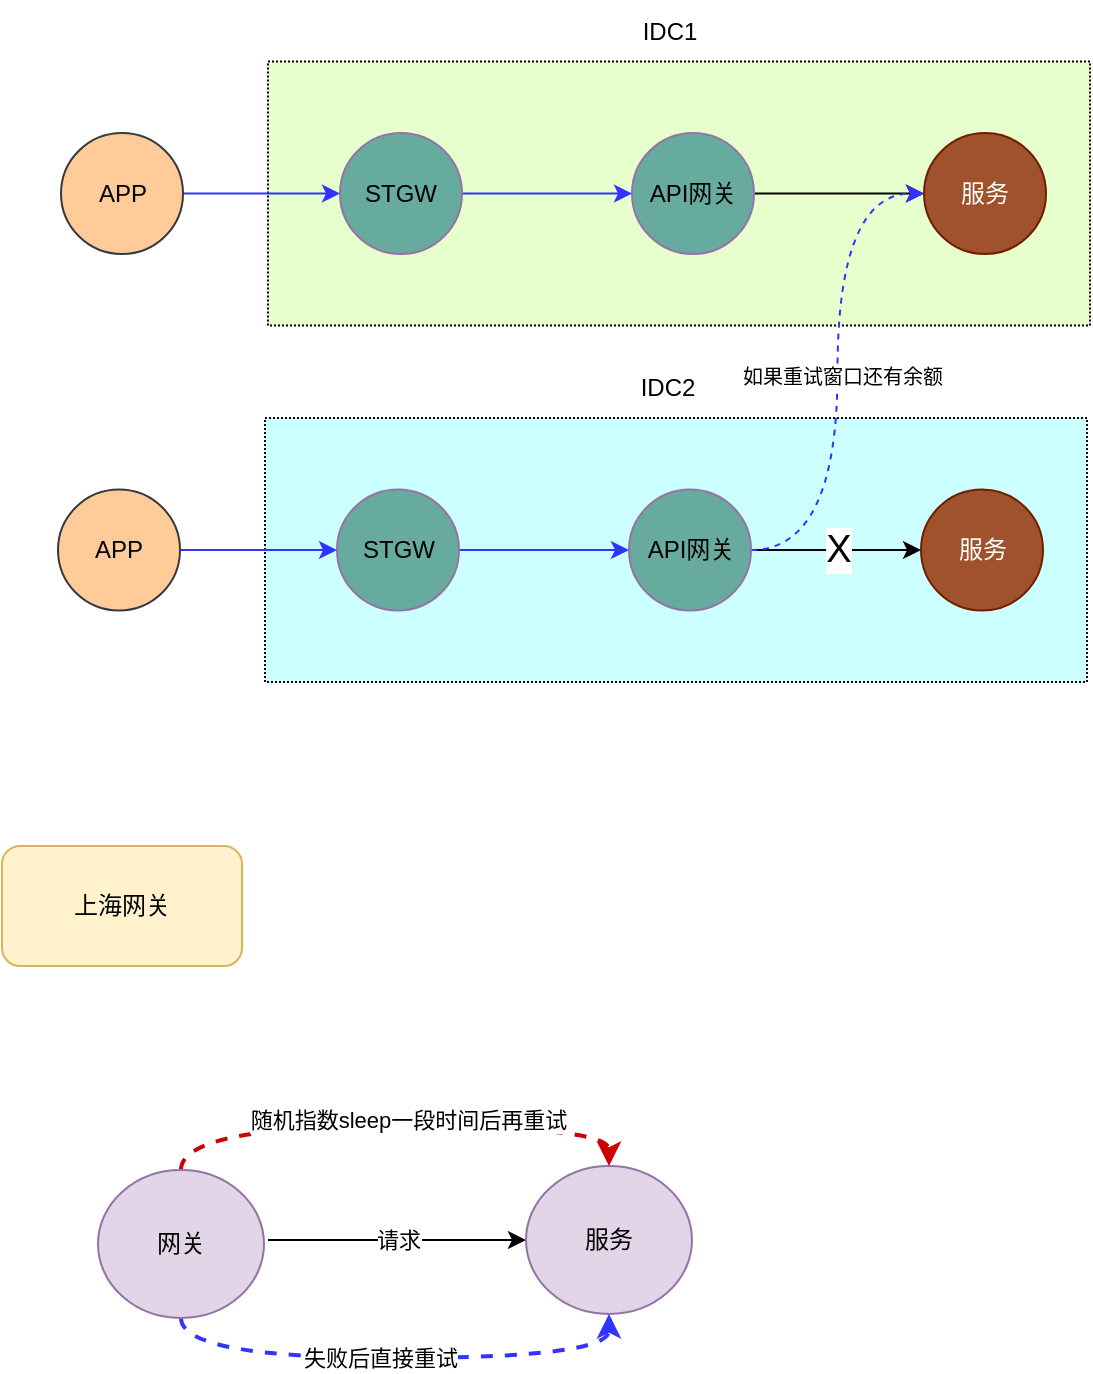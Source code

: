 <mxfile version="20.5.3" type="github" pages="9">
  <diagram id="nWiH8mXC5Z4KRHZyhjYG" name="网关">
    <mxGraphModel dx="1234" dy="794" grid="0" gridSize="10" guides="1" tooltips="1" connect="1" arrows="1" fold="1" page="1" pageScale="1" pageWidth="827" pageHeight="1169" math="0" shadow="0">
      <root>
        <mxCell id="0" />
        <mxCell id="1" parent="0" />
        <mxCell id="Dj1_8sRifcqUMS8ulMMA-16" value="" style="rounded=0;whiteSpace=wrap;html=1;fillColor=#E6FFCC;dashed=1;dashPattern=1 1;" vertex="1" parent="1">
          <mxGeometry x="198" y="74.75" width="411" height="132" as="geometry" />
        </mxCell>
        <mxCell id="PieOw4Xy5nio8Q285p1y-5" style="rounded=0;orthogonalLoop=1;jettySize=auto;html=1;exitX=1;exitY=0.5;exitDx=0;exitDy=0;entryX=0;entryY=0.5;entryDx=0;entryDy=0;" parent="1" target="PieOw4Xy5nio8Q285p1y-3" edge="1">
          <mxGeometry relative="1" as="geometry">
            <mxPoint x="433" y="140.75" as="sourcePoint" />
          </mxGeometry>
        </mxCell>
        <mxCell id="PieOw4Xy5nio8Q285p1y-3" value="服务" style="ellipse;whiteSpace=wrap;html=1;fillColor=#a0522d;strokeColor=#6D1F00;fontColor=#ffffff;" parent="1" vertex="1">
          <mxGeometry x="526" y="110.5" width="61" height="60.5" as="geometry" />
        </mxCell>
        <mxCell id="PieOw4Xy5nio8Q285p1y-8" value="上海网关" style="rounded=1;whiteSpace=wrap;html=1;fillColor=#fff2cc;strokeColor=#d6b656;" parent="1" vertex="1">
          <mxGeometry x="65" y="467" width="120" height="60" as="geometry" />
        </mxCell>
        <mxCell id="PieOw4Xy5nio8Q285p1y-9" value="请求" style="edgeStyle=none;rounded=0;orthogonalLoop=1;jettySize=auto;html=1;exitX=1;exitY=0.5;exitDx=0;exitDy=0;" parent="1" target="PieOw4Xy5nio8Q285p1y-12" edge="1">
          <mxGeometry relative="1" as="geometry">
            <mxPoint x="198" y="664" as="sourcePoint" />
          </mxGeometry>
        </mxCell>
        <mxCell id="PieOw4Xy5nio8Q285p1y-12" value="服务" style="ellipse;whiteSpace=wrap;html=1;fillColor=#e1d5e7;strokeColor=#9673a6;" parent="1" vertex="1">
          <mxGeometry x="327" y="627" width="83" height="74" as="geometry" />
        </mxCell>
        <mxCell id="Dj1_8sRifcqUMS8ulMMA-3" style="edgeStyle=orthogonalEdgeStyle;curved=1;rounded=0;orthogonalLoop=1;jettySize=auto;html=1;exitX=0.5;exitY=1;exitDx=0;exitDy=0;entryX=0.5;entryY=1;entryDx=0;entryDy=0;strokeColor=#3333FF;dashed=1;strokeWidth=2;" edge="1" parent="1" source="Dj1_8sRifcqUMS8ulMMA-2" target="PieOw4Xy5nio8Q285p1y-12">
          <mxGeometry relative="1" as="geometry" />
        </mxCell>
        <mxCell id="Dj1_8sRifcqUMS8ulMMA-5" value="失败后直接重试" style="edgeLabel;html=1;align=center;verticalAlign=middle;resizable=0;points=[];" vertex="1" connectable="0" parent="Dj1_8sRifcqUMS8ulMMA-3">
          <mxGeometry x="-0.066" relative="1" as="geometry">
            <mxPoint as="offset" />
          </mxGeometry>
        </mxCell>
        <mxCell id="Dj1_8sRifcqUMS8ulMMA-7" style="edgeStyle=orthogonalEdgeStyle;curved=1;rounded=0;orthogonalLoop=1;jettySize=auto;html=1;exitX=0.5;exitY=0;exitDx=0;exitDy=0;entryX=0.5;entryY=0;entryDx=0;entryDy=0;dashed=1;strokeColor=#CC0000;elbow=vertical;strokeWidth=2;" edge="1" parent="1" source="Dj1_8sRifcqUMS8ulMMA-2" target="PieOw4Xy5nio8Q285p1y-12">
          <mxGeometry relative="1" as="geometry" />
        </mxCell>
        <mxCell id="Dj1_8sRifcqUMS8ulMMA-8" value="随机指数sleep一段时间后再重试" style="edgeLabel;html=1;align=center;verticalAlign=middle;resizable=0;points=[];" vertex="1" connectable="0" parent="Dj1_8sRifcqUMS8ulMMA-7">
          <mxGeometry x="-0.184" y="1" relative="1" as="geometry">
            <mxPoint x="31" y="-2" as="offset" />
          </mxGeometry>
        </mxCell>
        <mxCell id="Dj1_8sRifcqUMS8ulMMA-2" value="网关" style="ellipse;whiteSpace=wrap;html=1;fillColor=#e1d5e7;strokeColor=#9673a6;" vertex="1" parent="1">
          <mxGeometry x="113" y="629" width="83" height="74" as="geometry" />
        </mxCell>
        <mxCell id="Dj1_8sRifcqUMS8ulMMA-11" value="API网关" style="ellipse;whiteSpace=wrap;html=1;fillColor=#67AB9F;strokeColor=#9673a6;" vertex="1" parent="1">
          <mxGeometry x="380" y="110.5" width="61" height="60.5" as="geometry" />
        </mxCell>
        <mxCell id="Dj1_8sRifcqUMS8ulMMA-13" style="edgeStyle=orthogonalEdgeStyle;curved=1;rounded=0;orthogonalLoop=1;jettySize=auto;html=1;exitX=1;exitY=0.5;exitDx=0;exitDy=0;entryX=0;entryY=0.5;entryDx=0;entryDy=0;strokeColor=#3333FF;strokeWidth=1;elbow=vertical;" edge="1" parent="1" source="Dj1_8sRifcqUMS8ulMMA-12" target="Dj1_8sRifcqUMS8ulMMA-11">
          <mxGeometry relative="1" as="geometry" />
        </mxCell>
        <mxCell id="Dj1_8sRifcqUMS8ulMMA-12" value="STGW" style="ellipse;whiteSpace=wrap;html=1;fillColor=#67AB9F;strokeColor=#9673a6;" vertex="1" parent="1">
          <mxGeometry x="234" y="110.5" width="61" height="60.5" as="geometry" />
        </mxCell>
        <mxCell id="Dj1_8sRifcqUMS8ulMMA-15" style="edgeStyle=orthogonalEdgeStyle;curved=1;rounded=0;orthogonalLoop=1;jettySize=auto;html=1;exitX=1;exitY=0.5;exitDx=0;exitDy=0;entryX=0;entryY=0.5;entryDx=0;entryDy=0;strokeColor=#3333FF;strokeWidth=1;elbow=vertical;" edge="1" parent="1" source="Dj1_8sRifcqUMS8ulMMA-14" target="Dj1_8sRifcqUMS8ulMMA-12">
          <mxGeometry relative="1" as="geometry" />
        </mxCell>
        <mxCell id="Dj1_8sRifcqUMS8ulMMA-14" value="APP" style="ellipse;whiteSpace=wrap;html=1;fillColor=#ffcc99;strokeColor=#36393d;" vertex="1" parent="1">
          <mxGeometry x="94.5" y="110.5" width="61" height="60.5" as="geometry" />
        </mxCell>
        <mxCell id="Dj1_8sRifcqUMS8ulMMA-17" value="IDC1" style="text;html=1;strokeColor=none;fillColor=none;align=center;verticalAlign=middle;whiteSpace=wrap;rounded=0;dashed=1;dashPattern=1 1;" vertex="1" parent="1">
          <mxGeometry x="369" y="44.75" width="60" height="30" as="geometry" />
        </mxCell>
        <mxCell id="Dj1_8sRifcqUMS8ulMMA-18" value="" style="rounded=0;whiteSpace=wrap;html=1;fillColor=#CCFFFF;dashed=1;dashPattern=1 1;" vertex="1" parent="1">
          <mxGeometry x="196.5" y="253" width="411" height="132" as="geometry" />
        </mxCell>
        <mxCell id="Dj1_8sRifcqUMS8ulMMA-19" style="rounded=0;orthogonalLoop=1;jettySize=auto;html=1;exitX=1;exitY=0.5;exitDx=0;exitDy=0;entryX=0;entryY=0.5;entryDx=0;entryDy=0;" edge="1" parent="1" target="Dj1_8sRifcqUMS8ulMMA-20">
          <mxGeometry relative="1" as="geometry">
            <mxPoint x="431.5" y="319" as="sourcePoint" />
            <Array as="points">
              <mxPoint x="503" y="319" />
            </Array>
          </mxGeometry>
        </mxCell>
        <mxCell id="Dj1_8sRifcqUMS8ulMMA-29" value="&lt;font style=&quot;font-size: 19px;&quot;&gt;X&lt;/font&gt;" style="edgeLabel;html=1;align=center;verticalAlign=middle;resizable=0;points=[];" vertex="1" connectable="0" parent="Dj1_8sRifcqUMS8ulMMA-19">
          <mxGeometry x="0.086" relative="1" as="geometry">
            <mxPoint x="1" as="offset" />
          </mxGeometry>
        </mxCell>
        <mxCell id="Dj1_8sRifcqUMS8ulMMA-20" value="服务" style="ellipse;whiteSpace=wrap;html=1;fillColor=#a0522d;strokeColor=#6D1F00;fontColor=#ffffff;" vertex="1" parent="1">
          <mxGeometry x="524.5" y="288.75" width="61" height="60.5" as="geometry" />
        </mxCell>
        <mxCell id="Dj1_8sRifcqUMS8ulMMA-30" style="edgeStyle=orthogonalEdgeStyle;curved=1;rounded=0;orthogonalLoop=1;jettySize=auto;html=1;exitX=1;exitY=0.5;exitDx=0;exitDy=0;entryX=0;entryY=0.5;entryDx=0;entryDy=0;strokeColor=#3333FF;strokeWidth=1;fontSize=19;elbow=vertical;dashed=1;" edge="1" parent="1" source="Dj1_8sRifcqUMS8ulMMA-21" target="PieOw4Xy5nio8Q285p1y-3">
          <mxGeometry relative="1" as="geometry" />
        </mxCell>
        <mxCell id="Dj1_8sRifcqUMS8ulMMA-31" value="如果重试窗口还有余额" style="edgeLabel;html=1;align=center;verticalAlign=middle;resizable=0;points=[];fontSize=10;" vertex="1" connectable="0" parent="Dj1_8sRifcqUMS8ulMMA-30">
          <mxGeometry x="-0.012" y="-2" relative="1" as="geometry">
            <mxPoint as="offset" />
          </mxGeometry>
        </mxCell>
        <mxCell id="Dj1_8sRifcqUMS8ulMMA-21" value="API网关" style="ellipse;whiteSpace=wrap;html=1;fillColor=#67AB9F;strokeColor=#9673a6;" vertex="1" parent="1">
          <mxGeometry x="378.5" y="288.75" width="61" height="60.5" as="geometry" />
        </mxCell>
        <mxCell id="Dj1_8sRifcqUMS8ulMMA-22" style="edgeStyle=orthogonalEdgeStyle;curved=1;rounded=0;orthogonalLoop=1;jettySize=auto;html=1;exitX=1;exitY=0.5;exitDx=0;exitDy=0;entryX=0;entryY=0.5;entryDx=0;entryDy=0;strokeColor=#3333FF;strokeWidth=1;elbow=vertical;" edge="1" parent="1" source="Dj1_8sRifcqUMS8ulMMA-23" target="Dj1_8sRifcqUMS8ulMMA-21">
          <mxGeometry relative="1" as="geometry" />
        </mxCell>
        <mxCell id="Dj1_8sRifcqUMS8ulMMA-23" value="STGW" style="ellipse;whiteSpace=wrap;html=1;fillColor=#67AB9F;strokeColor=#9673a6;" vertex="1" parent="1">
          <mxGeometry x="232.5" y="288.75" width="61" height="60.5" as="geometry" />
        </mxCell>
        <mxCell id="Dj1_8sRifcqUMS8ulMMA-24" style="edgeStyle=orthogonalEdgeStyle;curved=1;rounded=0;orthogonalLoop=1;jettySize=auto;html=1;exitX=1;exitY=0.5;exitDx=0;exitDy=0;entryX=0;entryY=0.5;entryDx=0;entryDy=0;strokeColor=#3333FF;strokeWidth=1;elbow=vertical;" edge="1" parent="1" source="Dj1_8sRifcqUMS8ulMMA-25" target="Dj1_8sRifcqUMS8ulMMA-23">
          <mxGeometry relative="1" as="geometry" />
        </mxCell>
        <mxCell id="Dj1_8sRifcqUMS8ulMMA-25" value="APP" style="ellipse;whiteSpace=wrap;html=1;fillColor=#ffcc99;strokeColor=#36393d;" vertex="1" parent="1">
          <mxGeometry x="93" y="288.75" width="61" height="60.5" as="geometry" />
        </mxCell>
        <mxCell id="Dj1_8sRifcqUMS8ulMMA-26" value="IDC2" style="text;html=1;strokeColor=none;fillColor=none;align=center;verticalAlign=middle;whiteSpace=wrap;rounded=0;dashed=1;dashPattern=1 1;" vertex="1" parent="1">
          <mxGeometry x="367.5" y="223" width="60" height="30" as="geometry" />
        </mxCell>
      </root>
    </mxGraphModel>
  </diagram>
  <diagram id="yI1YDKMP3ebjlCH_Cj3e" name="分set路由">
    <mxGraphModel dx="1234" dy="794" grid="0" gridSize="10" guides="1" tooltips="1" connect="1" arrows="1" fold="1" page="1" pageScale="1" pageWidth="827" pageHeight="1169" math="0" shadow="0">
      <root>
        <mxCell id="ar0YonLz6d8A-IU5Dzzf-0" />
        <mxCell id="ar0YonLz6d8A-IU5Dzzf-1" parent="ar0YonLz6d8A-IU5Dzzf-0" />
        <mxCell id="6yVt57Y1qs70pRLDRMI_-40" style="edgeStyle=none;rounded=0;orthogonalLoop=1;jettySize=auto;html=1;exitX=0.5;exitY=1;exitDx=0;exitDy=0;startArrow=none;startFill=0;endArrow=classic;endFill=0;strokeColor=#000000;" parent="ar0YonLz6d8A-IU5Dzzf-1" source="fMMnpMhkLDi-iXiSn1Gf-44" edge="1">
          <mxGeometry relative="1" as="geometry">
            <mxPoint x="377" y="305" as="targetPoint" />
          </mxGeometry>
        </mxCell>
        <mxCell id="fMMnpMhkLDi-iXiSn1Gf-44" value="" style="rounded=1;whiteSpace=wrap;html=1;fillColor=#cdeb8b;strokeColor=#36393d;" parent="ar0YonLz6d8A-IU5Dzzf-1" vertex="1">
          <mxGeometry x="85" y="76" width="181" height="130" as="geometry" />
        </mxCell>
        <mxCell id="fMMnpMhkLDi-iXiSn1Gf-34" value="服务1" style="ellipse;whiteSpace=wrap;html=1;aspect=fixed;fillColor=#F8CECC;gradientColor=none;" parent="ar0YonLz6d8A-IU5Dzzf-1" vertex="1">
          <mxGeometry x="136" y="96" width="80" height="80" as="geometry" />
        </mxCell>
        <mxCell id="6yVt57Y1qs70pRLDRMI_-0" value="" style="rounded=1;whiteSpace=wrap;html=1;shadow=0;glass=0;sketch=0;strokeWidth=1;fillColor=#cdeb8b;strokeColor=#36393d;" parent="ar0YonLz6d8A-IU5Dzzf-1" vertex="1">
          <mxGeometry x="77" y="414" width="672" height="195" as="geometry" />
        </mxCell>
        <mxCell id="6yVt57Y1qs70pRLDRMI_-6" value="" style="group;fillColor=none;" parent="ar0YonLz6d8A-IU5Dzzf-1" vertex="1" connectable="0">
          <mxGeometry x="95.5" y="434" width="160" height="160" as="geometry" />
        </mxCell>
        <mxCell id="6yVt57Y1qs70pRLDRMI_-2" value="" style="ellipse;whiteSpace=wrap;html=1;aspect=fixed;rounded=0;shadow=0;glass=0;dashed=1;sketch=0;strokeWidth=1;fillColor=#6666FF;" parent="6yVt57Y1qs70pRLDRMI_-6" vertex="1">
          <mxGeometry width="160" height="160" as="geometry" />
        </mxCell>
        <mxCell id="6yVt57Y1qs70pRLDRMI_-1" value="实例" style="ellipse;whiteSpace=wrap;html=1;aspect=fixed;rounded=0;shadow=0;glass=0;dashed=1;sketch=0;strokeWidth=1;fillColor=#67AB9F;" parent="6yVt57Y1qs70pRLDRMI_-6" vertex="1">
          <mxGeometry x="20" y="60" width="40" height="40" as="geometry" />
        </mxCell>
        <mxCell id="6yVt57Y1qs70pRLDRMI_-3" value="实例" style="ellipse;whiteSpace=wrap;html=1;aspect=fixed;rounded=0;shadow=0;glass=0;dashed=1;sketch=0;strokeWidth=1;fillColor=#67AB9F;" parent="6yVt57Y1qs70pRLDRMI_-6" vertex="1">
          <mxGeometry x="60" y="110" width="40" height="40" as="geometry" />
        </mxCell>
        <mxCell id="6yVt57Y1qs70pRLDRMI_-4" value="实例" style="ellipse;whiteSpace=wrap;html=1;aspect=fixed;rounded=0;shadow=0;glass=0;dashed=1;sketch=0;strokeWidth=1;fillColor=#67AB9F;" parent="6yVt57Y1qs70pRLDRMI_-6" vertex="1">
          <mxGeometry x="90" y="60" width="40" height="40" as="geometry" />
        </mxCell>
        <mxCell id="6yVt57Y1qs70pRLDRMI_-5" value="cluster 1" style="text;html=1;strokeColor=none;fillColor=none;align=center;verticalAlign=middle;whiteSpace=wrap;rounded=0;shadow=0;glass=0;dashed=1;sketch=0;" parent="6yVt57Y1qs70pRLDRMI_-6" vertex="1">
          <mxGeometry x="50" y="20" width="60" height="30" as="geometry" />
        </mxCell>
        <mxCell id="6yVt57Y1qs70pRLDRMI_-7" value="" style="group" parent="ar0YonLz6d8A-IU5Dzzf-1" vertex="1" connectable="0">
          <mxGeometry x="334" y="433" width="160" height="160" as="geometry" />
        </mxCell>
        <mxCell id="6yVt57Y1qs70pRLDRMI_-8" value="" style="ellipse;whiteSpace=wrap;html=1;aspect=fixed;rounded=0;shadow=0;glass=0;dashed=1;sketch=0;strokeWidth=1;fillColor=#6666FF;" parent="6yVt57Y1qs70pRLDRMI_-7" vertex="1">
          <mxGeometry width="160" height="160" as="geometry" />
        </mxCell>
        <mxCell id="6yVt57Y1qs70pRLDRMI_-9" value="实例" style="ellipse;whiteSpace=wrap;html=1;aspect=fixed;rounded=0;shadow=0;glass=0;dashed=1;sketch=0;strokeWidth=1;fillColor=#67AB9F;" parent="6yVt57Y1qs70pRLDRMI_-7" vertex="1">
          <mxGeometry x="20" y="60" width="40" height="40" as="geometry" />
        </mxCell>
        <mxCell id="6yVt57Y1qs70pRLDRMI_-10" value="实例" style="ellipse;whiteSpace=wrap;html=1;aspect=fixed;rounded=0;shadow=0;glass=0;dashed=1;sketch=0;strokeWidth=1;fillColor=#67AB9F;" parent="6yVt57Y1qs70pRLDRMI_-7" vertex="1">
          <mxGeometry x="60" y="110" width="40" height="40" as="geometry" />
        </mxCell>
        <mxCell id="6yVt57Y1qs70pRLDRMI_-11" value="实例" style="ellipse;whiteSpace=wrap;html=1;aspect=fixed;rounded=0;shadow=0;glass=0;dashed=1;sketch=0;strokeWidth=1;fillColor=#67AB9F;" parent="6yVt57Y1qs70pRLDRMI_-7" vertex="1">
          <mxGeometry x="90" y="60" width="40" height="40" as="geometry" />
        </mxCell>
        <mxCell id="6yVt57Y1qs70pRLDRMI_-12" value="cluster 2" style="text;html=1;strokeColor=none;fillColor=none;align=center;verticalAlign=middle;whiteSpace=wrap;rounded=0;shadow=0;glass=0;dashed=1;sketch=0;" parent="6yVt57Y1qs70pRLDRMI_-7" vertex="1">
          <mxGeometry x="50" y="20" width="60" height="30" as="geometry" />
        </mxCell>
        <mxCell id="6yVt57Y1qs70pRLDRMI_-13" value="" style="group" parent="ar0YonLz6d8A-IU5Dzzf-1" vertex="1" connectable="0">
          <mxGeometry x="562" y="430" width="160" height="160" as="geometry" />
        </mxCell>
        <mxCell id="6yVt57Y1qs70pRLDRMI_-14" value="" style="ellipse;whiteSpace=wrap;html=1;aspect=fixed;rounded=0;shadow=0;glass=0;dashed=1;sketch=0;strokeWidth=1;fillColor=#6666FF;" parent="6yVt57Y1qs70pRLDRMI_-13" vertex="1">
          <mxGeometry width="160" height="160" as="geometry" />
        </mxCell>
        <mxCell id="6yVt57Y1qs70pRLDRMI_-15" value="实例" style="ellipse;whiteSpace=wrap;html=1;aspect=fixed;rounded=0;shadow=0;glass=0;dashed=1;sketch=0;strokeWidth=1;fillColor=#67AB9F;" parent="6yVt57Y1qs70pRLDRMI_-13" vertex="1">
          <mxGeometry x="20" y="60" width="40" height="40" as="geometry" />
        </mxCell>
        <mxCell id="6yVt57Y1qs70pRLDRMI_-16" value="实例" style="ellipse;whiteSpace=wrap;html=1;aspect=fixed;rounded=0;shadow=0;glass=0;dashed=1;sketch=0;strokeWidth=1;fillColor=#67AB9F;" parent="6yVt57Y1qs70pRLDRMI_-13" vertex="1">
          <mxGeometry x="60" y="110" width="40" height="40" as="geometry" />
        </mxCell>
        <mxCell id="6yVt57Y1qs70pRLDRMI_-17" value="实例" style="ellipse;whiteSpace=wrap;html=1;aspect=fixed;rounded=0;shadow=0;glass=0;dashed=1;sketch=0;strokeWidth=1;fillColor=#67AB9F;" parent="6yVt57Y1qs70pRLDRMI_-13" vertex="1">
          <mxGeometry x="90" y="60" width="40" height="40" as="geometry" />
        </mxCell>
        <mxCell id="6yVt57Y1qs70pRLDRMI_-18" value="cluster 3" style="text;html=1;strokeColor=none;fillColor=none;align=center;verticalAlign=middle;whiteSpace=wrap;rounded=0;shadow=0;glass=0;dashed=1;sketch=0;" parent="6yVt57Y1qs70pRLDRMI_-13" vertex="1">
          <mxGeometry x="50" y="20" width="60" height="30" as="geometry" />
        </mxCell>
        <mxCell id="6yVt57Y1qs70pRLDRMI_-20" style="edgeStyle=none;rounded=0;orthogonalLoop=1;jettySize=auto;html=1;exitX=0;exitY=0.5;exitDx=0;exitDy=0;startArrow=classic;startFill=1;endArrow=none;endFill=0;strokeColor=#FF99CC;" parent="ar0YonLz6d8A-IU5Dzzf-1" source="6yVt57Y1qs70pRLDRMI_-0" target="6yVt57Y1qs70pRLDRMI_-0" edge="1">
          <mxGeometry relative="1" as="geometry" />
        </mxCell>
        <mxCell id="6yVt57Y1qs70pRLDRMI_-21" value="被调服务" style="text;html=1;strokeColor=none;fillColor=none;align=center;verticalAlign=middle;whiteSpace=wrap;rounded=0;shadow=0;glass=0;dashed=1;sketch=0;" parent="ar0YonLz6d8A-IU5Dzzf-1" vertex="1">
          <mxGeometry x="379" y="624" width="60" height="30" as="geometry" />
        </mxCell>
        <mxCell id="6yVt57Y1qs70pRLDRMI_-22" value="主调服务" style="text;html=1;strokeColor=none;fillColor=none;align=center;verticalAlign=middle;whiteSpace=wrap;rounded=0;shadow=0;glass=0;dashed=1;sketch=0;" parent="ar0YonLz6d8A-IU5Dzzf-1" vertex="1">
          <mxGeometry x="146" y="24" width="60" height="30" as="geometry" />
        </mxCell>
        <mxCell id="6yVt57Y1qs70pRLDRMI_-28" value="sidecar" style="aspect=fixed;html=1;points=[];align=center;image;fontSize=12;image=img/lib/azure2/compute/Mesh_Applications.svg;rounded=0;shadow=0;glass=0;sketch=0;strokeWidth=1;fillColor=none;" parent="ar0YonLz6d8A-IU5Dzzf-1" vertex="1">
          <mxGeometry x="374.5" y="281" width="72" height="72" as="geometry" />
        </mxCell>
        <mxCell id="6yVt57Y1qs70pRLDRMI_-41" style="edgeStyle=none;rounded=0;orthogonalLoop=1;jettySize=auto;html=1;exitX=0.5;exitY=1;exitDx=0;exitDy=0;startArrow=none;startFill=0;endArrow=classic;endFill=0;strokeColor=#000000;" parent="ar0YonLz6d8A-IU5Dzzf-1" source="6yVt57Y1qs70pRLDRMI_-29" target="6yVt57Y1qs70pRLDRMI_-28" edge="1">
          <mxGeometry relative="1" as="geometry">
            <mxPoint x="410" y="258.5" as="targetPoint" />
          </mxGeometry>
        </mxCell>
        <mxCell id="6yVt57Y1qs70pRLDRMI_-29" value="" style="rounded=1;whiteSpace=wrap;html=1;fillColor=#cdeb8b;strokeColor=#36393d;" parent="ar0YonLz6d8A-IU5Dzzf-1" vertex="1">
          <mxGeometry x="319.5" y="74" width="181" height="130" as="geometry" />
        </mxCell>
        <mxCell id="6yVt57Y1qs70pRLDRMI_-30" value="服务2" style="ellipse;whiteSpace=wrap;html=1;aspect=fixed;fillColor=#F8CECC;gradientColor=none;" parent="ar0YonLz6d8A-IU5Dzzf-1" vertex="1">
          <mxGeometry x="370.5" y="94" width="80" height="80" as="geometry" />
        </mxCell>
        <mxCell id="6yVt57Y1qs70pRLDRMI_-31" value="主调服务" style="text;html=1;strokeColor=none;fillColor=none;align=center;verticalAlign=middle;whiteSpace=wrap;rounded=0;shadow=0;glass=0;dashed=1;sketch=0;" parent="ar0YonLz6d8A-IU5Dzzf-1" vertex="1">
          <mxGeometry x="380.5" y="22" width="60" height="30" as="geometry" />
        </mxCell>
        <mxCell id="6yVt57Y1qs70pRLDRMI_-38" style="edgeStyle=none;rounded=0;orthogonalLoop=1;jettySize=auto;html=1;exitX=0.5;exitY=1;exitDx=0;exitDy=0;startArrow=none;startFill=0;endArrow=block;endFill=0;strokeColor=#000000;entryX=0.986;entryY=0.438;entryDx=0;entryDy=0;entryPerimeter=0;" parent="ar0YonLz6d8A-IU5Dzzf-1" source="6yVt57Y1qs70pRLDRMI_-32" target="6yVt57Y1qs70pRLDRMI_-28" edge="1">
          <mxGeometry relative="1" as="geometry">
            <mxPoint x="411" y="262.5" as="targetPoint" />
          </mxGeometry>
        </mxCell>
        <mxCell id="6yVt57Y1qs70pRLDRMI_-32" value="" style="rounded=1;whiteSpace=wrap;html=1;fillColor=#cdeb8b;strokeColor=#36393d;" parent="ar0YonLz6d8A-IU5Dzzf-1" vertex="1">
          <mxGeometry x="551" y="71" width="181" height="130" as="geometry" />
        </mxCell>
        <mxCell id="6yVt57Y1qs70pRLDRMI_-33" value="服务3" style="ellipse;whiteSpace=wrap;html=1;aspect=fixed;fillColor=#F8CECC;gradientColor=none;" parent="ar0YonLz6d8A-IU5Dzzf-1" vertex="1">
          <mxGeometry x="601.5" y="96" width="80" height="80" as="geometry" />
        </mxCell>
        <mxCell id="6yVt57Y1qs70pRLDRMI_-34" value="主调服务" style="text;html=1;strokeColor=none;fillColor=none;align=center;verticalAlign=middle;whiteSpace=wrap;rounded=0;shadow=0;glass=0;dashed=1;sketch=0;" parent="ar0YonLz6d8A-IU5Dzzf-1" vertex="1">
          <mxGeometry x="635" y="24" width="60" height="30" as="geometry" />
        </mxCell>
        <mxCell id="6yVt57Y1qs70pRLDRMI_-42" style="edgeStyle=none;rounded=0;orthogonalLoop=1;jettySize=auto;html=1;exitX=0.5;exitY=1;exitDx=0;exitDy=0;startArrow=oval;startFill=1;endArrow=classic;endFill=0;strokeColor=#2D7600;fillColor=#60a917;dashed=1;" parent="ar0YonLz6d8A-IU5Dzzf-1" source="fMMnpMhkLDi-iXiSn1Gf-44" target="6yVt57Y1qs70pRLDRMI_-2" edge="1">
          <mxGeometry relative="1" as="geometry" />
        </mxCell>
        <mxCell id="6yVt57Y1qs70pRLDRMI_-43" style="edgeStyle=none;rounded=0;orthogonalLoop=1;jettySize=auto;html=1;exitX=0.5;exitY=1;exitDx=0;exitDy=0;startArrow=oval;startFill=1;endArrow=classic;endFill=0;strokeColor=#2D7600;fillColor=#60a917;dashed=1;" parent="ar0YonLz6d8A-IU5Dzzf-1" edge="1">
          <mxGeometry relative="1" as="geometry">
            <mxPoint x="410" y="203" as="sourcePoint" />
            <mxPoint x="410" y="431" as="targetPoint" />
          </mxGeometry>
        </mxCell>
        <mxCell id="6yVt57Y1qs70pRLDRMI_-44" style="edgeStyle=none;rounded=0;orthogonalLoop=1;jettySize=auto;html=1;exitX=0.5;exitY=1;exitDx=0;exitDy=0;startArrow=oval;startFill=1;endArrow=classic;endFill=0;strokeColor=#2D7600;fillColor=#60a917;dashed=1;" parent="ar0YonLz6d8A-IU5Dzzf-1" edge="1">
          <mxGeometry relative="1" as="geometry">
            <mxPoint x="641" y="202" as="sourcePoint" />
            <mxPoint x="641" y="430" as="targetPoint" />
          </mxGeometry>
        </mxCell>
      </root>
    </mxGraphModel>
  </diagram>
  <diagram id="y0YD-jHEC8AzGdpM9Mlm" name="trpc支持">
    <mxGraphModel dx="1234" dy="794" grid="0" gridSize="10" guides="1" tooltips="1" connect="1" arrows="1" fold="1" page="1" pageScale="1" pageWidth="827" pageHeight="1169" math="0" shadow="0">
      <root>
        <mxCell id="0" />
        <mxCell id="1" parent="0" />
        <mxCell id="y2fUytZdpL4gf7nA7xfG-45" value="" style="group" parent="1" vertex="1" connectable="0">
          <mxGeometry x="30" y="140" width="750" height="500" as="geometry" />
        </mxCell>
        <mxCell id="y2fUytZdpL4gf7nA7xfG-5" value="微服务治理" style="text;html=1;strokeColor=none;fillColor=none;align=center;verticalAlign=middle;whiteSpace=wrap;rounded=0;" parent="y2fUytZdpL4gf7nA7xfG-45" vertex="1">
          <mxGeometry x="550" y="235" width="70" height="30" as="geometry" />
        </mxCell>
        <mxCell id="y2fUytZdpL4gf7nA7xfG-7" value="" style="html=1;outlineConnect=0;whiteSpace=wrap;fillColor=#99ffff;shape=mxgraph.archimate3.application;appType=func;archiType=rounded;dashed=1;" parent="y2fUytZdpL4gf7nA7xfG-45" vertex="1">
          <mxGeometry x="630" y="130" width="120" height="235" as="geometry" />
        </mxCell>
        <mxCell id="y2fUytZdpL4gf7nA7xfG-8" value="trpc&amp;nbsp;" style="html=1;outlineConnect=0;whiteSpace=wrap;fillColor=#cdeb8b;shape=mxgraph.archimate3.application;archiType=rounded;dashed=1;strokeColor=#36393d;" parent="y2fUytZdpL4gf7nA7xfG-45" vertex="1">
          <mxGeometry x="20" y="47.5" width="150" height="75" as="geometry" />
        </mxCell>
        <mxCell id="y2fUytZdpL4gf7nA7xfG-16" style="edgeStyle=orthogonalEdgeStyle;rounded=0;orthogonalLoop=1;jettySize=auto;html=1;exitX=0;exitY=0.5;exitDx=0;exitDy=0;" parent="y2fUytZdpL4gf7nA7xfG-45" source="y2fUytZdpL4gf7nA7xfG-11" target="y2fUytZdpL4gf7nA7xfG-8" edge="1">
          <mxGeometry relative="1" as="geometry" />
        </mxCell>
        <mxCell id="y2fUytZdpL4gf7nA7xfG-11" value="" style="rounded=0;whiteSpace=wrap;html=1;dashed=1;" parent="y2fUytZdpL4gf7nA7xfG-45" vertex="1">
          <mxGeometry x="264" y="40" width="266" height="90" as="geometry" />
        </mxCell>
        <mxCell id="y2fUytZdpL4gf7nA7xfG-12" value="trpc插件" style="text;html=1;strokeColor=none;fillColor=none;align=center;verticalAlign=middle;whiteSpace=wrap;rounded=0;dashed=1;" parent="y2fUytZdpL4gf7nA7xfG-45" vertex="1">
          <mxGeometry x="367" width="60" height="30" as="geometry" />
        </mxCell>
        <mxCell id="y2fUytZdpL4gf7nA7xfG-13" value="selector" style="ellipse;whiteSpace=wrap;html=1;aspect=fixed;dashed=1;fillColor=#cdeb8b;strokeColor=#36393d;" parent="y2fUytZdpL4gf7nA7xfG-45" vertex="1">
          <mxGeometry x="270" y="45" width="80" height="80" as="geometry" />
        </mxCell>
        <mxCell id="y2fUytZdpL4gf7nA7xfG-14" value="可观测" style="ellipse;whiteSpace=wrap;html=1;aspect=fixed;dashed=1;fillColor=#cdeb8b;strokeColor=#36393d;" parent="y2fUytZdpL4gf7nA7xfG-45" vertex="1">
          <mxGeometry x="360" y="45" width="80" height="80" as="geometry" />
        </mxCell>
        <mxCell id="y2fUytZdpL4gf7nA7xfG-18" style="edgeStyle=orthogonalEdgeStyle;rounded=0;orthogonalLoop=1;jettySize=auto;html=1;exitX=1;exitY=0.5;exitDx=0;exitDy=0;" parent="y2fUytZdpL4gf7nA7xfG-45" source="y2fUytZdpL4gf7nA7xfG-15" target="y2fUytZdpL4gf7nA7xfG-7" edge="1">
          <mxGeometry relative="1" as="geometry" />
        </mxCell>
        <mxCell id="y2fUytZdpL4gf7nA7xfG-15" value="....." style="ellipse;whiteSpace=wrap;html=1;aspect=fixed;dashed=1;fillColor=#cdeb8b;strokeColor=#36393d;" parent="y2fUytZdpL4gf7nA7xfG-45" vertex="1">
          <mxGeometry x="450" y="45" width="80" height="80" as="geometry" />
        </mxCell>
        <mxCell id="y2fUytZdpL4gf7nA7xfG-17" value="import" style="text;html=1;strokeColor=none;fillColor=none;align=center;verticalAlign=middle;whiteSpace=wrap;rounded=0;dashed=1;" parent="y2fUytZdpL4gf7nA7xfG-45" vertex="1">
          <mxGeometry x="180" y="45" width="60" height="30" as="geometry" />
        </mxCell>
        <mxCell id="y2fUytZdpL4gf7nA7xfG-19" value="srf" style="html=1;outlineConnect=0;whiteSpace=wrap;fillColor=#FFE0E0;shape=mxgraph.archimate3.application;archiType=rounded;dashed=1;" parent="y2fUytZdpL4gf7nA7xfG-45" vertex="1">
          <mxGeometry x="20" y="377.5" width="150" height="75" as="geometry" />
        </mxCell>
        <mxCell id="y2fUytZdpL4gf7nA7xfG-26" style="edgeStyle=orthogonalEdgeStyle;rounded=0;orthogonalLoop=1;jettySize=auto;html=1;exitX=0;exitY=0.5;exitDx=0;exitDy=0;entryX=1;entryY=0.5;entryDx=0;entryDy=0;entryPerimeter=0;" parent="y2fUytZdpL4gf7nA7xfG-45" source="y2fUytZdpL4gf7nA7xfG-20" target="y2fUytZdpL4gf7nA7xfG-19" edge="1">
          <mxGeometry relative="1" as="geometry" />
        </mxCell>
        <mxCell id="y2fUytZdpL4gf7nA7xfG-20" value="" style="rounded=0;whiteSpace=wrap;html=1;dashed=1;" parent="y2fUytZdpL4gf7nA7xfG-45" vertex="1">
          <mxGeometry x="264" y="370" width="266" height="90" as="geometry" />
        </mxCell>
        <mxCell id="y2fUytZdpL4gf7nA7xfG-21" value="srf插件" style="text;html=1;strokeColor=none;fillColor=none;align=center;verticalAlign=middle;whiteSpace=wrap;rounded=0;dashed=1;" parent="y2fUytZdpL4gf7nA7xfG-45" vertex="1">
          <mxGeometry x="367" y="470" width="60" height="30" as="geometry" />
        </mxCell>
        <mxCell id="y2fUytZdpL4gf7nA7xfG-22" value="selector" style="ellipse;whiteSpace=wrap;html=1;aspect=fixed;dashed=1;fillColor=#ffcccc;strokeColor=#36393d;" parent="y2fUytZdpL4gf7nA7xfG-45" vertex="1">
          <mxGeometry x="270" y="375" width="80" height="80" as="geometry" />
        </mxCell>
        <mxCell id="y2fUytZdpL4gf7nA7xfG-23" value="可观测" style="ellipse;whiteSpace=wrap;html=1;aspect=fixed;dashed=1;fillColor=#ffcccc;strokeColor=#36393d;" parent="y2fUytZdpL4gf7nA7xfG-45" vertex="1">
          <mxGeometry x="360" y="375" width="80" height="80" as="geometry" />
        </mxCell>
        <mxCell id="y2fUytZdpL4gf7nA7xfG-25" style="edgeStyle=orthogonalEdgeStyle;rounded=0;orthogonalLoop=1;jettySize=auto;html=1;exitX=1;exitY=0.5;exitDx=0;exitDy=0;entryX=0.5;entryY=1;entryDx=0;entryDy=0;entryPerimeter=0;" parent="y2fUytZdpL4gf7nA7xfG-45" source="y2fUytZdpL4gf7nA7xfG-24" target="y2fUytZdpL4gf7nA7xfG-7" edge="1">
          <mxGeometry relative="1" as="geometry" />
        </mxCell>
        <mxCell id="y2fUytZdpL4gf7nA7xfG-24" value="....." style="ellipse;whiteSpace=wrap;html=1;aspect=fixed;dashed=1;fillColor=#ffcccc;strokeColor=#36393d;" parent="y2fUytZdpL4gf7nA7xfG-45" vertex="1">
          <mxGeometry x="450" y="375" width="80" height="80" as="geometry" />
        </mxCell>
        <mxCell id="y2fUytZdpL4gf7nA7xfG-27" value="import" style="text;html=1;strokeColor=none;fillColor=none;align=center;verticalAlign=middle;whiteSpace=wrap;rounded=0;dashed=1;" parent="y2fUytZdpL4gf7nA7xfG-45" vertex="1">
          <mxGeometry x="190" y="422.5" width="60" height="30" as="geometry" />
        </mxCell>
        <mxCell id="y2fUytZdpL4gf7nA7xfG-28" value="" style="html=1;outlineConnect=0;whiteSpace=wrap;fillColor=#ffff99;shape=mxgraph.archimate3.collaboration;dashed=1;" parent="y2fUytZdpL4gf7nA7xfG-45" vertex="1">
          <mxGeometry x="240" y="230" width="60" height="35" as="geometry" />
        </mxCell>
        <mxCell id="y2fUytZdpL4gf7nA7xfG-31" style="edgeStyle=none;rounded=0;orthogonalLoop=1;jettySize=auto;html=1;exitX=1;exitY=1;exitDx=-2.9;exitDy=-2.9;exitPerimeter=0;entryX=0.3;entryY=0;entryDx=0;entryDy=0;entryPerimeter=0;strokeColor=#007FFF;" parent="y2fUytZdpL4gf7nA7xfG-45" source="y2fUytZdpL4gf7nA7xfG-8" target="y2fUytZdpL4gf7nA7xfG-28" edge="1">
          <mxGeometry relative="1" as="geometry" />
        </mxCell>
        <mxCell id="y2fUytZdpL4gf7nA7xfG-30" style="edgeStyle=none;rounded=0;orthogonalLoop=1;jettySize=auto;html=1;exitX=1;exitY=0;exitDx=-2.9;exitDy=2.9;exitPerimeter=0;entryX=0.3;entryY=1;entryDx=0;entryDy=0;entryPerimeter=0;strokeColor=#007FFF;startArrow=classic;startFill=1;endArrow=none;endFill=0;" parent="y2fUytZdpL4gf7nA7xfG-45" source="y2fUytZdpL4gf7nA7xfG-19" target="y2fUytZdpL4gf7nA7xfG-28" edge="1">
          <mxGeometry relative="1" as="geometry" />
        </mxCell>
        <mxCell id="y2fUytZdpL4gf7nA7xfG-29" value="trpc-tars" style="text;html=1;strokeColor=none;fillColor=none;align=center;verticalAlign=middle;whiteSpace=wrap;rounded=0;dashed=1;" parent="y2fUytZdpL4gf7nA7xfG-45" vertex="1">
          <mxGeometry x="320" y="235" width="60" height="30" as="geometry" />
        </mxCell>
        <mxCell id="y2fUytZdpL4gf7nA7xfG-34" value="trpc桩代码" style="text;html=1;strokeColor=none;fillColor=none;align=center;verticalAlign=middle;whiteSpace=wrap;rounded=0;dashed=1;" parent="y2fUytZdpL4gf7nA7xfG-45" vertex="1">
          <mxGeometry y="165" width="60" height="30" as="geometry" />
        </mxCell>
        <mxCell id="y2fUytZdpL4gf7nA7xfG-36" value="srf桩代码" style="text;html=1;strokeColor=none;fillColor=none;align=center;verticalAlign=middle;whiteSpace=wrap;rounded=0;dashed=1;" parent="y2fUytZdpL4gf7nA7xfG-45" vertex="1">
          <mxGeometry y="310" width="60" height="30" as="geometry" />
        </mxCell>
        <mxCell id="y2fUytZdpL4gf7nA7xfG-38" style="edgeStyle=none;rounded=0;orthogonalLoop=1;jettySize=auto;html=1;exitX=1;exitY=1;exitDx=0;exitDy=0;startArrow=classic;startFill=1;endArrow=none;endFill=0;strokeColor=#007FFF;" parent="y2fUytZdpL4gf7nA7xfG-45" edge="1">
          <mxGeometry relative="1" as="geometry">
            <mxPoint x="122.678" y="334.142" as="sourcePoint" />
            <mxPoint x="122.42" y="334.346" as="targetPoint" />
          </mxGeometry>
        </mxCell>
        <mxCell id="y2fUytZdpL4gf7nA7xfG-39" value="" style="html=1;outlineConnect=0;whiteSpace=wrap;fillColor=#ffcccc;shape=mxgraph.archimate3.collaboration;dashed=1;strokeColor=#36393d;" parent="y2fUytZdpL4gf7nA7xfG-45" vertex="1">
          <mxGeometry x="65" y="305" width="60" height="35" as="geometry" />
        </mxCell>
        <mxCell id="y2fUytZdpL4gf7nA7xfG-41" style="edgeStyle=none;rounded=0;orthogonalLoop=1;jettySize=auto;html=1;exitX=0.5;exitY=0;exitDx=0;exitDy=0;exitPerimeter=0;entryX=0.5;entryY=0.875;entryDx=0;entryDy=0;entryPerimeter=0;startArrow=classic;startFill=1;endArrow=none;endFill=0;strokeColor=#FF99CC;" parent="y2fUytZdpL4gf7nA7xfG-45" source="y2fUytZdpL4gf7nA7xfG-19" target="y2fUytZdpL4gf7nA7xfG-39" edge="1">
          <mxGeometry relative="1" as="geometry" />
        </mxCell>
        <mxCell id="y2fUytZdpL4gf7nA7xfG-43" value="" style="html=1;outlineConnect=0;whiteSpace=wrap;fillColor=#cdeb8b;shape=mxgraph.archimate3.collaboration;dashed=1;strokeColor=#36393d;" parent="y2fUytZdpL4gf7nA7xfG-45" vertex="1">
          <mxGeometry x="65" y="165" width="60" height="35" as="geometry" />
        </mxCell>
        <mxCell id="y2fUytZdpL4gf7nA7xfG-44" style="edgeStyle=none;rounded=0;orthogonalLoop=1;jettySize=auto;html=1;exitX=0.5;exitY=1;exitDx=0;exitDy=0;exitPerimeter=0;entryX=0.5;entryY=0.125;entryDx=0;entryDy=0;entryPerimeter=0;startArrow=classic;startFill=1;endArrow=none;endFill=0;strokeColor=#00FF00;" parent="y2fUytZdpL4gf7nA7xfG-45" source="y2fUytZdpL4gf7nA7xfG-8" target="y2fUytZdpL4gf7nA7xfG-43" edge="1">
          <mxGeometry relative="1" as="geometry" />
        </mxCell>
        <mxCell id="9QM4HgoN1U-V9JXsEqK7-23" style="edgeStyle=none;rounded=0;orthogonalLoop=1;jettySize=auto;html=1;exitX=1;exitY=0.5;exitDx=0;exitDy=0;entryX=0;entryY=0.5;entryDx=0;entryDy=0;entryPerimeter=0;dashed=1;startArrow=none;startFill=0;endArrow=block;endFill=0;strokeColor=#000000;" parent="1" source="9QM4HgoN1U-V9JXsEqK7-16" target="9QM4HgoN1U-V9JXsEqK7-17" edge="1">
          <mxGeometry relative="1" as="geometry" />
        </mxCell>
        <mxCell id="9QM4HgoN1U-V9JXsEqK7-25" style="edgeStyle=none;rounded=0;orthogonalLoop=1;jettySize=auto;html=1;exitX=1;exitY=0.5;exitDx=0;exitDy=0;dashed=1;startArrow=none;startFill=0;endArrow=block;endFill=0;strokeColor=#000000;" parent="1" source="9QM4HgoN1U-V9JXsEqK7-16" target="9QM4HgoN1U-V9JXsEqK7-20" edge="1">
          <mxGeometry relative="1" as="geometry" />
        </mxCell>
        <mxCell id="9QM4HgoN1U-V9JXsEqK7-16" value="jce" style="ellipse;whiteSpace=wrap;html=1;aspect=fixed;rounded=0;shadow=0;glass=0;sketch=0;strokeWidth=1;fillColor=none;" parent="1" vertex="1">
          <mxGeometry x="89" y="765" width="51" height="51" as="geometry" />
        </mxCell>
        <mxCell id="9QM4HgoN1U-V9JXsEqK7-17" value="" style="html=1;outlineConnect=0;whiteSpace=wrap;fillColor=#fad9d5;shape=mxgraph.archimate3.collaboration;rounded=0;shadow=0;glass=0;sketch=0;strokeWidth=1;strokeColor=#ae4132;" parent="1" vertex="1">
          <mxGeometry x="361" y="730" width="60" height="35" as="geometry" />
        </mxCell>
        <mxCell id="9QM4HgoN1U-V9JXsEqK7-18" value="srf桩代码" style="text;html=1;strokeColor=none;fillColor=none;align=center;verticalAlign=middle;whiteSpace=wrap;rounded=0;shadow=0;glass=0;sketch=0;" parent="1" vertex="1">
          <mxGeometry x="464" y="732.5" width="60" height="30" as="geometry" />
        </mxCell>
        <mxCell id="9QM4HgoN1U-V9JXsEqK7-20" value="" style="html=1;outlineConnect=0;whiteSpace=wrap;fillColor=#ffff88;shape=mxgraph.archimate3.collaboration;rounded=0;shadow=0;glass=0;sketch=0;strokeWidth=1;strokeColor=#36393d;" parent="1" vertex="1">
          <mxGeometry x="361" y="798" width="60" height="35" as="geometry" />
        </mxCell>
        <mxCell id="9QM4HgoN1U-V9JXsEqK7-21" value="trpc -tar桩代码" style="text;html=1;strokeColor=none;fillColor=none;align=center;verticalAlign=middle;whiteSpace=wrap;rounded=0;shadow=0;glass=0;sketch=0;" parent="1" vertex="1">
          <mxGeometry x="467" y="800.5" width="82" height="30" as="geometry" />
        </mxCell>
        <mxCell id="9QM4HgoN1U-V9JXsEqK7-26" value="pipe line" style="text;html=1;align=center;verticalAlign=middle;resizable=0;points=[];autosize=1;strokeColor=none;fillColor=none;" parent="1" vertex="1">
          <mxGeometry x="214" y="778" width="55" height="18" as="geometry" />
        </mxCell>
        <mxCell id="9QM4HgoN1U-V9JXsEqK7-31" style="edgeStyle=none;rounded=0;orthogonalLoop=1;jettySize=auto;html=1;exitX=1;exitY=0.5;exitDx=0;exitDy=0;entryX=0;entryY=0.5;entryDx=0;entryDy=0;entryPerimeter=0;dashed=1;startArrow=none;startFill=0;endArrow=block;endFill=0;strokeColor=#000000;" parent="1" source="9QM4HgoN1U-V9JXsEqK7-27" target="9QM4HgoN1U-V9JXsEqK7-29" edge="1">
          <mxGeometry relative="1" as="geometry" />
        </mxCell>
        <mxCell id="9QM4HgoN1U-V9JXsEqK7-27" value="pb" style="ellipse;whiteSpace=wrap;html=1;aspect=fixed;rounded=0;shadow=0;glass=0;sketch=0;strokeWidth=1;fillColor=none;" parent="1" vertex="1">
          <mxGeometry x="89" y="908" width="51" height="51" as="geometry" />
        </mxCell>
        <mxCell id="9QM4HgoN1U-V9JXsEqK7-29" value="" style="html=1;outlineConnect=0;whiteSpace=wrap;fillColor=#AFFFAF;shape=mxgraph.archimate3.collaboration;rounded=0;shadow=0;glass=0;sketch=0;strokeWidth=1;" parent="1" vertex="1">
          <mxGeometry x="364" y="916" width="60" height="35" as="geometry" />
        </mxCell>
        <mxCell id="9QM4HgoN1U-V9JXsEqK7-32" value="pipe line" style="text;html=1;align=center;verticalAlign=middle;resizable=0;points=[];autosize=1;strokeColor=none;fillColor=none;" parent="1" vertex="1">
          <mxGeometry x="195" y="908" width="55" height="18" as="geometry" />
        </mxCell>
        <mxCell id="9QM4HgoN1U-V9JXsEqK7-34" value="trpc 桩代码" style="text;html=1;align=center;verticalAlign=middle;resizable=0;points=[];autosize=1;strokeColor=none;fillColor=none;" parent="1" vertex="1">
          <mxGeometry x="455" y="924.5" width="69" height="18" as="geometry" />
        </mxCell>
      </root>
    </mxGraphModel>
  </diagram>
  <diagram id="E0E231P4fU3Dl8HajhFx" name="流量身份票据">
    <mxGraphModel dx="1234" dy="794" grid="0" gridSize="10" guides="1" tooltips="1" connect="1" arrows="1" fold="1" page="1" pageScale="1" pageWidth="827" pageHeight="1169" math="0" shadow="0">
      <root>
        <mxCell id="0" />
        <mxCell id="1" parent="0" />
        <mxCell id="oTCoCn20T7B6DEcSO4ON-1" value="nonce" style="rounded=0;whiteSpace=wrap;html=1;fillColor=#ffcc99;strokeColor=#36393d;" parent="1" vertex="1">
          <mxGeometry x="233" y="185" width="300" height="40" as="geometry" />
        </mxCell>
        <mxCell id="oTCoCn20T7B6DEcSO4ON-2" value="签名算法" style="rounded=0;whiteSpace=wrap;html=1;fillColor=#ffcc99;strokeColor=#36393d;" parent="1" vertex="1">
          <mxGeometry x="233" y="225" width="300" height="40" as="geometry" />
        </mxCell>
        <mxCell id="oTCoCn20T7B6DEcSO4ON-3" value="signature（签名）" style="rounded=0;whiteSpace=wrap;html=1;fillColor=#ffcc99;strokeColor=#36393d;" parent="1" vertex="1">
          <mxGeometry x="233" y="265" width="300" height="40" as="geometry" />
        </mxCell>
        <mxCell id="oTCoCn20T7B6DEcSO4ON-4" value="入口链路第一级（caller）" style="rounded=0;whiteSpace=wrap;html=1;fillColor=#ffcc99;strokeColor=#36393d;" parent="1" vertex="1">
          <mxGeometry x="233" y="305" width="300" height="40" as="geometry" />
        </mxCell>
        <mxCell id="oTCoCn20T7B6DEcSO4ON-5" value="入口链路第二级（callee）" style="rounded=0;whiteSpace=wrap;html=1;fillColor=#ffcc99;strokeColor=#36393d;" parent="1" vertex="1">
          <mxGeometry x="233" y="345" width="300" height="40" as="geometry" />
        </mxCell>
        <mxCell id="oTCoCn20T7B6DEcSO4ON-7" value="" style="shape=curlyBracket;whiteSpace=wrap;html=1;rounded=1;" parent="1" vertex="1">
          <mxGeometry x="213" y="325" width="20" height="40" as="geometry" />
        </mxCell>
        <mxCell id="oTCoCn20T7B6DEcSO4ON-8" value="链路入口标识" style="text;html=1;strokeColor=none;fillColor=none;align=center;verticalAlign=middle;whiteSpace=wrap;rounded=0;" parent="1" vertex="1">
          <mxGeometry x="153" y="330" width="60" height="30" as="geometry" />
        </mxCell>
        <mxCell id="oTCoCn20T7B6DEcSO4ON-9" value="appId（不同app）" style="rounded=0;whiteSpace=wrap;html=1;fillColor=#ffcc99;strokeColor=#36393d;" parent="1" vertex="1">
          <mxGeometry x="233" y="385" width="300" height="40" as="geometry" />
        </mxCell>
        <mxCell id="oTCoCn20T7B6DEcSO4ON-10" value="ct（客户端类型）" style="rounded=0;whiteSpace=wrap;html=1;fillColor=#ffcc99;strokeColor=#36393d;" parent="1" vertex="1">
          <mxGeometry x="233" y="425" width="300" height="40" as="geometry" />
        </mxCell>
        <mxCell id="ueKbV3wlv4pS-FZlW_-K-1" value="Traffic Credentials（TC）" style="text;html=1;strokeColor=none;fillColor=none;align=center;verticalAlign=middle;whiteSpace=wrap;rounded=0;" parent="1" vertex="1">
          <mxGeometry x="283" y="48" width="200" height="30" as="geometry" />
        </mxCell>
        <mxCell id="ueKbV3wlv4pS-FZlW_-K-6" style="edgeStyle=entityRelationEdgeStyle;rounded=0;orthogonalLoop=1;jettySize=auto;html=1;entryX=0;entryY=0.5;entryDx=0;entryDy=0;" parent="1" source="ueKbV3wlv4pS-FZlW_-K-2" target="ueKbV3wlv4pS-FZlW_-K-3" edge="1">
          <mxGeometry relative="1" as="geometry" />
        </mxCell>
        <mxCell id="ueKbV3wlv4pS-FZlW_-K-2" value="C" style="ellipse;whiteSpace=wrap;html=1;aspect=fixed;fillColor=#cdeb8b;strokeColor=#36393d;" parent="1" vertex="1">
          <mxGeometry x="109" y="544" width="48" height="48" as="geometry" />
        </mxCell>
        <mxCell id="ueKbV3wlv4pS-FZlW_-K-7" style="edgeStyle=entityRelationEdgeStyle;rounded=0;orthogonalLoop=1;jettySize=auto;html=1;exitX=1;exitY=0.5;exitDx=0;exitDy=0;entryX=0;entryY=0.5;entryDx=0;entryDy=0;" parent="1" source="ueKbV3wlv4pS-FZlW_-K-3" target="ueKbV3wlv4pS-FZlW_-K-4" edge="1">
          <mxGeometry relative="1" as="geometry" />
        </mxCell>
        <mxCell id="ueKbV3wlv4pS-FZlW_-K-3" value="E" style="ellipse;whiteSpace=wrap;html=1;aspect=fixed;fillColor=#cdeb8b;strokeColor=#36393d;" parent="1" vertex="1">
          <mxGeometry x="274" y="544" width="48" height="48" as="geometry" />
        </mxCell>
        <mxCell id="ueKbV3wlv4pS-FZlW_-K-4" value="F" style="ellipse;whiteSpace=wrap;html=1;aspect=fixed;fillColor=#cdeb8b;strokeColor=#36393d;" parent="1" vertex="1">
          <mxGeometry x="442" y="544" width="48" height="48" as="geometry" />
        </mxCell>
        <mxCell id="ueKbV3wlv4pS-FZlW_-K-8" style="rounded=0;orthogonalLoop=1;jettySize=auto;html=1;exitX=1;exitY=0.5;exitDx=0;exitDy=0;entryX=0.083;entryY=0.729;entryDx=0;entryDy=0;entryPerimeter=0;" parent="1" source="ueKbV3wlv4pS-FZlW_-K-5" target="ueKbV3wlv4pS-FZlW_-K-4" edge="1">
          <mxGeometry relative="1" as="geometry" />
        </mxCell>
        <mxCell id="ueKbV3wlv4pS-FZlW_-K-5" value="D" style="ellipse;whiteSpace=wrap;html=1;aspect=fixed;fillColor=#0050ef;fontColor=#ffffff;strokeColor=#001DBC;" parent="1" vertex="1">
          <mxGeometry x="274" y="675" width="48" height="48" as="geometry" />
        </mxCell>
        <mxCell id="ueKbV3wlv4pS-FZlW_-K-9" value="" style="shape=curlyBracket;whiteSpace=wrap;html=1;rounded=1;flipH=1;size=0.5;rotation=-90;" parent="1" vertex="1">
          <mxGeometry x="196" y="439" width="39" height="166" as="geometry" />
        </mxCell>
        <mxCell id="ueKbV3wlv4pS-FZlW_-K-15" value="Timestamp" style="rounded=0;whiteSpace=wrap;html=1;fillColor=#ffcc99;strokeColor=#36393d;" parent="1" vertex="1">
          <mxGeometry x="233" y="145" width="300" height="40" as="geometry" />
        </mxCell>
        <mxCell id="ueKbV3wlv4pS-FZlW_-K-16" value="version（版本）" style="rounded=0;whiteSpace=wrap;html=1;fillColor=#ffcc99;strokeColor=#36393d;" parent="1" vertex="1">
          <mxGeometry x="233" y="105" width="300" height="40" as="geometry" />
        </mxCell>
        <mxCell id="ueKbV3wlv4pS-FZlW_-K-18" style="edgeStyle=none;rounded=0;orthogonalLoop=1;jettySize=auto;html=1;exitX=0.5;exitY=0;exitDx=0;exitDy=0;entryX=0.5;entryY=1;entryDx=0;entryDy=0;" parent="1" source="ueKbV3wlv4pS-FZlW_-K-17" target="ueKbV3wlv4pS-FZlW_-K-4" edge="1">
          <mxGeometry relative="1" as="geometry" />
        </mxCell>
        <mxCell id="ueKbV3wlv4pS-FZlW_-K-17" value="B" style="ellipse;whiteSpace=wrap;html=1;aspect=fixed;fillColor=#e51400;fontColor=#ffffff;strokeColor=#B20000;" parent="1" vertex="1">
          <mxGeometry x="442" y="677" width="48" height="48" as="geometry" />
        </mxCell>
        <mxCell id="IOaIro4kYekb71wTCQlz-7" style="edgeStyle=orthogonalEdgeStyle;curved=1;rounded=0;orthogonalLoop=1;jettySize=auto;html=1;exitX=0.5;exitY=1;exitDx=0;exitDy=0;entryX=0.5;entryY=0;entryDx=0;entryDy=0;" parent="1" source="IOaIro4kYekb71wTCQlz-1" target="IOaIro4kYekb71wTCQlz-3" edge="1">
          <mxGeometry relative="1" as="geometry" />
        </mxCell>
        <mxCell id="IOaIro4kYekb71wTCQlz-1" value="APP（A）" style="ellipse;whiteSpace=wrap;html=1;aspect=fixed;fillColor=#0050ef;fontColor=#ffffff;strokeColor=#001DBC;" parent="1" vertex="1">
          <mxGeometry x="75" y="758" width="48" height="48" as="geometry" />
        </mxCell>
        <mxCell id="IOaIro4kYekb71wTCQlz-8" style="edgeStyle=orthogonalEdgeStyle;curved=1;rounded=0;orthogonalLoop=1;jettySize=auto;html=1;exitX=0.5;exitY=1;exitDx=0;exitDy=0;entryX=0.5;entryY=0;entryDx=0;entryDy=0;" parent="1" source="IOaIro4kYekb71wTCQlz-2" target="IOaIro4kYekb71wTCQlz-3" edge="1">
          <mxGeometry relative="1" as="geometry" />
        </mxCell>
        <mxCell id="IOaIro4kYekb71wTCQlz-2" value="APP（B）" style="ellipse;whiteSpace=wrap;html=1;aspect=fixed;fillColor=#0050ef;fontColor=#ffffff;strokeColor=#001DBC;" parent="1" vertex="1">
          <mxGeometry x="145" y="758" width="48" height="48" as="geometry" />
        </mxCell>
        <mxCell id="IOaIro4kYekb71wTCQlz-9" style="edgeStyle=orthogonalEdgeStyle;curved=1;rounded=0;orthogonalLoop=1;jettySize=auto;html=1;exitX=0.5;exitY=1;exitDx=0;exitDy=0;" parent="1" source="IOaIro4kYekb71wTCQlz-3" target="IOaIro4kYekb71wTCQlz-4" edge="1">
          <mxGeometry relative="1" as="geometry" />
        </mxCell>
        <mxCell id="IOaIro4kYekb71wTCQlz-3" value="共享服务" style="rounded=1;whiteSpace=wrap;html=1;fillColor=#60a917;fontColor=#ffffff;strokeColor=#2D7600;" parent="1" vertex="1">
          <mxGeometry x="73" y="837" width="120" height="60" as="geometry" />
        </mxCell>
        <mxCell id="IOaIro4kYekb71wTCQlz-4" value="共享存储" style="rounded=1;whiteSpace=wrap;html=1;fillColor=#ffff88;strokeColor=#36393d;" parent="1" vertex="1">
          <mxGeometry x="73" y="947" width="120" height="60" as="geometry" />
        </mxCell>
        <mxCell id="IOaIro4kYekb71wTCQlz-22" style="edgeStyle=orthogonalEdgeStyle;curved=1;rounded=0;orthogonalLoop=1;jettySize=auto;html=1;exitX=0.5;exitY=1;exitDx=0;exitDy=0;entryX=0.5;entryY=0;entryDx=0;entryDy=0;" parent="1" source="IOaIro4kYekb71wTCQlz-11" target="IOaIro4kYekb71wTCQlz-20" edge="1">
          <mxGeometry relative="1" as="geometry" />
        </mxCell>
        <mxCell id="IOaIro4kYekb71wTCQlz-11" value="APP（A）" style="ellipse;whiteSpace=wrap;html=1;aspect=fixed;fillColor=#0050ef;fontColor=#ffffff;strokeColor=#001DBC;" parent="1" vertex="1">
          <mxGeometry x="329" y="758" width="48" height="48" as="geometry" />
        </mxCell>
        <mxCell id="IOaIro4kYekb71wTCQlz-24" style="edgeStyle=orthogonalEdgeStyle;curved=1;rounded=0;orthogonalLoop=1;jettySize=auto;html=1;exitX=0.5;exitY=1;exitDx=0;exitDy=0;entryX=0.5;entryY=0;entryDx=0;entryDy=0;" parent="1" source="IOaIro4kYekb71wTCQlz-13" target="IOaIro4kYekb71wTCQlz-21" edge="1">
          <mxGeometry relative="1" as="geometry" />
        </mxCell>
        <mxCell id="IOaIro4kYekb71wTCQlz-13" value="APP（B）" style="ellipse;whiteSpace=wrap;html=1;aspect=fixed;fillColor=#0050ef;fontColor=#ffffff;strokeColor=#001DBC;" parent="1" vertex="1">
          <mxGeometry x="417.5" y="758" width="48" height="48" as="geometry" />
        </mxCell>
        <mxCell id="IOaIro4kYekb71wTCQlz-16" value="存储（1）" style="rounded=1;whiteSpace=wrap;html=1;fillColor=#ffff88;strokeColor=#36393d;" parent="1" vertex="1">
          <mxGeometry x="327.5" y="959" width="51" height="45" as="geometry" />
        </mxCell>
        <mxCell id="IOaIro4kYekb71wTCQlz-19" value="存储（2）" style="rounded=1;whiteSpace=wrap;html=1;fillColor=#ffff88;strokeColor=#36393d;" parent="1" vertex="1">
          <mxGeometry x="416" y="959" width="51" height="48" as="geometry" />
        </mxCell>
        <mxCell id="IOaIro4kYekb71wTCQlz-23" style="edgeStyle=orthogonalEdgeStyle;curved=1;rounded=0;orthogonalLoop=1;jettySize=auto;html=1;exitX=0.5;exitY=1;exitDx=0;exitDy=0;entryX=0.5;entryY=0;entryDx=0;entryDy=0;" parent="1" source="IOaIro4kYekb71wTCQlz-20" target="IOaIro4kYekb71wTCQlz-16" edge="1">
          <mxGeometry relative="1" as="geometry" />
        </mxCell>
        <mxCell id="IOaIro4kYekb71wTCQlz-20" value="服务（1）" style="rounded=1;whiteSpace=wrap;html=1;fillColor=#60a917;strokeColor=#2D7600;fontColor=#ffffff;" parent="1" vertex="1">
          <mxGeometry x="327.5" y="846" width="51" height="40" as="geometry" />
        </mxCell>
        <mxCell id="IOaIro4kYekb71wTCQlz-25" style="edgeStyle=orthogonalEdgeStyle;curved=1;rounded=0;orthogonalLoop=1;jettySize=auto;html=1;exitX=0.5;exitY=1;exitDx=0;exitDy=0;entryX=0.5;entryY=0;entryDx=0;entryDy=0;" parent="1" source="IOaIro4kYekb71wTCQlz-21" target="IOaIro4kYekb71wTCQlz-19" edge="1">
          <mxGeometry relative="1" as="geometry" />
        </mxCell>
        <mxCell id="IOaIro4kYekb71wTCQlz-21" value="服务（2）" style="rounded=1;whiteSpace=wrap;html=1;fillColor=#60a917;strokeColor=#2D7600;fontColor=#ffffff;" parent="1" vertex="1">
          <mxGeometry x="416" y="846" width="51" height="42" as="geometry" />
        </mxCell>
        <mxCell id="IOaIro4kYekb71wTCQlz-27" value="独立部署" style="html=1;shadow=0;dashed=0;align=center;verticalAlign=middle;shape=mxgraph.arrows2.arrow;dy=0;dx=30;notch=30;fillColor=#dae8fc;strokeColor=#6c8ebf;" parent="1" vertex="1">
          <mxGeometry x="207" y="857" width="107" height="46" as="geometry" />
        </mxCell>
        <mxCell id="IOaIro4kYekb71wTCQlz-28" value="" style="rounded=1;whiteSpace=wrap;html=1;fillColor=#60a917;fontColor=#ffffff;strokeColor=#2D7600;" parent="1" vertex="1">
          <mxGeometry x="624" y="843" width="120" height="60" as="geometry" />
        </mxCell>
        <mxCell id="IOaIro4kYekb71wTCQlz-29" value="" style="rounded=1;whiteSpace=wrap;html=1;fillColor=#ffff88;strokeColor=#36393d;" parent="1" vertex="1">
          <mxGeometry x="627" y="947" width="120" height="60" as="geometry" />
        </mxCell>
        <mxCell id="IOaIro4kYekb71wTCQlz-37" style="edgeStyle=orthogonalEdgeStyle;curved=1;rounded=0;orthogonalLoop=1;jettySize=auto;html=1;exitX=0.5;exitY=1;exitDx=0;exitDy=0;entryX=0.5;entryY=0;entryDx=0;entryDy=0;" parent="1" source="IOaIro4kYekb71wTCQlz-30" target="IOaIro4kYekb71wTCQlz-32" edge="1">
          <mxGeometry relative="1" as="geometry" />
        </mxCell>
        <mxCell id="IOaIro4kYekb71wTCQlz-30" value="A" style="ellipse;whiteSpace=wrap;html=1;aspect=fixed;" parent="1" vertex="1">
          <mxGeometry x="638" y="855" width="36" height="36" as="geometry" />
        </mxCell>
        <mxCell id="IOaIro4kYekb71wTCQlz-39" style="edgeStyle=orthogonalEdgeStyle;curved=1;rounded=0;orthogonalLoop=1;jettySize=auto;html=1;exitX=0.5;exitY=1;exitDx=0;exitDy=0;entryX=0.5;entryY=0;entryDx=0;entryDy=0;" parent="1" source="IOaIro4kYekb71wTCQlz-31" target="IOaIro4kYekb71wTCQlz-33" edge="1">
          <mxGeometry relative="1" as="geometry" />
        </mxCell>
        <mxCell id="IOaIro4kYekb71wTCQlz-31" value="B" style="ellipse;whiteSpace=wrap;html=1;aspect=fixed;" parent="1" vertex="1">
          <mxGeometry x="700" y="857" width="36" height="36" as="geometry" />
        </mxCell>
        <mxCell id="IOaIro4kYekb71wTCQlz-32" value="A" style="ellipse;whiteSpace=wrap;html=1;aspect=fixed;" parent="1" vertex="1">
          <mxGeometry x="638" y="959" width="36" height="36" as="geometry" />
        </mxCell>
        <mxCell id="IOaIro4kYekb71wTCQlz-33" value="B" style="ellipse;whiteSpace=wrap;html=1;aspect=fixed;" parent="1" vertex="1">
          <mxGeometry x="700" y="959" width="36" height="36" as="geometry" />
        </mxCell>
        <mxCell id="IOaIro4kYekb71wTCQlz-36" style="edgeStyle=orthogonalEdgeStyle;curved=1;rounded=0;orthogonalLoop=1;jettySize=auto;html=1;exitX=0.5;exitY=1;exitDx=0;exitDy=0;" parent="1" source="IOaIro4kYekb71wTCQlz-34" target="IOaIro4kYekb71wTCQlz-30" edge="1">
          <mxGeometry relative="1" as="geometry" />
        </mxCell>
        <mxCell id="IOaIro4kYekb71wTCQlz-34" value="APP（A）" style="ellipse;whiteSpace=wrap;html=1;aspect=fixed;fillColor=#0050ef;fontColor=#ffffff;strokeColor=#001DBC;" parent="1" vertex="1">
          <mxGeometry x="632" y="758" width="48" height="48" as="geometry" />
        </mxCell>
        <mxCell id="IOaIro4kYekb71wTCQlz-38" style="edgeStyle=orthogonalEdgeStyle;curved=1;rounded=0;orthogonalLoop=1;jettySize=auto;html=1;exitX=0.5;exitY=1;exitDx=0;exitDy=0;entryX=0.5;entryY=0;entryDx=0;entryDy=0;" parent="1" source="IOaIro4kYekb71wTCQlz-35" target="IOaIro4kYekb71wTCQlz-31" edge="1">
          <mxGeometry relative="1" as="geometry" />
        </mxCell>
        <mxCell id="IOaIro4kYekb71wTCQlz-35" value="APP（A）" style="ellipse;whiteSpace=wrap;html=1;aspect=fixed;fillColor=#0050ef;fontColor=#ffffff;strokeColor=#001DBC;" parent="1" vertex="1">
          <mxGeometry x="694" y="758" width="48" height="48" as="geometry" />
        </mxCell>
        <mxCell id="IOaIro4kYekb71wTCQlz-40" value="租户隔离" style="html=1;shadow=0;dashed=0;align=center;verticalAlign=middle;shape=mxgraph.arrows2.arrow;dy=0;dx=30;notch=30;fillColor=#dae8fc;strokeColor=#6c8ebf;" parent="1" vertex="1">
          <mxGeometry x="492" y="847" width="107" height="46" as="geometry" />
        </mxCell>
        <mxCell id="IOaIro4kYekb71wTCQlz-41" value="……" style="rounded=0;whiteSpace=wrap;html=1;fillColor=#ffcc99;strokeColor=#36393d;" parent="1" vertex="1">
          <mxGeometry x="233" y="465" width="300" height="40" as="geometry" />
        </mxCell>
      </root>
    </mxGraphModel>
  </diagram>
  <diagram id="TLBn6ivQfykY3lSYCuUD" name="joox测试环境">
    <mxGraphModel dx="1234" dy="794" grid="0" gridSize="10" guides="1" tooltips="1" connect="1" arrows="1" fold="1" page="0" pageScale="1" pageWidth="827" pageHeight="1169" math="0" shadow="0">
      <root>
        <mxCell id="0" />
        <mxCell id="1" parent="0" />
        <mxCell id="I_46w6aH8cg096JBCiQV-3" value="wesing devops环境" style="text;html=1;strokeColor=none;fillColor=none;align=center;verticalAlign=middle;whiteSpace=wrap;rounded=0;" parent="1" vertex="1">
          <mxGeometry x="228" y="31" width="106" height="30" as="geometry" />
        </mxCell>
        <mxCell id="I_46w6aH8cg096JBCiQV-5" value="K歌 devops环境" style="text;html=1;strokeColor=none;fillColor=none;align=center;verticalAlign=middle;whiteSpace=wrap;rounded=0;" parent="1" vertex="1">
          <mxGeometry x="439" y="38" width="100" height="30" as="geometry" />
        </mxCell>
        <mxCell id="I_46w6aH8cg096JBCiQV-9" value="音乐devops环境" style="text;html=1;strokeColor=none;fillColor=none;align=center;verticalAlign=middle;whiteSpace=wrap;rounded=0;" parent="1" vertex="1">
          <mxGeometry x="455" y="555" width="95" height="30" as="geometry" />
        </mxCell>
        <mxCell id="I_46w6aH8cg096JBCiQV-34" value="" style="group;fillColor=#d5e8d4;gradientColor=#97d077;strokeColor=#82b366;" parent="1" vertex="1" connectable="0">
          <mxGeometry x="340" y="405" width="300" height="130" as="geometry" />
        </mxCell>
        <mxCell id="I_46w6aH8cg096JBCiQV-24" value="" style="rounded=0;whiteSpace=wrap;html=1;" parent="I_46w6aH8cg096JBCiQV-34" vertex="1">
          <mxGeometry width="300" height="130" as="geometry" />
        </mxCell>
        <mxCell id="I_46w6aH8cg096JBCiQV-25" value="server 1" style="ellipse;whiteSpace=wrap;html=1;aspect=fixed;fillColor=#d5e8d4;gradientColor=#97d077;strokeColor=#82b366;" parent="I_46w6aH8cg096JBCiQV-34" vertex="1">
          <mxGeometry x="20" y="10" width="40" height="40" as="geometry" />
        </mxCell>
        <mxCell id="I_46w6aH8cg096JBCiQV-26" value="server 2" style="ellipse;whiteSpace=wrap;html=1;aspect=fixed;fillColor=#d5e8d4;gradientColor=#97d077;strokeColor=#82b366;" parent="I_46w6aH8cg096JBCiQV-34" vertex="1">
          <mxGeometry x="120" y="10" width="40" height="40" as="geometry" />
        </mxCell>
        <mxCell id="I_46w6aH8cg096JBCiQV-27" value="server 3" style="ellipse;whiteSpace=wrap;html=1;aspect=fixed;fillColor=#d5e8d4;gradientColor=#97d077;strokeColor=#82b366;" parent="I_46w6aH8cg096JBCiQV-34" vertex="1">
          <mxGeometry x="230" y="10" width="40" height="40" as="geometry" />
        </mxCell>
        <mxCell id="I_46w6aH8cg096JBCiQV-29" style="edgeStyle=none;rounded=0;orthogonalLoop=1;jettySize=auto;html=1;exitX=0;exitY=0.5;exitDx=0;exitDy=0;" parent="I_46w6aH8cg096JBCiQV-34" source="I_46w6aH8cg096JBCiQV-24" target="I_46w6aH8cg096JBCiQV-24" edge="1">
          <mxGeometry relative="1" as="geometry" />
        </mxCell>
        <mxCell id="I_46w6aH8cg096JBCiQV-30" style="edgeStyle=none;rounded=0;orthogonalLoop=1;jettySize=auto;html=1;exitX=1;exitY=0.5;exitDx=0;exitDy=0;dashed=1;endArrow=none;endFill=0;" parent="I_46w6aH8cg096JBCiQV-34" source="I_46w6aH8cg096JBCiQV-24" target="I_46w6aH8cg096JBCiQV-24" edge="1">
          <mxGeometry relative="1" as="geometry">
            <Array as="points">
              <mxPoint x="50" y="65" />
            </Array>
          </mxGeometry>
        </mxCell>
        <mxCell id="I_46w6aH8cg096JBCiQV-31" value="server 1" style="ellipse;whiteSpace=wrap;html=1;aspect=fixed;fillColor=#d5e8d4;gradientColor=#97d077;strokeColor=#82b366;" parent="I_46w6aH8cg096JBCiQV-34" vertex="1">
          <mxGeometry x="20" y="80" width="40" height="40" as="geometry" />
        </mxCell>
        <mxCell id="I_46w6aH8cg096JBCiQV-32" value="server 5" style="ellipse;whiteSpace=wrap;html=1;aspect=fixed;fillColor=#d5e8d4;gradientColor=#97d077;strokeColor=#82b366;" parent="I_46w6aH8cg096JBCiQV-34" vertex="1">
          <mxGeometry x="120" y="80" width="40" height="40" as="geometry" />
        </mxCell>
        <mxCell id="I_46w6aH8cg096JBCiQV-33" value="server 3" style="ellipse;whiteSpace=wrap;html=1;aspect=fixed;fillColor=#d5e8d4;gradientColor=#97d077;strokeColor=#82b366;" parent="I_46w6aH8cg096JBCiQV-34" vertex="1">
          <mxGeometry x="230" y="80" width="40" height="40" as="geometry" />
        </mxCell>
        <mxCell id="I_46w6aH8cg096JBCiQV-35" value="" style="group;fillColor=#e51400;strokeColor=#B20000;fontColor=#ffffff;" parent="1" vertex="1" connectable="0">
          <mxGeometry x="339" y="78" width="300" height="130" as="geometry" />
        </mxCell>
        <mxCell id="I_46w6aH8cg096JBCiQV-36" value="" style="rounded=0;whiteSpace=wrap;html=1;" parent="I_46w6aH8cg096JBCiQV-35" vertex="1">
          <mxGeometry width="300" height="130" as="geometry" />
        </mxCell>
        <mxCell id="I_46w6aH8cg096JBCiQV-37" value="server 1" style="ellipse;whiteSpace=wrap;html=1;aspect=fixed;fillColor=#f8cecc;gradientColor=#ea6b66;strokeColor=#b85450;" parent="I_46w6aH8cg096JBCiQV-35" vertex="1">
          <mxGeometry x="20" y="10" width="40" height="40" as="geometry" />
        </mxCell>
        <mxCell id="I_46w6aH8cg096JBCiQV-38" value="server 2" style="ellipse;whiteSpace=wrap;html=1;aspect=fixed;fillColor=#f8cecc;gradientColor=#ea6b66;strokeColor=#b85450;" parent="I_46w6aH8cg096JBCiQV-35" vertex="1">
          <mxGeometry x="120" y="10" width="40" height="40" as="geometry" />
        </mxCell>
        <mxCell id="I_46w6aH8cg096JBCiQV-39" value="server 3" style="ellipse;whiteSpace=wrap;html=1;aspect=fixed;fillColor=#f8cecc;gradientColor=#ea6b66;strokeColor=#b85450;" parent="I_46w6aH8cg096JBCiQV-35" vertex="1">
          <mxGeometry x="230" y="10" width="40" height="40" as="geometry" />
        </mxCell>
        <mxCell id="I_46w6aH8cg096JBCiQV-40" style="edgeStyle=none;rounded=0;orthogonalLoop=1;jettySize=auto;html=1;exitX=0;exitY=0.5;exitDx=0;exitDy=0;" parent="I_46w6aH8cg096JBCiQV-35" source="I_46w6aH8cg096JBCiQV-36" target="I_46w6aH8cg096JBCiQV-36" edge="1">
          <mxGeometry relative="1" as="geometry" />
        </mxCell>
        <mxCell id="I_46w6aH8cg096JBCiQV-41" style="edgeStyle=none;rounded=0;orthogonalLoop=1;jettySize=auto;html=1;exitX=1;exitY=0.5;exitDx=0;exitDy=0;dashed=1;endArrow=none;endFill=0;" parent="I_46w6aH8cg096JBCiQV-35" source="I_46w6aH8cg096JBCiQV-36" target="I_46w6aH8cg096JBCiQV-36" edge="1">
          <mxGeometry relative="1" as="geometry">
            <Array as="points">
              <mxPoint x="50" y="65" />
            </Array>
          </mxGeometry>
        </mxCell>
        <mxCell id="I_46w6aH8cg096JBCiQV-42" value="server 1" style="ellipse;whiteSpace=wrap;html=1;aspect=fixed;fillColor=#f8cecc;gradientColor=#ea6b66;strokeColor=#b85450;" parent="I_46w6aH8cg096JBCiQV-35" vertex="1">
          <mxGeometry x="20" y="80" width="40" height="40" as="geometry" />
        </mxCell>
        <mxCell id="I_46w6aH8cg096JBCiQV-43" value="server 5" style="ellipse;whiteSpace=wrap;html=1;aspect=fixed;fillColor=#f8cecc;gradientColor=#ea6b66;strokeColor=#b85450;" parent="I_46w6aH8cg096JBCiQV-35" vertex="1">
          <mxGeometry x="120" y="80" width="40" height="40" as="geometry" />
        </mxCell>
        <mxCell id="I_46w6aH8cg096JBCiQV-44" value="server 3" style="ellipse;whiteSpace=wrap;html=1;aspect=fixed;fillColor=#f8cecc;gradientColor=#ea6b66;strokeColor=#b85450;" parent="I_46w6aH8cg096JBCiQV-35" vertex="1">
          <mxGeometry x="230" y="80" width="40" height="40" as="geometry" />
        </mxCell>
        <mxCell id="I_46w6aH8cg096JBCiQV-46" value="" style="aspect=fixed;html=1;points=[];align=center;image;fontSize=12;image=img/lib/azure2/networking/Local_Network_Gateways.svg;" parent="1" vertex="1">
          <mxGeometry x="455" y="268" width="68" height="68" as="geometry" />
        </mxCell>
        <mxCell id="I_46w6aH8cg096JBCiQV-48" style="edgeStyle=none;rounded=0;orthogonalLoop=1;jettySize=auto;html=1;exitX=0.5;exitY=0;exitDx=0;exitDy=0;endArrow=classic;endFill=1;startArrow=classic;startFill=1;" parent="1" source="I_46w6aH8cg096JBCiQV-24" target="I_46w6aH8cg096JBCiQV-46" edge="1">
          <mxGeometry relative="1" as="geometry" />
        </mxCell>
        <mxCell id="I_46w6aH8cg096JBCiQV-49" style="edgeStyle=none;rounded=0;orthogonalLoop=1;jettySize=auto;html=1;exitX=0.5;exitY=1;exitDx=0;exitDy=0;entryX=0.5;entryY=0;entryDx=0;entryDy=0;entryPerimeter=0;endArrow=classic;endFill=1;startArrow=classic;startFill=1;" parent="1" source="I_46w6aH8cg096JBCiQV-36" target="I_46w6aH8cg096JBCiQV-46" edge="1">
          <mxGeometry relative="1" as="geometry" />
        </mxCell>
        <mxCell id="I_46w6aH8cg096JBCiQV-50" value="互通网关" style="text;html=1;strokeColor=none;fillColor=none;align=center;verticalAlign=middle;whiteSpace=wrap;rounded=0;" parent="1" vertex="1">
          <mxGeometry x="550" y="289" width="60" height="30" as="geometry" />
        </mxCell>
        <mxCell id="I_46w6aH8cg096JBCiQV-77" value="" style="group;container=0;" parent="1" vertex="1" connectable="0">
          <mxGeometry x="520" y="610" width="300" height="90" as="geometry" />
        </mxCell>
        <mxCell id="I_46w6aH8cg096JBCiQV-78" value="" style="rounded=0;whiteSpace=wrap;html=1;" parent="1" vertex="1">
          <mxGeometry x="640" y="405" width="80" height="130" as="geometry" />
        </mxCell>
        <mxCell id="I_46w6aH8cg096JBCiQV-79" value="server 10" style="ellipse;whiteSpace=wrap;html=1;aspect=fixed;fillColor=#d5e8d4;gradientColor=#97d077;strokeColor=#82b366;" parent="1" vertex="1">
          <mxGeometry x="660" y="415" width="40" height="40" as="geometry" />
        </mxCell>
        <mxCell id="I_46w6aH8cg096JBCiQV-82" style="edgeStyle=none;rounded=0;orthogonalLoop=1;jettySize=auto;html=1;exitX=0;exitY=0.5;exitDx=0;exitDy=0;" parent="1" source="I_46w6aH8cg096JBCiQV-78" target="I_46w6aH8cg096JBCiQV-78" edge="1">
          <mxGeometry relative="1" as="geometry" />
        </mxCell>
        <mxCell id="I_46w6aH8cg096JBCiQV-83" style="edgeStyle=none;rounded=0;orthogonalLoop=1;jettySize=auto;html=1;exitX=1;exitY=0.5;exitDx=0;exitDy=0;dashed=1;endArrow=none;endFill=0;" parent="1" source="I_46w6aH8cg096JBCiQV-78" target="I_46w6aH8cg096JBCiQV-78" edge="1">
          <mxGeometry relative="1" as="geometry">
            <Array as="points">
              <mxPoint x="660" y="470" />
            </Array>
          </mxGeometry>
        </mxCell>
        <mxCell id="I_46w6aH8cg096JBCiQV-84" value="server 11" style="ellipse;whiteSpace=wrap;html=1;aspect=fixed;fillColor=#d5e8d4;gradientColor=#97d077;strokeColor=#82b366;" parent="1" vertex="1">
          <mxGeometry x="660" y="485" width="40" height="40" as="geometry" />
        </mxCell>
        <mxCell id="I_46w6aH8cg096JBCiQV-88" value="joox devops环境" style="text;html=1;strokeColor=none;fillColor=none;align=center;verticalAlign=middle;whiteSpace=wrap;rounded=0;" parent="1" vertex="1">
          <mxGeometry x="632.5" y="555" width="95" height="30" as="geometry" />
        </mxCell>
        <mxCell id="I_46w6aH8cg096JBCiQV-94" value="" style="rounded=0;whiteSpace=wrap;html=1;" parent="1" vertex="1">
          <mxGeometry x="639" y="78" width="80" height="130" as="geometry" />
        </mxCell>
        <mxCell id="hn26OmpGsorhZu7HLWRB-2" value="" style="edgeStyle=orthogonalEdgeStyle;rounded=0;orthogonalLoop=1;jettySize=auto;html=1;" parent="1" source="I_46w6aH8cg096JBCiQV-95" target="I_46w6aH8cg096JBCiQV-97" edge="1">
          <mxGeometry relative="1" as="geometry" />
        </mxCell>
        <mxCell id="I_46w6aH8cg096JBCiQV-95" value="server 10" style="ellipse;whiteSpace=wrap;html=1;aspect=fixed;fillColor=#f8cecc;gradientColor=#ea6b66;strokeColor=#b85450;" parent="1" vertex="1">
          <mxGeometry x="659" y="88" width="40" height="40" as="geometry" />
        </mxCell>
        <mxCell id="I_46w6aH8cg096JBCiQV-96" style="edgeStyle=none;rounded=0;orthogonalLoop=1;jettySize=auto;html=1;exitX=1;exitY=0.5;exitDx=0;exitDy=0;dashed=1;endArrow=none;endFill=0;" parent="1" source="I_46w6aH8cg096JBCiQV-94" target="I_46w6aH8cg096JBCiQV-94" edge="1">
          <mxGeometry relative="1" as="geometry">
            <Array as="points">
              <mxPoint x="659" y="143" />
            </Array>
          </mxGeometry>
        </mxCell>
        <mxCell id="I_46w6aH8cg096JBCiQV-97" value="server 11" style="ellipse;whiteSpace=wrap;html=1;aspect=fixed;fillColor=#f8cecc;gradientColor=#ea6b66;strokeColor=#b85450;" parent="1" vertex="1">
          <mxGeometry x="659" y="158" width="40" height="40" as="geometry" />
        </mxCell>
        <mxCell id="I_46w6aH8cg096JBCiQV-98" value="joox devops环境" style="text;html=1;strokeColor=none;fillColor=none;align=center;verticalAlign=middle;whiteSpace=wrap;rounded=0;" parent="1" vertex="1">
          <mxGeometry x="631.5" y="38" width="95" height="30" as="geometry" />
        </mxCell>
        <mxCell id="I_46w6aH8cg096JBCiQV-99" value="" style="group" parent="1" vertex="1" connectable="0">
          <mxGeometry x="78" y="263" width="250" height="116" as="geometry" />
        </mxCell>
        <mxCell id="I_46w6aH8cg096JBCiQV-11" value="feat测试环境1" style="rounded=0;whiteSpace=wrap;html=1;" parent="I_46w6aH8cg096JBCiQV-99" vertex="1">
          <mxGeometry width="125" height="30" as="geometry" />
        </mxCell>
        <mxCell id="I_46w6aH8cg096JBCiQV-12" value="feat测试环境2" style="rounded=0;whiteSpace=wrap;html=1;" parent="I_46w6aH8cg096JBCiQV-99" vertex="1">
          <mxGeometry y="30" width="125" height="30" as="geometry" />
        </mxCell>
        <mxCell id="I_46w6aH8cg096JBCiQV-13" value="feat测试环境3" style="rounded=0;whiteSpace=wrap;html=1;" parent="I_46w6aH8cg096JBCiQV-99" vertex="1">
          <mxGeometry y="60" width="125" height="30" as="geometry" />
        </mxCell>
        <mxCell id="I_46w6aH8cg096JBCiQV-14" value="UTA环境" style="rounded=0;whiteSpace=wrap;html=1;" parent="I_46w6aH8cg096JBCiQV-99" vertex="1">
          <mxGeometry x="125" width="125" height="30" as="geometry" />
        </mxCell>
        <mxCell id="I_46w6aH8cg096JBCiQV-15" value="开发环境" style="rounded=0;whiteSpace=wrap;html=1;" parent="I_46w6aH8cg096JBCiQV-99" vertex="1">
          <mxGeometry x="125" y="30" width="125" height="30" as="geometry" />
        </mxCell>
        <mxCell id="I_46w6aH8cg096JBCiQV-76" value="测试环境" style="rounded=0;whiteSpace=wrap;html=1;" parent="I_46w6aH8cg096JBCiQV-99" vertex="1">
          <mxGeometry x="125" y="60" width="125" height="30" as="geometry" />
        </mxCell>
        <mxCell id="I_46w6aH8cg096JBCiQV-105" style="edgeStyle=none;rounded=0;orthogonalLoop=1;jettySize=auto;html=1;exitX=1;exitY=0.5;exitDx=0;exitDy=0;entryX=0.25;entryY=1;entryDx=0;entryDy=0;startArrow=diamondThin;startFill=1;endArrow=classic;endFill=1;" parent="1" source="I_46w6aH8cg096JBCiQV-15" target="I_46w6aH8cg096JBCiQV-36" edge="1">
          <mxGeometry relative="1" as="geometry" />
        </mxCell>
        <mxCell id="I_46w6aH8cg096JBCiQV-106" style="edgeStyle=none;rounded=0;orthogonalLoop=1;jettySize=auto;html=1;exitX=1;exitY=0.5;exitDx=0;exitDy=0;entryX=0.287;entryY=0.023;entryDx=0;entryDy=0;entryPerimeter=0;startArrow=diamondThin;startFill=1;endArrow=classic;endFill=1;" parent="1" source="I_46w6aH8cg096JBCiQV-15" target="I_46w6aH8cg096JBCiQV-24" edge="1">
          <mxGeometry relative="1" as="geometry" />
        </mxCell>
        <mxCell id="hn26OmpGsorhZu7HLWRB-1" value="" style="rounded=0;whiteSpace=wrap;html=1;" parent="1" vertex="1">
          <mxGeometry x="259" y="78" width="80" height="130" as="geometry" />
        </mxCell>
        <mxCell id="hn26OmpGsorhZu7HLWRB-3" value="server 12" style="ellipse;whiteSpace=wrap;html=1;aspect=fixed;fillColor=#f8cecc;gradientColor=#ea6b66;strokeColor=#b85450;" parent="1" vertex="1">
          <mxGeometry x="279" y="88" width="40" height="40" as="geometry" />
        </mxCell>
        <mxCell id="hn26OmpGsorhZu7HLWRB-4" value="server 13" style="ellipse;whiteSpace=wrap;html=1;aspect=fixed;fillColor=#f8cecc;gradientColor=#ea6b66;strokeColor=#b85450;" parent="1" vertex="1">
          <mxGeometry x="279" y="158" width="40" height="40" as="geometry" />
        </mxCell>
        <mxCell id="pinBYl5btvwelQbHMl3d-8" value="" style="group" parent="1" vertex="1" connectable="0">
          <mxGeometry x="100" y="740" width="462" height="80" as="geometry" />
        </mxCell>
        <mxCell id="pinBYl5btvwelQbHMl3d-25" style="edgeStyle=none;rounded=0;orthogonalLoop=1;jettySize=auto;html=1;exitX=1;exitY=0.5;exitDx=0;exitDy=0;entryX=0;entryY=0.5;entryDx=0;entryDy=0;endArrow=classic;endFill=1;elbow=vertical;" parent="pinBYl5btvwelQbHMl3d-8" source="pinBYl5btvwelQbHMl3d-1" target="pinBYl5btvwelQbHMl3d-2" edge="1">
          <mxGeometry relative="1" as="geometry" />
        </mxCell>
        <mxCell id="pinBYl5btvwelQbHMl3d-1" value="A" style="ellipse;whiteSpace=wrap;html=1;aspect=fixed;fillColor=#f8cecc;gradientColor=#ea6b66;strokeColor=#b85450;" parent="pinBYl5btvwelQbHMl3d-8" vertex="1">
          <mxGeometry x="139" y="20" width="40" height="40" as="geometry" />
        </mxCell>
        <mxCell id="pinBYl5btvwelQbHMl3d-2" value="B" style="ellipse;whiteSpace=wrap;html=1;aspect=fixed;fillColor=#f8cecc;gradientColor=#ea6b66;strokeColor=#b85450;" parent="pinBYl5btvwelQbHMl3d-8" vertex="1">
          <mxGeometry x="219" y="20" width="40" height="40" as="geometry" />
        </mxCell>
        <mxCell id="pinBYl5btvwelQbHMl3d-27" style="edgeStyle=none;rounded=0;orthogonalLoop=1;jettySize=auto;html=1;exitX=1;exitY=0.5;exitDx=0;exitDy=0;entryX=0;entryY=0.5;entryDx=0;entryDy=0;endArrow=classic;endFill=1;elbow=vertical;" parent="pinBYl5btvwelQbHMl3d-8" source="pinBYl5btvwelQbHMl3d-3" target="pinBYl5btvwelQbHMl3d-4" edge="1">
          <mxGeometry relative="1" as="geometry" />
        </mxCell>
        <mxCell id="pinBYl5btvwelQbHMl3d-3" value="C" style="ellipse;whiteSpace=wrap;html=1;aspect=fixed;fillColor=#f8cecc;gradientColor=#ea6b66;strokeColor=#b85450;" parent="pinBYl5btvwelQbHMl3d-8" vertex="1">
          <mxGeometry x="299" y="20" width="40" height="40" as="geometry" />
        </mxCell>
        <mxCell id="pinBYl5btvwelQbHMl3d-4" value="D" style="ellipse;whiteSpace=wrap;html=1;aspect=fixed;fillColor=#f8cecc;gradientColor=#ea6b66;strokeColor=#b85450;" parent="pinBYl5btvwelQbHMl3d-8" vertex="1">
          <mxGeometry x="382.5" y="20" width="40" height="40" as="geometry" />
        </mxCell>
        <mxCell id="pinBYl5btvwelQbHMl3d-5" value="" style="edgeStyle=none;orthogonalLoop=1;jettySize=auto;html=1;rounded=0;endArrow=none;endFill=0;elbow=vertical;dashed=1;" parent="pinBYl5btvwelQbHMl3d-8" edge="1">
          <mxGeometry width="80" relative="1" as="geometry">
            <mxPoint x="100" as="sourcePoint" />
            <mxPoint x="462" as="targetPoint" />
            <Array as="points" />
          </mxGeometry>
        </mxCell>
        <mxCell id="pinBYl5btvwelQbHMl3d-6" value="" style="edgeStyle=none;orthogonalLoop=1;jettySize=auto;html=1;rounded=0;endArrow=none;endFill=0;elbow=vertical;dashed=1;" parent="pinBYl5btvwelQbHMl3d-8" edge="1">
          <mxGeometry width="80" relative="1" as="geometry">
            <mxPoint x="100" y="80" as="sourcePoint" />
            <mxPoint x="460" y="80" as="targetPoint" />
            <Array as="points" />
          </mxGeometry>
        </mxCell>
        <mxCell id="pinBYl5btvwelQbHMl3d-7" value="基准环境" style="text;html=1;strokeColor=none;fillColor=none;align=center;verticalAlign=middle;whiteSpace=wrap;rounded=0;strokeWidth=1;" parent="pinBYl5btvwelQbHMl3d-8" vertex="1">
          <mxGeometry y="25" width="60" height="30" as="geometry" />
        </mxCell>
        <mxCell id="pinBYl5btvwelQbHMl3d-9" value="" style="group" parent="1" vertex="1" connectable="0">
          <mxGeometry x="100" y="860" width="462" height="80" as="geometry" />
        </mxCell>
        <mxCell id="pinBYl5btvwelQbHMl3d-10" value="A" style="ellipse;whiteSpace=wrap;html=1;aspect=fixed;fillColor=#ffff88;strokeColor=#36393d;" parent="pinBYl5btvwelQbHMl3d-9" vertex="1">
          <mxGeometry x="139" y="20" width="40" height="40" as="geometry" />
        </mxCell>
        <mxCell id="pinBYl5btvwelQbHMl3d-12" value="C" style="ellipse;whiteSpace=wrap;html=1;aspect=fixed;fillColor=#ffff88;strokeColor=#36393d;" parent="pinBYl5btvwelQbHMl3d-9" vertex="1">
          <mxGeometry x="299" y="20" width="40" height="40" as="geometry" />
        </mxCell>
        <mxCell id="pinBYl5btvwelQbHMl3d-14" value="" style="edgeStyle=none;orthogonalLoop=1;jettySize=auto;html=1;rounded=0;endArrow=none;endFill=0;elbow=vertical;dashed=1;" parent="pinBYl5btvwelQbHMl3d-9" edge="1">
          <mxGeometry width="80" relative="1" as="geometry">
            <mxPoint x="100" as="sourcePoint" />
            <mxPoint x="462" as="targetPoint" />
            <Array as="points" />
          </mxGeometry>
        </mxCell>
        <mxCell id="pinBYl5btvwelQbHMl3d-15" value="" style="edgeStyle=none;orthogonalLoop=1;jettySize=auto;html=1;rounded=0;endArrow=none;endFill=0;elbow=vertical;dashed=1;" parent="pinBYl5btvwelQbHMl3d-9" edge="1">
          <mxGeometry width="80" relative="1" as="geometry">
            <mxPoint x="100" y="80" as="sourcePoint" />
            <mxPoint x="460" y="80" as="targetPoint" />
            <Array as="points" />
          </mxGeometry>
        </mxCell>
        <mxCell id="pinBYl5btvwelQbHMl3d-16" value="特征环境 1" style="text;html=1;strokeColor=none;fillColor=none;align=center;verticalAlign=middle;whiteSpace=wrap;rounded=0;strokeWidth=1;" parent="pinBYl5btvwelQbHMl3d-9" vertex="1">
          <mxGeometry y="25" width="60" height="30" as="geometry" />
        </mxCell>
        <mxCell id="pinBYl5btvwelQbHMl3d-17" value="" style="group" parent="1" vertex="1" connectable="0">
          <mxGeometry x="100" y="980" width="462" height="80" as="geometry" />
        </mxCell>
        <mxCell id="pinBYl5btvwelQbHMl3d-19" value="B" style="ellipse;whiteSpace=wrap;html=1;aspect=fixed;fillColor=#cdeb8b;strokeColor=#36393d;" parent="pinBYl5btvwelQbHMl3d-17" vertex="1">
          <mxGeometry x="219" y="20" width="40" height="40" as="geometry" />
        </mxCell>
        <mxCell id="pinBYl5btvwelQbHMl3d-21" value="D" style="ellipse;whiteSpace=wrap;html=1;aspect=fixed;fillColor=#cdeb8b;strokeColor=#36393d;" parent="pinBYl5btvwelQbHMl3d-17" vertex="1">
          <mxGeometry x="382.5" y="20" width="40" height="40" as="geometry" />
        </mxCell>
        <mxCell id="pinBYl5btvwelQbHMl3d-22" value="" style="edgeStyle=none;orthogonalLoop=1;jettySize=auto;html=1;rounded=0;endArrow=none;endFill=0;elbow=vertical;dashed=1;" parent="pinBYl5btvwelQbHMl3d-17" edge="1">
          <mxGeometry width="80" relative="1" as="geometry">
            <mxPoint x="100" as="sourcePoint" />
            <mxPoint x="462" as="targetPoint" />
            <Array as="points" />
          </mxGeometry>
        </mxCell>
        <mxCell id="pinBYl5btvwelQbHMl3d-23" value="" style="edgeStyle=none;orthogonalLoop=1;jettySize=auto;html=1;rounded=0;endArrow=none;endFill=0;elbow=vertical;dashed=1;" parent="pinBYl5btvwelQbHMl3d-17" edge="1">
          <mxGeometry width="80" relative="1" as="geometry">
            <mxPoint x="100" y="80" as="sourcePoint" />
            <mxPoint x="460" y="80" as="targetPoint" />
            <Array as="points" />
          </mxGeometry>
        </mxCell>
        <mxCell id="pinBYl5btvwelQbHMl3d-24" value="特征环境 2" style="text;html=1;strokeColor=none;fillColor=none;align=center;verticalAlign=middle;whiteSpace=wrap;rounded=0;strokeWidth=1;" parent="pinBYl5btvwelQbHMl3d-17" vertex="1">
          <mxGeometry y="25" width="60" height="30" as="geometry" />
        </mxCell>
        <mxCell id="pinBYl5btvwelQbHMl3d-26" style="edgeStyle=none;rounded=0;orthogonalLoop=1;jettySize=auto;html=1;exitX=1;exitY=0.5;exitDx=0;exitDy=0;endArrow=classic;endFill=1;elbow=vertical;" parent="1" source="pinBYl5btvwelQbHMl3d-2" edge="1">
          <mxGeometry relative="1" as="geometry">
            <mxPoint x="400" y="780" as="targetPoint" />
          </mxGeometry>
        </mxCell>
        <mxCell id="pinBYl5btvwelQbHMl3d-28" style="edgeStyle=orthogonalEdgeStyle;curved=1;rounded=0;orthogonalLoop=1;jettySize=auto;html=1;exitX=1;exitY=0.5;exitDx=0;exitDy=0;entryX=0.5;entryY=1;entryDx=0;entryDy=0;endArrow=classic;endFill=1;elbow=vertical;fillColor=#ffff88;strokeColor=#0000FF;strokeWidth=1;dashed=1;" parent="1" source="pinBYl5btvwelQbHMl3d-10" target="pinBYl5btvwelQbHMl3d-2" edge="1">
          <mxGeometry relative="1" as="geometry" />
        </mxCell>
        <mxCell id="pinBYl5btvwelQbHMl3d-30" style="edgeStyle=orthogonalEdgeStyle;curved=1;rounded=0;orthogonalLoop=1;jettySize=auto;html=1;exitX=1;exitY=0.5;exitDx=0;exitDy=0;dashed=1;endArrow=classic;endFill=1;elbow=vertical;strokeColor=#FF0000;" parent="1" source="pinBYl5btvwelQbHMl3d-19" edge="1">
          <mxGeometry relative="1" as="geometry">
            <mxPoint x="420" y="800" as="targetPoint" />
          </mxGeometry>
        </mxCell>
        <mxCell id="pinBYl5btvwelQbHMl3d-31" style="edgeStyle=orthogonalEdgeStyle;curved=1;rounded=0;orthogonalLoop=1;jettySize=auto;html=1;exitX=0.5;exitY=1;exitDx=0;exitDy=0;entryX=0;entryY=0.5;entryDx=0;entryDy=0;dashed=1;endArrow=classic;endFill=1;elbow=vertical;strokeColor=#0000FF;" parent="1" source="pinBYl5btvwelQbHMl3d-2" target="pinBYl5btvwelQbHMl3d-12" edge="1">
          <mxGeometry relative="1" as="geometry" />
        </mxCell>
        <mxCell id="pinBYl5btvwelQbHMl3d-32" style="edgeStyle=orthogonalEdgeStyle;curved=1;rounded=0;orthogonalLoop=1;jettySize=auto;html=1;exitX=0.5;exitY=1;exitDx=0;exitDy=0;dashed=1;endArrow=classic;endFill=1;elbow=vertical;strokeColor=#FF0000;" parent="1" source="pinBYl5btvwelQbHMl3d-3" target="pinBYl5btvwelQbHMl3d-21" edge="1">
          <mxGeometry relative="1" as="geometry" />
        </mxCell>
        <mxCell id="pinBYl5btvwelQbHMl3d-33" style="edgeStyle=orthogonalEdgeStyle;curved=1;rounded=0;orthogonalLoop=1;jettySize=auto;html=1;exitX=0.5;exitY=1;exitDx=0;exitDy=0;dashed=1;endArrow=classic;endFill=1;elbow=vertical;strokeColor=#FF0000;" parent="1" source="pinBYl5btvwelQbHMl3d-1" target="pinBYl5btvwelQbHMl3d-19" edge="1">
          <mxGeometry relative="1" as="geometry" />
        </mxCell>
        <mxCell id="pinBYl5btvwelQbHMl3d-34" style="edgeStyle=orthogonalEdgeStyle;curved=1;rounded=0;orthogonalLoop=1;jettySize=auto;html=1;exitX=1;exitY=0.5;exitDx=0;exitDy=0;entryX=0.5;entryY=1;entryDx=0;entryDy=0;dashed=1;strokeColor=#0000FF;strokeWidth=1;endArrow=classic;endFill=1;elbow=vertical;" parent="1" source="pinBYl5btvwelQbHMl3d-12" target="pinBYl5btvwelQbHMl3d-4" edge="1">
          <mxGeometry relative="1" as="geometry" />
        </mxCell>
        <mxCell id="pinBYl5btvwelQbHMl3d-35" value="sidecar路由信息" style="shape=table;startSize=30;container=1;collapsible=0;childLayout=tableLayout;fontStyle=1;align=center;rounded=1;strokeColor=#000000;strokeWidth=1;fillColor=#FFFFFF;rowLines=1;resizeLast=0;resizeLastRow=0;" parent="1" vertex="1">
          <mxGeometry x="651" y="776" width="247" height="234" as="geometry" />
        </mxCell>
        <mxCell id="pinBYl5btvwelQbHMl3d-36" value="" style="shape=tableRow;horizontal=0;startSize=0;swimlaneHead=0;swimlaneBody=0;top=0;left=0;bottom=0;right=0;collapsible=0;dropTarget=0;fillColor=none;points=[[0,0.5],[1,0.5]];portConstraint=eastwest;rounded=1;strokeColor=#000000;strokeWidth=1;" parent="pinBYl5btvwelQbHMl3d-35" vertex="1">
          <mxGeometry y="30" width="247" height="34" as="geometry" />
        </mxCell>
        <mxCell id="pinBYl5btvwelQbHMl3d-37" value="服务名称" style="shape=partialRectangle;html=1;whiteSpace=wrap;connectable=0;fillColor=none;top=0;left=0;bottom=0;right=0;overflow=hidden;rounded=1;strokeColor=#000000;strokeWidth=1;" parent="pinBYl5btvwelQbHMl3d-36" vertex="1">
          <mxGeometry width="83" height="34" as="geometry">
            <mxRectangle width="83" height="34" as="alternateBounds" />
          </mxGeometry>
        </mxCell>
        <mxCell id="pinBYl5btvwelQbHMl3d-38" value="环境标识" style="shape=partialRectangle;html=1;whiteSpace=wrap;connectable=0;fillColor=none;top=0;left=0;bottom=0;right=0;overflow=hidden;rounded=1;strokeColor=#000000;strokeWidth=1;" parent="pinBYl5btvwelQbHMl3d-36" vertex="1">
          <mxGeometry x="83" width="81" height="34" as="geometry">
            <mxRectangle width="81" height="34" as="alternateBounds" />
          </mxGeometry>
        </mxCell>
        <mxCell id="pinBYl5btvwelQbHMl3d-39" value="目标地址" style="shape=partialRectangle;html=1;whiteSpace=wrap;connectable=0;fillColor=none;top=0;left=0;bottom=0;right=0;overflow=hidden;rounded=1;strokeColor=#000000;strokeWidth=1;" parent="pinBYl5btvwelQbHMl3d-36" vertex="1">
          <mxGeometry x="164" width="83" height="34" as="geometry">
            <mxRectangle width="83" height="34" as="alternateBounds" />
          </mxGeometry>
        </mxCell>
        <mxCell id="pinBYl5btvwelQbHMl3d-40" value="" style="shape=tableRow;horizontal=0;startSize=0;swimlaneHead=0;swimlaneBody=0;top=0;left=0;bottom=0;right=0;collapsible=0;dropTarget=0;fillColor=none;points=[[0,0.5],[1,0.5]];portConstraint=eastwest;rounded=1;strokeColor=#000000;strokeWidth=1;" parent="pinBYl5btvwelQbHMl3d-35" vertex="1">
          <mxGeometry y="64" width="247" height="34" as="geometry" />
        </mxCell>
        <mxCell id="pinBYl5btvwelQbHMl3d-41" value="A" style="shape=partialRectangle;html=1;whiteSpace=wrap;connectable=0;fillColor=none;top=0;left=0;bottom=0;right=0;overflow=hidden;rounded=1;strokeColor=#000000;strokeWidth=1;" parent="pinBYl5btvwelQbHMl3d-40" vertex="1">
          <mxGeometry width="83" height="34" as="geometry">
            <mxRectangle width="83" height="34" as="alternateBounds" />
          </mxGeometry>
        </mxCell>
        <mxCell id="pinBYl5btvwelQbHMl3d-42" value="base" style="shape=partialRectangle;html=1;whiteSpace=wrap;connectable=0;fillColor=none;top=0;left=0;bottom=0;right=0;overflow=hidden;rounded=1;strokeColor=#000000;strokeWidth=1;" parent="pinBYl5btvwelQbHMl3d-40" vertex="1">
          <mxGeometry x="83" width="81" height="34" as="geometry">
            <mxRectangle width="81" height="34" as="alternateBounds" />
          </mxGeometry>
        </mxCell>
        <mxCell id="pinBYl5btvwelQbHMl3d-43" value="ip0" style="shape=partialRectangle;html=1;whiteSpace=wrap;connectable=0;fillColor=none;top=0;left=0;bottom=0;right=0;overflow=hidden;rounded=1;strokeColor=#000000;strokeWidth=1;" parent="pinBYl5btvwelQbHMl3d-40" vertex="1">
          <mxGeometry x="164" width="83" height="34" as="geometry">
            <mxRectangle width="83" height="34" as="alternateBounds" />
          </mxGeometry>
        </mxCell>
        <mxCell id="pinBYl5btvwelQbHMl3d-44" value="" style="shape=tableRow;horizontal=0;startSize=0;swimlaneHead=0;swimlaneBody=0;top=0;left=0;bottom=0;right=0;collapsible=0;dropTarget=0;fillColor=none;points=[[0,0.5],[1,0.5]];portConstraint=eastwest;rounded=1;strokeColor=#000000;strokeWidth=1;" parent="pinBYl5btvwelQbHMl3d-35" vertex="1">
          <mxGeometry y="98" width="247" height="34" as="geometry" />
        </mxCell>
        <mxCell id="pinBYl5btvwelQbHMl3d-45" value="A" style="shape=partialRectangle;html=1;whiteSpace=wrap;connectable=0;fillColor=none;top=0;left=0;bottom=0;right=0;overflow=hidden;rounded=1;strokeColor=#000000;strokeWidth=1;" parent="pinBYl5btvwelQbHMl3d-44" vertex="1">
          <mxGeometry width="83" height="34" as="geometry">
            <mxRectangle width="83" height="34" as="alternateBounds" />
          </mxGeometry>
        </mxCell>
        <mxCell id="pinBYl5btvwelQbHMl3d-46" value="feat1" style="shape=partialRectangle;html=1;whiteSpace=wrap;connectable=0;fillColor=none;top=0;left=0;bottom=0;right=0;overflow=hidden;rounded=1;strokeColor=#000000;strokeWidth=1;" parent="pinBYl5btvwelQbHMl3d-44" vertex="1">
          <mxGeometry x="83" width="81" height="34" as="geometry">
            <mxRectangle width="81" height="34" as="alternateBounds" />
          </mxGeometry>
        </mxCell>
        <mxCell id="pinBYl5btvwelQbHMl3d-47" value="ip1" style="shape=partialRectangle;html=1;whiteSpace=wrap;connectable=0;fillColor=none;top=0;left=0;bottom=0;right=0;overflow=hidden;rounded=1;strokeColor=#000000;strokeWidth=1;" parent="pinBYl5btvwelQbHMl3d-44" vertex="1">
          <mxGeometry x="164" width="83" height="34" as="geometry">
            <mxRectangle width="83" height="34" as="alternateBounds" />
          </mxGeometry>
        </mxCell>
        <mxCell id="pinBYl5btvwelQbHMl3d-48" value="" style="shape=tableRow;horizontal=0;startSize=0;swimlaneHead=0;swimlaneBody=0;top=0;left=0;bottom=0;right=0;collapsible=0;dropTarget=0;fillColor=none;points=[[0,0.5],[1,0.5]];portConstraint=eastwest;rounded=1;strokeColor=#000000;strokeWidth=1;" parent="pinBYl5btvwelQbHMl3d-35" vertex="1">
          <mxGeometry y="132" width="247" height="34" as="geometry" />
        </mxCell>
        <mxCell id="pinBYl5btvwelQbHMl3d-49" value="B" style="shape=partialRectangle;html=1;whiteSpace=wrap;connectable=0;fillColor=none;top=0;left=0;bottom=0;right=0;overflow=hidden;rounded=1;strokeColor=#000000;strokeWidth=1;" parent="pinBYl5btvwelQbHMl3d-48" vertex="1">
          <mxGeometry width="83" height="34" as="geometry">
            <mxRectangle width="83" height="34" as="alternateBounds" />
          </mxGeometry>
        </mxCell>
        <mxCell id="pinBYl5btvwelQbHMl3d-50" value="base" style="shape=partialRectangle;html=1;whiteSpace=wrap;connectable=0;fillColor=none;top=0;left=0;bottom=0;right=0;overflow=hidden;rounded=1;strokeColor=#000000;strokeWidth=1;" parent="pinBYl5btvwelQbHMl3d-48" vertex="1">
          <mxGeometry x="83" width="81" height="34" as="geometry">
            <mxRectangle width="81" height="34" as="alternateBounds" />
          </mxGeometry>
        </mxCell>
        <mxCell id="pinBYl5btvwelQbHMl3d-51" value="ip0" style="shape=partialRectangle;html=1;whiteSpace=wrap;connectable=0;fillColor=none;top=0;left=0;bottom=0;right=0;overflow=hidden;rounded=1;strokeColor=#000000;strokeWidth=1;" parent="pinBYl5btvwelQbHMl3d-48" vertex="1">
          <mxGeometry x="164" width="83" height="34" as="geometry">
            <mxRectangle width="83" height="34" as="alternateBounds" />
          </mxGeometry>
        </mxCell>
        <mxCell id="pinBYl5btvwelQbHMl3d-52" value="" style="shape=tableRow;horizontal=0;startSize=0;swimlaneHead=0;swimlaneBody=0;top=0;left=0;bottom=0;right=0;collapsible=0;dropTarget=0;fillColor=none;points=[[0,0.5],[1,0.5]];portConstraint=eastwest;rounded=1;strokeColor=#000000;strokeWidth=1;" parent="pinBYl5btvwelQbHMl3d-35" vertex="1">
          <mxGeometry y="166" width="247" height="34" as="geometry" />
        </mxCell>
        <mxCell id="pinBYl5btvwelQbHMl3d-53" value="B" style="shape=partialRectangle;html=1;whiteSpace=wrap;connectable=0;fillColor=none;top=0;left=0;bottom=0;right=0;overflow=hidden;rounded=1;strokeColor=#000000;strokeWidth=1;" parent="pinBYl5btvwelQbHMl3d-52" vertex="1">
          <mxGeometry width="83" height="34" as="geometry">
            <mxRectangle width="83" height="34" as="alternateBounds" />
          </mxGeometry>
        </mxCell>
        <mxCell id="pinBYl5btvwelQbHMl3d-54" value="fea2" style="shape=partialRectangle;html=1;whiteSpace=wrap;connectable=0;fillColor=none;top=0;left=0;bottom=0;right=0;overflow=hidden;rounded=1;strokeColor=#000000;strokeWidth=1;" parent="pinBYl5btvwelQbHMl3d-52" vertex="1">
          <mxGeometry x="83" width="81" height="34" as="geometry">
            <mxRectangle width="81" height="34" as="alternateBounds" />
          </mxGeometry>
        </mxCell>
        <mxCell id="pinBYl5btvwelQbHMl3d-55" value="ip2" style="shape=partialRectangle;html=1;whiteSpace=wrap;connectable=0;fillColor=none;top=0;left=0;bottom=0;right=0;overflow=hidden;rounded=1;strokeColor=#000000;strokeWidth=1;" parent="pinBYl5btvwelQbHMl3d-52" vertex="1">
          <mxGeometry x="164" width="83" height="34" as="geometry">
            <mxRectangle width="83" height="34" as="alternateBounds" />
          </mxGeometry>
        </mxCell>
        <mxCell id="pinBYl5btvwelQbHMl3d-56" value="" style="shape=tableRow;horizontal=0;startSize=0;swimlaneHead=0;swimlaneBody=0;top=0;left=0;bottom=0;right=0;collapsible=0;dropTarget=0;fillColor=none;points=[[0,0.5],[1,0.5]];portConstraint=eastwest;rounded=1;strokeColor=#000000;strokeWidth=1;" parent="pinBYl5btvwelQbHMl3d-35" vertex="1">
          <mxGeometry y="200" width="247" height="34" as="geometry" />
        </mxCell>
        <mxCell id="pinBYl5btvwelQbHMl3d-57" value="……" style="shape=partialRectangle;html=1;whiteSpace=wrap;connectable=0;fillColor=none;top=0;left=0;bottom=0;right=0;overflow=hidden;rounded=1;strokeColor=#000000;strokeWidth=1;" parent="pinBYl5btvwelQbHMl3d-56" vertex="1">
          <mxGeometry width="83" height="34" as="geometry">
            <mxRectangle width="83" height="34" as="alternateBounds" />
          </mxGeometry>
        </mxCell>
        <mxCell id="pinBYl5btvwelQbHMl3d-58" value="……" style="shape=partialRectangle;html=1;whiteSpace=wrap;connectable=0;fillColor=none;top=0;left=0;bottom=0;right=0;overflow=hidden;rounded=1;strokeColor=#000000;strokeWidth=1;" parent="pinBYl5btvwelQbHMl3d-56" vertex="1">
          <mxGeometry x="83" width="81" height="34" as="geometry">
            <mxRectangle width="81" height="34" as="alternateBounds" />
          </mxGeometry>
        </mxCell>
        <mxCell id="pinBYl5btvwelQbHMl3d-59" value="……" style="shape=partialRectangle;html=1;whiteSpace=wrap;connectable=0;fillColor=none;top=0;left=0;bottom=0;right=0;overflow=hidden;rounded=1;strokeColor=#000000;strokeWidth=1;" parent="pinBYl5btvwelQbHMl3d-56" vertex="1">
          <mxGeometry x="164" width="83" height="34" as="geometry">
            <mxRectangle width="83" height="34" as="alternateBounds" />
          </mxGeometry>
        </mxCell>
      </root>
    </mxGraphModel>
  </diagram>
  <diagram id="xOZRkNdzvfk1oXQCCpSB" name="devops流程">
    <mxGraphModel dx="1234" dy="794" grid="0" gridSize="10" guides="1" tooltips="1" connect="1" arrows="1" fold="1" page="1" pageScale="1" pageWidth="827" pageHeight="1169" math="0" shadow="0">
      <root>
        <mxCell id="0" />
        <mxCell id="1" parent="0" />
        <mxCell id="68xQ2Wcby-uSwP67cPMG-2" value="" style="rounded=1;whiteSpace=wrap;html=1;strokeColor=#000000;strokeWidth=1;fillColor=#FFFFFF;" parent="1" vertex="1">
          <mxGeometry x="298.13" y="439" width="131.87" height="549" as="geometry" />
        </mxCell>
        <mxCell id="14S6ccG0GmY9ZyhyvuOh-53" value="" style="verticalLabelPosition=bottom;verticalAlign=top;html=1;shape=mxgraph.basic.rect;fillColor2=none;strokeWidth=1;size=20;indent=5;rounded=1;strokeColor=#000000;fillColor=#FFF2CC;" parent="1" vertex="1">
          <mxGeometry x="460" y="90" width="260" height="230" as="geometry" />
        </mxCell>
        <mxCell id="14S6ccG0GmY9ZyhyvuOh-2" value="git仓库" style="text;html=1;strokeColor=none;fillColor=none;align=center;verticalAlign=middle;whiteSpace=wrap;rounded=0;" parent="1" vertex="1">
          <mxGeometry x="40" y="50" width="60" height="30" as="geometry" />
        </mxCell>
        <mxCell id="14S6ccG0GmY9ZyhyvuOh-4" value="" style="rounded=0;whiteSpace=wrap;html=1;strokeColor=#36393d;fillColor=#cdeb8b;" parent="1" vertex="1">
          <mxGeometry x="10" y="90" width="120" height="230" as="geometry" />
        </mxCell>
        <mxCell id="14S6ccG0GmY9ZyhyvuOh-5" value="server" style="text;html=1;strokeColor=none;fillColor=none;align=center;verticalAlign=middle;whiteSpace=wrap;rounded=0;" parent="1" vertex="1">
          <mxGeometry x="40" y="90" width="60" height="30" as="geometry" />
        </mxCell>
        <mxCell id="14S6ccG0GmY9ZyhyvuOh-6" value="feat 1 分支" style="rounded=1;whiteSpace=wrap;html=1;fillColor=#60a917;fontColor=#ffffff;strokeColor=#2D7600;" parent="1" vertex="1">
          <mxGeometry x="25" y="120" width="90" height="40" as="geometry" />
        </mxCell>
        <mxCell id="14S6ccG0GmY9ZyhyvuOh-7" value="feat 2 分支" style="rounded=1;whiteSpace=wrap;html=1;fillColor=#60a917;fontColor=#ffffff;strokeColor=#2D7600;" parent="1" vertex="1">
          <mxGeometry x="25" y="180" width="90" height="40" as="geometry" />
        </mxCell>
        <mxCell id="14S6ccG0GmY9ZyhyvuOh-14" value="" style="group;rounded=1;" parent="1" vertex="1" connectable="0">
          <mxGeometry x="480" y="110" width="100" height="80" as="geometry" />
        </mxCell>
        <mxCell id="14S6ccG0GmY9ZyhyvuOh-11" value="" style="whiteSpace=wrap;html=1;aspect=fixed;fillColor=#ffff88;strokeColor=#36393d;rounded=1;" parent="14S6ccG0GmY9ZyhyvuOh-14" vertex="1">
          <mxGeometry width="64" height="64" as="geometry" />
        </mxCell>
        <mxCell id="14S6ccG0GmY9ZyhyvuOh-12" value="" style="whiteSpace=wrap;html=1;aspect=fixed;fillColor=#ffff88;strokeColor=#36393d;rounded=1;" parent="14S6ccG0GmY9ZyhyvuOh-14" vertex="1">
          <mxGeometry x="10" y="8" width="64" height="64" as="geometry" />
        </mxCell>
        <mxCell id="14S6ccG0GmY9ZyhyvuOh-13" value="feat 1 环境" style="whiteSpace=wrap;html=1;aspect=fixed;fillColor=#ffff88;strokeColor=#36393d;rounded=1;" parent="14S6ccG0GmY9ZyhyvuOh-14" vertex="1">
          <mxGeometry x="20" y="16" width="64" height="64" as="geometry" />
        </mxCell>
        <mxCell id="14S6ccG0GmY9ZyhyvuOh-33" value="pipeling 流水线" style="strokeWidth=1;html=1;shape=mxgraph.flowchart.direct_data;whiteSpace=wrap;fillColor=#6666FF;" parent="1" vertex="1">
          <mxGeometry x="140" y="185" width="310" height="40" as="geometry" />
        </mxCell>
        <mxCell id="14S6ccG0GmY9ZyhyvuOh-34" value="" style="group;rounded=1;" parent="1" vertex="1" connectable="0">
          <mxGeometry x="590" y="110" width="120" height="270" as="geometry" />
        </mxCell>
        <mxCell id="14S6ccG0GmY9ZyhyvuOh-35" value="" style="whiteSpace=wrap;html=1;aspect=fixed;fillColor=#ffff88;strokeColor=#36393d;rounded=1;" parent="14S6ccG0GmY9ZyhyvuOh-34" vertex="1">
          <mxGeometry width="64" height="64" as="geometry" />
        </mxCell>
        <mxCell id="14S6ccG0GmY9ZyhyvuOh-36" value="" style="whiteSpace=wrap;html=1;aspect=fixed;fillColor=#ffff88;strokeColor=#36393d;rounded=1;" parent="14S6ccG0GmY9ZyhyvuOh-34" vertex="1">
          <mxGeometry x="10" y="8" width="64" height="64" as="geometry" />
        </mxCell>
        <mxCell id="14S6ccG0GmY9ZyhyvuOh-37" value="feat 2 环境" style="whiteSpace=wrap;html=1;aspect=fixed;fillColor=#ffff88;strokeColor=#36393d;rounded=1;" parent="14S6ccG0GmY9ZyhyvuOh-34" vertex="1">
          <mxGeometry x="20" y="16" width="64" height="64" as="geometry" />
        </mxCell>
        <mxCell id="14S6ccG0GmY9ZyhyvuOh-42" value="master 分支" style="rounded=1;whiteSpace=wrap;html=1;fillColor=#60a917;fontColor=#ffffff;strokeColor=#2D7600;" parent="1" vertex="1">
          <mxGeometry x="25" y="240" width="90" height="40" as="geometry" />
        </mxCell>
        <mxCell id="14S6ccG0GmY9ZyhyvuOh-43" value="" style="group;rounded=1;" parent="1" vertex="1" connectable="0">
          <mxGeometry x="610" y="210" width="100" height="80" as="geometry" />
        </mxCell>
        <mxCell id="14S6ccG0GmY9ZyhyvuOh-44" value="" style="whiteSpace=wrap;html=1;aspect=fixed;fillColor=#ffff88;strokeColor=#36393d;rounded=1;" parent="14S6ccG0GmY9ZyhyvuOh-43" vertex="1">
          <mxGeometry width="64" height="64" as="geometry" />
        </mxCell>
        <mxCell id="14S6ccG0GmY9ZyhyvuOh-45" value="" style="whiteSpace=wrap;html=1;aspect=fixed;fillColor=#ffff88;strokeColor=#36393d;rounded=1;" parent="14S6ccG0GmY9ZyhyvuOh-43" vertex="1">
          <mxGeometry x="10" y="8" width="64" height="64" as="geometry" />
        </mxCell>
        <mxCell id="14S6ccG0GmY9ZyhyvuOh-46" value="base 环境" style="whiteSpace=wrap;html=1;aspect=fixed;fillColor=#ffff88;strokeColor=#36393d;rounded=1;" parent="14S6ccG0GmY9ZyhyvuOh-43" vertex="1">
          <mxGeometry x="20" y="16" width="64" height="64" as="geometry" />
        </mxCell>
        <mxCell id="14S6ccG0GmY9ZyhyvuOh-47" value="" style="group;rounded=1;" parent="1" vertex="1" connectable="0">
          <mxGeometry x="480" y="210" width="100" height="80" as="geometry" />
        </mxCell>
        <mxCell id="14S6ccG0GmY9ZyhyvuOh-48" value="" style="whiteSpace=wrap;html=1;aspect=fixed;fillColor=#ffff88;strokeColor=#36393d;rounded=1;" parent="14S6ccG0GmY9ZyhyvuOh-47" vertex="1">
          <mxGeometry width="64" height="64" as="geometry" />
        </mxCell>
        <mxCell id="14S6ccG0GmY9ZyhyvuOh-49" value="" style="whiteSpace=wrap;html=1;aspect=fixed;fillColor=#ffff88;strokeColor=#36393d;rounded=1;" parent="14S6ccG0GmY9ZyhyvuOh-47" vertex="1">
          <mxGeometry x="10" y="8" width="64" height="64" as="geometry" />
        </mxCell>
        <mxCell id="14S6ccG0GmY9ZyhyvuOh-50" value="prod 环境" style="whiteSpace=wrap;html=1;aspect=fixed;fillColor=#ffff88;strokeColor=#36393d;rounded=1;" parent="14S6ccG0GmY9ZyhyvuOh-47" vertex="1">
          <mxGeometry x="20" y="16" width="64" height="64" as="geometry" />
        </mxCell>
        <mxCell id="68xQ2Wcby-uSwP67cPMG-30" style="edgeStyle=orthogonalEdgeStyle;curved=1;rounded=0;orthogonalLoop=1;jettySize=auto;html=1;exitX=1;exitY=0.5;exitDx=0;exitDy=0;elbow=vertical;" parent="1" source="Q771TrvtFOigoMIO6k4t-1" target="68xQ2Wcby-uSwP67cPMG-2" edge="1">
          <mxGeometry relative="1" as="geometry" />
        </mxCell>
        <mxCell id="Q771TrvtFOigoMIO6k4t-1" value="git branch/feat1" style="whiteSpace=wrap;html=1;align=center;rounded=1;strokeColor=#2D7600;strokeWidth=1;fillColor=#60a917;fontColor=#ffffff;" parent="1" vertex="1">
          <mxGeometry x="120" y="479" width="100" height="40" as="geometry" />
        </mxCell>
        <mxCell id="68xQ2Wcby-uSwP67cPMG-6" style="edgeStyle=none;rounded=0;orthogonalLoop=1;jettySize=auto;html=1;exitX=1;exitY=0.5;exitDx=0;exitDy=0;exitPerimeter=0;entryX=0;entryY=0.5;entryDx=0;entryDy=0;elbow=vertical;" parent="1" source="Q771TrvtFOigoMIO6k4t-2" target="5orzTWaBA9J-wKrrgVdp-1" edge="1">
          <mxGeometry relative="1" as="geometry" />
        </mxCell>
        <mxCell id="68xQ2Wcby-uSwP67cPMG-26" value="ouput" style="edgeLabel;html=1;align=center;verticalAlign=middle;resizable=0;points=[];" parent="68xQ2Wcby-uSwP67cPMG-6" vertex="1" connectable="0">
          <mxGeometry x="0.007" y="1" relative="1" as="geometry">
            <mxPoint as="offset" />
          </mxGeometry>
        </mxCell>
        <mxCell id="68xQ2Wcby-uSwP67cPMG-9" style="edgeStyle=none;rounded=0;orthogonalLoop=1;jettySize=auto;html=1;exitX=0.5;exitY=1;exitDx=0;exitDy=0;exitPerimeter=0;elbow=vertical;entryX=0.5;entryY=0;entryDx=0;entryDy=0;entryPerimeter=0;" parent="1" source="Q771TrvtFOigoMIO6k4t-2" target="68xQ2Wcby-uSwP67cPMG-8" edge="1">
          <mxGeometry relative="1" as="geometry">
            <mxPoint x="361.619" y="519" as="targetPoint" />
          </mxGeometry>
        </mxCell>
        <mxCell id="Q771TrvtFOigoMIO6k4t-2" value="static analysis" style="strokeWidth=2;html=1;shape=mxgraph.flowchart.direct_data;whiteSpace=wrap;rounded=1;strokeColor=#001DBC;fillColor=#0050ef;fontColor=#ffffff;" parent="1" vertex="1">
          <mxGeometry x="325" y="459" width="72.5" height="30" as="geometry" />
        </mxCell>
        <mxCell id="5orzTWaBA9J-wKrrgVdp-1" value="静态分析报告" style="ellipse;whiteSpace=wrap;html=1;aspect=fixed;rounded=1;strokeColor=#36393d;strokeWidth=1;fillColor=#ffff88;" parent="1" vertex="1">
          <mxGeometry x="590" y="439" width="70" height="70" as="geometry" />
        </mxCell>
        <mxCell id="68xQ2Wcby-uSwP67cPMG-3" style="edgeStyle=none;rounded=0;orthogonalLoop=1;jettySize=auto;html=1;exitX=0.5;exitY=0;exitDx=0;exitDy=0;elbow=vertical;" parent="1" source="Q771TrvtFOigoMIO6k4t-1" target="Q771TrvtFOigoMIO6k4t-1" edge="1">
          <mxGeometry relative="1" as="geometry" />
        </mxCell>
        <mxCell id="68xQ2Wcby-uSwP67cPMG-4" value="pipeline 流水线" style="text;html=1;strokeColor=none;fillColor=none;align=center;verticalAlign=middle;whiteSpace=wrap;rounded=0;strokeWidth=1;" parent="1" vertex="1">
          <mxGeometry x="325" y="399" width="90" height="30" as="geometry" />
        </mxCell>
        <mxCell id="68xQ2Wcby-uSwP67cPMG-13" style="edgeStyle=none;rounded=0;orthogonalLoop=1;jettySize=auto;html=1;exitX=0.5;exitY=1;exitDx=0;exitDy=0;exitPerimeter=0;entryX=0.5;entryY=0;entryDx=0;entryDy=0;entryPerimeter=0;elbow=vertical;" parent="1" source="68xQ2Wcby-uSwP67cPMG-8" target="68xQ2Wcby-uSwP67cPMG-12" edge="1">
          <mxGeometry relative="1" as="geometry" />
        </mxCell>
        <mxCell id="68xQ2Wcby-uSwP67cPMG-8" value="test case" style="strokeWidth=2;html=1;shape=mxgraph.flowchart.direct_data;whiteSpace=wrap;rounded=1;strokeColor=#001DBC;fillColor=#0050ef;fontColor=#ffffff;" parent="1" vertex="1">
          <mxGeometry x="325" y="529" width="72.5" height="30" as="geometry" />
        </mxCell>
        <mxCell id="68xQ2Wcby-uSwP67cPMG-15" style="edgeStyle=none;rounded=0;orthogonalLoop=1;jettySize=auto;html=1;exitX=0.5;exitY=1;exitDx=0;exitDy=0;exitPerimeter=0;entryX=0.5;entryY=0;entryDx=0;entryDy=0;entryPerimeter=0;elbow=vertical;" parent="1" source="68xQ2Wcby-uSwP67cPMG-12" target="68xQ2Wcby-uSwP67cPMG-14" edge="1">
          <mxGeometry relative="1" as="geometry" />
        </mxCell>
        <mxCell id="68xQ2Wcby-uSwP67cPMG-12" value="……" style="strokeWidth=2;html=1;shape=mxgraph.flowchart.direct_data;whiteSpace=wrap;rounded=1;strokeColor=#001DBC;fillColor=#0050ef;fontColor=#ffffff;" parent="1" vertex="1">
          <mxGeometry x="325" y="594" width="72.5" height="30" as="geometry" />
        </mxCell>
        <mxCell id="68xQ2Wcby-uSwP67cPMG-17" style="edgeStyle=none;rounded=0;orthogonalLoop=1;jettySize=auto;html=1;exitX=1;exitY=0.5;exitDx=0;exitDy=0;exitPerimeter=0;entryX=0;entryY=0.5;entryDx=0;entryDy=0;elbow=vertical;" parent="1" source="68xQ2Wcby-uSwP67cPMG-14" target="68xQ2Wcby-uSwP67cPMG-16" edge="1">
          <mxGeometry relative="1" as="geometry" />
        </mxCell>
        <mxCell id="68xQ2Wcby-uSwP67cPMG-20" value="output" style="edgeLabel;html=1;align=center;verticalAlign=middle;resizable=0;points=[];" parent="68xQ2Wcby-uSwP67cPMG-17" vertex="1" connectable="0">
          <mxGeometry x="-0.002" y="-1" relative="1" as="geometry">
            <mxPoint as="offset" />
          </mxGeometry>
        </mxCell>
        <mxCell id="68xQ2Wcby-uSwP67cPMG-19" style="edgeStyle=none;rounded=0;orthogonalLoop=1;jettySize=auto;html=1;exitX=0.5;exitY=1;exitDx=0;exitDy=0;exitPerimeter=0;entryX=0.5;entryY=0;entryDx=0;entryDy=0;entryPerimeter=0;elbow=vertical;" parent="1" source="68xQ2Wcby-uSwP67cPMG-14" target="68xQ2Wcby-uSwP67cPMG-18" edge="1">
          <mxGeometry relative="1" as="geometry" />
        </mxCell>
        <mxCell id="68xQ2Wcby-uSwP67cPMG-14" value="build" style="strokeWidth=2;html=1;shape=mxgraph.flowchart.direct_data;whiteSpace=wrap;rounded=1;strokeColor=#001DBC;fillColor=#0050ef;fontColor=#ffffff;" parent="1" vertex="1">
          <mxGeometry x="325" y="669" width="72.5" height="30" as="geometry" />
        </mxCell>
        <mxCell id="68xQ2Wcby-uSwP67cPMG-33" style="edgeStyle=none;rounded=0;orthogonalLoop=1;jettySize=auto;html=1;exitX=0.5;exitY=1;exitDx=0;exitDy=0;entryX=0.5;entryY=0;entryDx=0;entryDy=0;elbow=vertical;endArrow=none;endFill=0;" parent="1" source="68xQ2Wcby-uSwP67cPMG-16" target="68xQ2Wcby-uSwP67cPMG-21" edge="1">
          <mxGeometry relative="1" as="geometry" />
        </mxCell>
        <mxCell id="68xQ2Wcby-uSwP67cPMG-35" value="pull image" style="edgeLabel;html=1;align=center;verticalAlign=middle;resizable=0;points=[];" parent="68xQ2Wcby-uSwP67cPMG-33" vertex="1" connectable="0">
          <mxGeometry x="-0.116" y="1" relative="1" as="geometry">
            <mxPoint as="offset" />
          </mxGeometry>
        </mxCell>
        <mxCell id="68xQ2Wcby-uSwP67cPMG-16" value="image/pkg" style="ellipse;whiteSpace=wrap;html=1;aspect=fixed;rounded=1;strokeColor=#36393d;strokeWidth=1;fillColor=#ffff88;" parent="1" vertex="1">
          <mxGeometry x="590" y="649" width="70" height="70" as="geometry" />
        </mxCell>
        <mxCell id="68xQ2Wcby-uSwP67cPMG-23" style="edgeStyle=none;rounded=0;orthogonalLoop=1;jettySize=auto;html=1;exitX=0.5;exitY=1;exitDx=0;exitDy=0;exitPerimeter=0;entryX=0.5;entryY=0;entryDx=0;entryDy=0;entryPerimeter=0;elbow=vertical;" parent="1" source="68xQ2Wcby-uSwP67cPMG-18" target="68xQ2Wcby-uSwP67cPMG-22" edge="1">
          <mxGeometry relative="1" as="geometry" />
        </mxCell>
        <mxCell id="68xQ2Wcby-uSwP67cPMG-18" value="……" style="strokeWidth=2;html=1;shape=mxgraph.flowchart.direct_data;whiteSpace=wrap;rounded=1;strokeColor=#001DBC;fillColor=#0050ef;fontColor=#ffffff;" parent="1" vertex="1">
          <mxGeometry x="325" y="749" width="72.5" height="30" as="geometry" />
        </mxCell>
        <mxCell id="68xQ2Wcby-uSwP67cPMG-21" value="devops/生产" style="ellipse;whiteSpace=wrap;html=1;aspect=fixed;rounded=1;strokeColor=#36393d;strokeWidth=1;fillColor=#ffff88;" parent="1" vertex="1">
          <mxGeometry x="590" y="809" width="70" height="70" as="geometry" />
        </mxCell>
        <mxCell id="68xQ2Wcby-uSwP67cPMG-25" style="edgeStyle=none;rounded=0;orthogonalLoop=1;jettySize=auto;html=1;exitX=1;exitY=0.5;exitDx=0;exitDy=0;exitPerimeter=0;entryX=0;entryY=0.5;entryDx=0;entryDy=0;elbow=vertical;" parent="1" source="68xQ2Wcby-uSwP67cPMG-22" target="68xQ2Wcby-uSwP67cPMG-21" edge="1">
          <mxGeometry relative="1" as="geometry" />
        </mxCell>
        <mxCell id="68xQ2Wcby-uSwP67cPMG-29" value="deploy" style="edgeLabel;html=1;align=center;verticalAlign=middle;resizable=0;points=[];" parent="68xQ2Wcby-uSwP67cPMG-25" vertex="1" connectable="0">
          <mxGeometry x="0.027" y="2" relative="1" as="geometry">
            <mxPoint as="offset" />
          </mxGeometry>
        </mxCell>
        <mxCell id="6F4G8A3S7wGm0rhuXoO_-8" style="edgeStyle=orthogonalEdgeStyle;rounded=0;orthogonalLoop=1;jettySize=auto;html=1;exitX=0.5;exitY=1;exitDx=0;exitDy=0;exitPerimeter=0;entryX=0.5;entryY=0;entryDx=0;entryDy=0;entryPerimeter=0;" parent="1" source="68xQ2Wcby-uSwP67cPMG-22" target="6F4G8A3S7wGm0rhuXoO_-6" edge="1">
          <mxGeometry relative="1" as="geometry" />
        </mxCell>
        <mxCell id="68xQ2Wcby-uSwP67cPMG-22" value="deploy" style="strokeWidth=2;html=1;shape=mxgraph.flowchart.direct_data;whiteSpace=wrap;rounded=1;strokeColor=#001DBC;fillColor=#0050ef;fontColor=#ffffff;" parent="1" vertex="1">
          <mxGeometry x="325" y="829" width="72.5" height="30" as="geometry" />
        </mxCell>
        <mxCell id="68xQ2Wcby-uSwP67cPMG-31" style="edgeStyle=orthogonalEdgeStyle;curved=1;rounded=0;orthogonalLoop=1;jettySize=auto;html=1;exitX=1;exitY=0.5;exitDx=0;exitDy=0;entryX=0;entryY=0.5;entryDx=0;entryDy=0;elbow=vertical;" parent="1" source="68xQ2Wcby-uSwP67cPMG-27" target="68xQ2Wcby-uSwP67cPMG-2" edge="1">
          <mxGeometry relative="1" as="geometry" />
        </mxCell>
        <mxCell id="68xQ2Wcby-uSwP67cPMG-27" value="git branch/feat2" style="whiteSpace=wrap;html=1;align=center;rounded=1;strokeColor=#2D7600;strokeWidth=1;fillColor=#60a917;fontColor=#ffffff;" parent="1" vertex="1">
          <mxGeometry x="120" y="693.5" width="100" height="40" as="geometry" />
        </mxCell>
        <mxCell id="68xQ2Wcby-uSwP67cPMG-32" style="edgeStyle=orthogonalEdgeStyle;curved=1;rounded=0;orthogonalLoop=1;jettySize=auto;html=1;exitX=1;exitY=0.5;exitDx=0;exitDy=0;entryX=0;entryY=0.5;entryDx=0;entryDy=0;elbow=vertical;" parent="1" source="68xQ2Wcby-uSwP67cPMG-28" target="68xQ2Wcby-uSwP67cPMG-2" edge="1">
          <mxGeometry relative="1" as="geometry" />
        </mxCell>
        <mxCell id="68xQ2Wcby-uSwP67cPMG-28" value="git branch/master" style="whiteSpace=wrap;html=1;align=center;rounded=1;strokeColor=#2D7600;strokeWidth=1;fillColor=#60a917;fontColor=#ffffff;" parent="1" vertex="1">
          <mxGeometry x="120" y="855" width="100" height="40" as="geometry" />
        </mxCell>
        <mxCell id="6F4G8A3S7wGm0rhuXoO_-2" value="稳定可靠" style="ellipse;whiteSpace=wrap;html=1;aspect=fixed;fillColor=#60a917;fontColor=#ffffff;strokeColor=#2D7600;" parent="1" vertex="1">
          <mxGeometry x="20" y="1062" width="80" height="80" as="geometry" />
        </mxCell>
        <mxCell id="6F4G8A3S7wGm0rhuXoO_-3" value="隔离性好" style="ellipse;whiteSpace=wrap;html=1;aspect=fixed;fillColor=#60a917;fontColor=#ffffff;strokeColor=#2D7600;" parent="1" vertex="1">
          <mxGeometry x="151" y="1064" width="80" height="80" as="geometry" />
        </mxCell>
        <mxCell id="6F4G8A3S7wGm0rhuXoO_-4" value="成本低" style="ellipse;whiteSpace=wrap;html=1;aspect=fixed;fillColor=#60a917;fontColor=#ffffff;strokeColor=#2D7600;" parent="1" vertex="1">
          <mxGeometry x="282" y="1062" width="80" height="80" as="geometry" />
        </mxCell>
        <mxCell id="6F4G8A3S7wGm0rhuXoO_-5" value="速度快" style="ellipse;whiteSpace=wrap;html=1;aspect=fixed;fillColor=#60a917;fontColor=#ffffff;strokeColor=#2D7600;" parent="1" vertex="1">
          <mxGeometry x="413" y="1062" width="80" height="80" as="geometry" />
        </mxCell>
        <mxCell id="6F4G8A3S7wGm0rhuXoO_-9" style="edgeStyle=orthogonalEdgeStyle;rounded=0;orthogonalLoop=1;jettySize=auto;html=1;exitX=0.5;exitY=1;exitDx=0;exitDy=0;exitPerimeter=0;entryX=0.5;entryY=0;entryDx=0;entryDy=0;entryPerimeter=0;" parent="1" source="6F4G8A3S7wGm0rhuXoO_-6" target="6F4G8A3S7wGm0rhuXoO_-7" edge="1">
          <mxGeometry relative="1" as="geometry" />
        </mxCell>
        <mxCell id="6F4G8A3S7wGm0rhuXoO_-14" style="edgeStyle=orthogonalEdgeStyle;curved=1;rounded=0;orthogonalLoop=1;jettySize=auto;html=1;exitX=1;exitY=0.5;exitDx=0;exitDy=0;exitPerimeter=0;entryX=0;entryY=0.5;entryDx=0;entryDy=0;" parent="1" source="6F4G8A3S7wGm0rhuXoO_-6" target="6F4G8A3S7wGm0rhuXoO_-10" edge="1">
          <mxGeometry relative="1" as="geometry" />
        </mxCell>
        <mxCell id="6F4G8A3S7wGm0rhuXoO_-6" value="灰度" style="strokeWidth=2;html=1;shape=mxgraph.flowchart.direct_data;whiteSpace=wrap;rounded=1;strokeColor=#001DBC;fillColor=#0050ef;fontColor=#ffffff;" parent="1" vertex="1">
          <mxGeometry x="325" y="884" width="72.5" height="30" as="geometry" />
        </mxCell>
        <mxCell id="6F4G8A3S7wGm0rhuXoO_-13" style="edgeStyle=orthogonalEdgeStyle;curved=1;rounded=0;orthogonalLoop=1;jettySize=auto;html=1;exitX=1;exitY=0.5;exitDx=0;exitDy=0;exitPerimeter=0;" parent="1" source="6F4G8A3S7wGm0rhuXoO_-7" target="6F4G8A3S7wGm0rhuXoO_-10" edge="1">
          <mxGeometry relative="1" as="geometry" />
        </mxCell>
        <mxCell id="6F4G8A3S7wGm0rhuXoO_-7" value="全量" style="strokeWidth=2;html=1;shape=mxgraph.flowchart.direct_data;whiteSpace=wrap;rounded=1;strokeColor=#001DBC;fillColor=#0050ef;fontColor=#ffffff;" parent="1" vertex="1">
          <mxGeometry x="325" y="945" width="72.5" height="30" as="geometry" />
        </mxCell>
        <mxCell id="6F4G8A3S7wGm0rhuXoO_-10" value="路由管理" style="ellipse;whiteSpace=wrap;html=1;aspect=fixed;rounded=1;strokeColor=#36393d;strokeWidth=1;fillColor=#ffff88;" parent="1" vertex="1">
          <mxGeometry x="590" y="905" width="70" height="70" as="geometry" />
        </mxCell>
      </root>
    </mxGraphModel>
  </diagram>
  <diagram id="DkPR8t1kwAj_wnS5Ufgz" name="多租户">
    <mxGraphModel dx="1234" dy="794" grid="1" gridSize="10" guides="1" tooltips="1" connect="1" arrows="1" fold="1" page="1" pageScale="1" pageWidth="827" pageHeight="1169" math="0" shadow="0">
      <root>
        <mxCell id="0" />
        <mxCell id="1" parent="0" />
        <mxCell id="Lq9OH1o6_vX6C2kaexEA-35" value="" style="rounded=0;whiteSpace=wrap;html=1;" parent="1" vertex="1">
          <mxGeometry x="220" y="385" width="60" height="190" as="geometry" />
        </mxCell>
        <mxCell id="Lq9OH1o6_vX6C2kaexEA-30" value="" style="rounded=0;whiteSpace=wrap;html=1;" parent="1" vertex="1">
          <mxGeometry x="380" y="385" width="60" height="190" as="geometry" />
        </mxCell>
        <mxCell id="Lq9OH1o6_vX6C2kaexEA-1" value="" style="group" parent="1" vertex="1" connectable="0">
          <mxGeometry x="90" y="440" width="462" height="80" as="geometry" />
        </mxCell>
        <mxCell id="Lq9OH1o6_vX6C2kaexEA-2" style="edgeStyle=none;rounded=0;orthogonalLoop=1;jettySize=auto;html=1;exitX=1;exitY=0.5;exitDx=0;exitDy=0;entryX=0;entryY=0.5;entryDx=0;entryDy=0;endArrow=classic;endFill=1;elbow=vertical;" parent="Lq9OH1o6_vX6C2kaexEA-1" source="Lq9OH1o6_vX6C2kaexEA-3" target="Lq9OH1o6_vX6C2kaexEA-4" edge="1">
          <mxGeometry relative="1" as="geometry" />
        </mxCell>
        <mxCell id="Lq9OH1o6_vX6C2kaexEA-3" value="A" style="ellipse;whiteSpace=wrap;html=1;aspect=fixed;fillColor=#f8cecc;gradientColor=#ea6b66;strokeColor=#b85450;" parent="Lq9OH1o6_vX6C2kaexEA-1" vertex="1">
          <mxGeometry x="139" y="20" width="40" height="40" as="geometry" />
        </mxCell>
        <mxCell id="Lq9OH1o6_vX6C2kaexEA-4" value="B" style="ellipse;whiteSpace=wrap;html=1;aspect=fixed;fillColor=#f8cecc;gradientColor=#ea6b66;strokeColor=#b85450;" parent="Lq9OH1o6_vX6C2kaexEA-1" vertex="1">
          <mxGeometry x="219" y="20" width="40" height="40" as="geometry" />
        </mxCell>
        <mxCell id="Lq9OH1o6_vX6C2kaexEA-5" style="edgeStyle=none;rounded=0;orthogonalLoop=1;jettySize=auto;html=1;exitX=1;exitY=0.5;exitDx=0;exitDy=0;entryX=0;entryY=0.5;entryDx=0;entryDy=0;endArrow=classic;endFill=1;elbow=vertical;" parent="Lq9OH1o6_vX6C2kaexEA-1" source="Lq9OH1o6_vX6C2kaexEA-6" target="Lq9OH1o6_vX6C2kaexEA-7" edge="1">
          <mxGeometry relative="1" as="geometry" />
        </mxCell>
        <mxCell id="Lq9OH1o6_vX6C2kaexEA-6" value="C" style="ellipse;whiteSpace=wrap;html=1;aspect=fixed;fillColor=#f8cecc;gradientColor=#ea6b66;strokeColor=#b85450;" parent="Lq9OH1o6_vX6C2kaexEA-1" vertex="1">
          <mxGeometry x="299" y="20" width="40" height="40" as="geometry" />
        </mxCell>
        <mxCell id="Lq9OH1o6_vX6C2kaexEA-7" value="D" style="ellipse;whiteSpace=wrap;html=1;aspect=fixed;fillColor=#f8cecc;gradientColor=#ea6b66;strokeColor=#b85450;" parent="Lq9OH1o6_vX6C2kaexEA-1" vertex="1">
          <mxGeometry x="382.5" y="20" width="40" height="40" as="geometry" />
        </mxCell>
        <mxCell id="Lq9OH1o6_vX6C2kaexEA-8" value="" style="edgeStyle=none;orthogonalLoop=1;jettySize=auto;html=1;rounded=0;endArrow=none;endFill=0;elbow=vertical;dashed=1;" parent="Lq9OH1o6_vX6C2kaexEA-1" edge="1">
          <mxGeometry width="80" relative="1" as="geometry">
            <mxPoint x="100" as="sourcePoint" />
            <mxPoint x="462" as="targetPoint" />
            <Array as="points" />
          </mxGeometry>
        </mxCell>
        <mxCell id="Lq9OH1o6_vX6C2kaexEA-9" value="" style="edgeStyle=none;orthogonalLoop=1;jettySize=auto;html=1;rounded=0;endArrow=none;endFill=0;elbow=vertical;dashed=1;" parent="Lq9OH1o6_vX6C2kaexEA-1" edge="1">
          <mxGeometry width="80" relative="1" as="geometry">
            <mxPoint x="100" y="80" as="sourcePoint" />
            <mxPoint x="460" y="80" as="targetPoint" />
            <Array as="points" />
          </mxGeometry>
        </mxCell>
        <mxCell id="Lq9OH1o6_vX6C2kaexEA-11" value="" style="group" parent="1" vertex="1" connectable="0">
          <mxGeometry x="120" y="830" width="462" height="80" as="geometry" />
        </mxCell>
        <mxCell id="Lq9OH1o6_vX6C2kaexEA-12" value="A" style="ellipse;whiteSpace=wrap;html=1;aspect=fixed;fillColor=#ffff88;strokeColor=#36393d;" parent="Lq9OH1o6_vX6C2kaexEA-11" vertex="1">
          <mxGeometry x="139" y="20" width="40" height="40" as="geometry" />
        </mxCell>
        <mxCell id="Lq9OH1o6_vX6C2kaexEA-13" value="C" style="ellipse;whiteSpace=wrap;html=1;aspect=fixed;fillColor=#ffff88;strokeColor=#36393d;" parent="Lq9OH1o6_vX6C2kaexEA-11" vertex="1">
          <mxGeometry x="299" y="20" width="40" height="40" as="geometry" />
        </mxCell>
        <mxCell id="Lq9OH1o6_vX6C2kaexEA-14" value="" style="edgeStyle=none;orthogonalLoop=1;jettySize=auto;html=1;rounded=0;endArrow=none;endFill=0;elbow=vertical;dashed=1;" parent="Lq9OH1o6_vX6C2kaexEA-11" edge="1">
          <mxGeometry width="80" relative="1" as="geometry">
            <mxPoint x="100" as="sourcePoint" />
            <mxPoint x="462" as="targetPoint" />
            <Array as="points" />
          </mxGeometry>
        </mxCell>
        <mxCell id="Lq9OH1o6_vX6C2kaexEA-15" value="" style="edgeStyle=none;orthogonalLoop=1;jettySize=auto;html=1;rounded=0;endArrow=none;endFill=0;elbow=vertical;dashed=1;" parent="Lq9OH1o6_vX6C2kaexEA-11" edge="1">
          <mxGeometry width="80" relative="1" as="geometry">
            <mxPoint x="100" y="80" as="sourcePoint" />
            <mxPoint x="460" y="80" as="targetPoint" />
            <Array as="points" />
          </mxGeometry>
        </mxCell>
        <mxCell id="Lq9OH1o6_vX6C2kaexEA-16" value="特征环境 1" style="text;html=1;strokeColor=none;fillColor=none;align=center;verticalAlign=middle;whiteSpace=wrap;rounded=0;strokeWidth=1;" parent="Lq9OH1o6_vX6C2kaexEA-11" vertex="1">
          <mxGeometry y="25" width="60" height="30" as="geometry" />
        </mxCell>
        <mxCell id="Lq9OH1o6_vX6C2kaexEA-17" value="" style="group" parent="1" vertex="1" connectable="0">
          <mxGeometry x="90" y="680" width="462" height="80" as="geometry" />
        </mxCell>
        <mxCell id="Lq9OH1o6_vX6C2kaexEA-18" value="B" style="ellipse;whiteSpace=wrap;html=1;aspect=fixed;fillColor=#cdeb8b;strokeColor=#36393d;" parent="Lq9OH1o6_vX6C2kaexEA-17" vertex="1">
          <mxGeometry x="219" y="20" width="40" height="40" as="geometry" />
        </mxCell>
        <mxCell id="Lq9OH1o6_vX6C2kaexEA-19" value="D" style="ellipse;whiteSpace=wrap;html=1;aspect=fixed;fillColor=#cdeb8b;strokeColor=#36393d;" parent="Lq9OH1o6_vX6C2kaexEA-17" vertex="1">
          <mxGeometry x="382.5" y="20" width="40" height="40" as="geometry" />
        </mxCell>
        <mxCell id="Lq9OH1o6_vX6C2kaexEA-20" value="" style="edgeStyle=none;orthogonalLoop=1;jettySize=auto;html=1;rounded=0;endArrow=none;endFill=0;elbow=vertical;dashed=1;" parent="Lq9OH1o6_vX6C2kaexEA-17" edge="1">
          <mxGeometry width="80" relative="1" as="geometry">
            <mxPoint x="100" as="sourcePoint" />
            <mxPoint x="462" as="targetPoint" />
            <Array as="points" />
          </mxGeometry>
        </mxCell>
        <mxCell id="Lq9OH1o6_vX6C2kaexEA-21" value="" style="edgeStyle=none;orthogonalLoop=1;jettySize=auto;html=1;rounded=0;endArrow=none;endFill=0;elbow=vertical;dashed=1;" parent="Lq9OH1o6_vX6C2kaexEA-17" edge="1">
          <mxGeometry width="80" relative="1" as="geometry">
            <mxPoint x="100" y="80" as="sourcePoint" />
            <mxPoint x="460" y="80" as="targetPoint" />
            <Array as="points" />
          </mxGeometry>
        </mxCell>
        <mxCell id="Lq9OH1o6_vX6C2kaexEA-22" value="特征环境 2" style="text;html=1;strokeColor=none;fillColor=none;align=center;verticalAlign=middle;whiteSpace=wrap;rounded=0;strokeWidth=1;" parent="Lq9OH1o6_vX6C2kaexEA-17" vertex="1">
          <mxGeometry y="25" width="60" height="30" as="geometry" />
        </mxCell>
        <mxCell id="Lq9OH1o6_vX6C2kaexEA-23" style="edgeStyle=none;rounded=0;orthogonalLoop=1;jettySize=auto;html=1;exitX=1;exitY=0.5;exitDx=0;exitDy=0;endArrow=classic;endFill=1;elbow=vertical;" parent="1" source="Lq9OH1o6_vX6C2kaexEA-4" edge="1">
          <mxGeometry relative="1" as="geometry">
            <mxPoint x="390" y="480" as="targetPoint" />
          </mxGeometry>
        </mxCell>
        <mxCell id="Lq9OH1o6_vX6C2kaexEA-42" style="edgeStyle=orthogonalEdgeStyle;curved=1;rounded=0;orthogonalLoop=1;jettySize=auto;html=1;exitX=1;exitY=0.5;exitDx=0;exitDy=0;entryX=0.5;entryY=0;entryDx=0;entryDy=0;strokeColor=#0000FF;" parent="1" source="Lq9OH1o6_vX6C2kaexEA-32" target="Lq9OH1o6_vX6C2kaexEA-7" edge="1">
          <mxGeometry relative="1" as="geometry" />
        </mxCell>
        <mxCell id="Lq9OH1o6_vX6C2kaexEA-32" value="C" style="ellipse;whiteSpace=wrap;html=1;aspect=fixed;fillColor=#ffff88;strokeColor=#36393d;" parent="1" vertex="1">
          <mxGeometry x="390" y="390" width="40" height="40" as="geometry" />
        </mxCell>
        <mxCell id="Lq9OH1o6_vX6C2kaexEA-36" value="A" style="ellipse;whiteSpace=wrap;html=1;aspect=fixed;fillColor=#cdeb8b;strokeColor=#36393d;" parent="1" vertex="1">
          <mxGeometry x="230" y="390" width="40" height="40" as="geometry" />
        </mxCell>
        <mxCell id="Lq9OH1o6_vX6C2kaexEA-37" value="C" style="ellipse;whiteSpace=wrap;html=1;aspect=fixed;fillColor=#cdeb8b;strokeColor=#36393d;" parent="1" vertex="1">
          <mxGeometry x="390" y="530" width="40" height="40" as="geometry" />
        </mxCell>
        <mxCell id="Lq9OH1o6_vX6C2kaexEA-41" style="edgeStyle=orthogonalEdgeStyle;rounded=0;orthogonalLoop=1;jettySize=auto;html=1;exitX=1;exitY=0.5;exitDx=0;exitDy=0;entryX=0;entryY=0.5;entryDx=0;entryDy=0;curved=1;strokeColor=#0000FF;" parent="1" source="Lq9OH1o6_vX6C2kaexEA-38" target="Lq9OH1o6_vX6C2kaexEA-32" edge="1">
          <mxGeometry relative="1" as="geometry" />
        </mxCell>
        <mxCell id="Lq9OH1o6_vX6C2kaexEA-38" value="A" style="ellipse;whiteSpace=wrap;html=1;aspect=fixed;fillColor=#ffff88;strokeColor=#36393d;" parent="1" vertex="1">
          <mxGeometry x="230" y="530" width="40" height="40" as="geometry" />
        </mxCell>
        <mxCell id="Lq9OH1o6_vX6C2kaexEA-40" style="edgeStyle=orthogonalEdgeStyle;curved=1;rounded=0;orthogonalLoop=1;jettySize=auto;html=1;exitX=1;exitY=0.5;exitDx=0;exitDy=0;strokeColor=#0000FF;" parent="1" source="Lq9OH1o6_vX6C2kaexEA-39" target="Lq9OH1o6_vX6C2kaexEA-38" edge="1">
          <mxGeometry relative="1" as="geometry" />
        </mxCell>
        <mxCell id="Lq9OH1o6_vX6C2kaexEA-39" value="租户1" style="ellipse;whiteSpace=wrap;html=1;aspect=fixed;fillColor=#ffff88;strokeColor=#36393d;" parent="1" vertex="1">
          <mxGeometry x="100" y="530" width="40" height="40" as="geometry" />
        </mxCell>
        <mxCell id="hxhFRhQn4RtB1zVi1OiE-1" value="租户2" style="ellipse;whiteSpace=wrap;html=1;aspect=fixed;fillColor=#cdeb8b;strokeColor=#36393d;" parent="1" vertex="1">
          <mxGeometry x="100" y="390" width="40" height="40" as="geometry" />
        </mxCell>
      </root>
    </mxGraphModel>
  </diagram>
  <diagram id="1_mPRQZwCcal5FYjzw5B" name="配置中心">
    <mxGraphModel dx="1234" dy="794" grid="0" gridSize="10" guides="1" tooltips="1" connect="1" arrows="1" fold="1" page="1" pageScale="1" pageWidth="827" pageHeight="1169" math="0" shadow="0">
      <root>
        <mxCell id="0" />
        <mxCell id="1" parent="0" />
        <mxCell id="5_RwlHqckNLi54UTD7Tm-2" style="edgeStyle=none;rounded=0;orthogonalLoop=1;jettySize=auto;html=1;exitX=1;exitY=0.5;exitDx=0;exitDy=0;exitPerimeter=0;entryX=0;entryY=0.5;entryDx=0;entryDy=0;entryPerimeter=0;" parent="1" source="pbbFsDF-DuiPraQ4yDLR-1" target="5_RwlHqckNLi54UTD7Tm-1" edge="1">
          <mxGeometry relative="1" as="geometry" />
        </mxCell>
        <mxCell id="5_RwlHqckNLi54UTD7Tm-3" value="托管页面" style="edgeLabel;html=1;align=center;verticalAlign=middle;resizable=0;points=[];" parent="5_RwlHqckNLi54UTD7Tm-2" vertex="1" connectable="0">
          <mxGeometry x="-0.267" y="2" relative="1" as="geometry">
            <mxPoint as="offset" />
          </mxGeometry>
        </mxCell>
        <mxCell id="pbbFsDF-DuiPraQ4yDLR-1" value="微服务治理平台" style="html=1;outlineConnect=0;whiteSpace=wrap;fillColor=#99ffff;shape=mxgraph.archimate3.application;appType=func;archiType=rounded;dashed=1;" parent="1" vertex="1">
          <mxGeometry x="183" y="120" width="290" height="80" as="geometry" />
        </mxCell>
        <mxCell id="0U4naqXAozfh32cAZCC0-1" value="" style="rounded=0;whiteSpace=wrap;html=1;dashed=1;" parent="1" vertex="1">
          <mxGeometry x="80" y="300" width="266" height="90" as="geometry" />
        </mxCell>
        <mxCell id="0U4naqXAozfh32cAZCC0-2" value="agent" style="ellipse;whiteSpace=wrap;html=1;aspect=fixed;dashed=1;fillColor=#cdeb8b;strokeColor=#36393d;" parent="1" vertex="1">
          <mxGeometry x="86" y="305" width="80" height="80" as="geometry" />
        </mxCell>
        <mxCell id="0U4naqXAozfh32cAZCC0-3" value="server" style="ellipse;whiteSpace=wrap;html=1;aspect=fixed;dashed=1;fillColor=#cdeb8b;strokeColor=#36393d;" parent="1" vertex="1">
          <mxGeometry x="176" y="305" width="80" height="80" as="geometry" />
        </mxCell>
        <mxCell id="0U4naqXAozfh32cAZCC0-4" value="....." style="ellipse;whiteSpace=wrap;html=1;aspect=fixed;dashed=1;fillColor=#cdeb8b;strokeColor=#36393d;" parent="1" vertex="1">
          <mxGeometry x="266" y="305" width="80" height="80" as="geometry" />
        </mxCell>
        <mxCell id="5_RwlHqckNLi54UTD7Tm-8" style="edgeStyle=orthogonalEdgeStyle;curved=1;rounded=0;orthogonalLoop=1;jettySize=auto;html=1;exitX=0.5;exitY=0;exitDx=0;exitDy=0;entryX=0.5;entryY=0.875;entryDx=0;entryDy=0;entryPerimeter=0;elbow=vertical;strokeColor=#FF0000;" parent="1" source="BgUivmd80kGF2Ks0ffMM-4" target="5_RwlHqckNLi54UTD7Tm-1" edge="1">
          <mxGeometry relative="1" as="geometry" />
        </mxCell>
        <mxCell id="BgUivmd80kGF2Ks0ffMM-4" value="插件" style="ellipse;whiteSpace=wrap;html=1;aspect=fixed;fillColor=#ffff88;strokeColor=#36393d;" parent="1" vertex="1">
          <mxGeometry x="201" y="305" width="35" height="35" as="geometry" />
        </mxCell>
        <mxCell id="BgUivmd80kGF2Ks0ffMM-5" value="VM" style="text;html=1;strokeColor=none;fillColor=none;align=center;verticalAlign=middle;whiteSpace=wrap;rounded=0;" parent="1" vertex="1">
          <mxGeometry x="183" y="410" width="60" height="30" as="geometry" />
        </mxCell>
        <mxCell id="5_RwlHqckNLi54UTD7Tm-1" value="七彩石" style="html=1;outlineConnect=0;whiteSpace=wrap;fillColor=#0050ef;shape=mxgraph.archimate3.collaboration;rounded=0;shadow=0;glass=0;sketch=0;strokeWidth=1;fontColor=#ffffff;strokeColor=#001DBC;" parent="1" vertex="1">
          <mxGeometry x="610" y="130" width="110" height="60" as="geometry" />
        </mxCell>
        <mxCell id="5_RwlHqckNLi54UTD7Tm-9" value="发布时对发布IP push（服务名，文件路径）&lt;br&gt;agent 根据push信息拉取更新配置" style="text;html=1;strokeColor=none;fillColor=none;align=center;verticalAlign=middle;whiteSpace=wrap;rounded=0;" parent="1" vertex="1">
          <mxGeometry x="20" y="210" width="140" height="40" as="geometry" />
        </mxCell>
        <mxCell id="y3C0JFruFLimT4YNdtwg-1" value="" style="rounded=0;whiteSpace=wrap;html=1;dashed=1;" parent="1" vertex="1">
          <mxGeometry x="440" y="300" width="266" height="90" as="geometry" />
        </mxCell>
        <mxCell id="y3C0JFruFLimT4YNdtwg-2" value="agent" style="ellipse;whiteSpace=wrap;html=1;aspect=fixed;dashed=1;fillColor=#ffcccc;strokeColor=#36393d;" parent="1" vertex="1">
          <mxGeometry x="446" y="305" width="80" height="80" as="geometry" />
        </mxCell>
        <mxCell id="y3C0JFruFLimT4YNdtwg-3" value="server" style="ellipse;whiteSpace=wrap;html=1;aspect=fixed;dashed=1;fillColor=#ffcccc;strokeColor=#36393d;" parent="1" vertex="1">
          <mxGeometry x="536" y="305" width="80" height="80" as="geometry" />
        </mxCell>
        <mxCell id="y3C0JFruFLimT4YNdtwg-4" value="....." style="ellipse;whiteSpace=wrap;html=1;aspect=fixed;dashed=1;fillColor=#ffcccc;strokeColor=#36393d;" parent="1" vertex="1">
          <mxGeometry x="626" y="305" width="80" height="80" as="geometry" />
        </mxCell>
        <mxCell id="y3C0JFruFLimT4YNdtwg-5" value="POD" style="text;html=1;strokeColor=none;fillColor=none;align=center;verticalAlign=middle;whiteSpace=wrap;rounded=0;" parent="1" vertex="1">
          <mxGeometry x="550" y="410" width="60" height="30" as="geometry" />
        </mxCell>
        <mxCell id="y3C0JFruFLimT4YNdtwg-9" style="edgeStyle=orthogonalEdgeStyle;curved=1;rounded=0;orthogonalLoop=1;jettySize=auto;html=1;exitX=0.5;exitY=0;exitDx=0;exitDy=0;entryX=0.5;entryY=0.875;entryDx=0;entryDy=0;entryPerimeter=0;strokeColor=#0000FF;elbow=vertical;" parent="1" source="y3C0JFruFLimT4YNdtwg-6" target="5_RwlHqckNLi54UTD7Tm-1" edge="1">
          <mxGeometry relative="1" as="geometry" />
        </mxCell>
        <mxCell id="y3C0JFruFLimT4YNdtwg-6" value="插件" style="ellipse;whiteSpace=wrap;html=1;aspect=fixed;fillColor=#ffff88;strokeColor=#36393d;" parent="1" vertex="1">
          <mxGeometry x="562.5" y="305" width="35" height="35" as="geometry" />
        </mxCell>
        <mxCell id="y3C0JFruFLimT4YNdtwg-7" style="edgeStyle=orthogonalEdgeStyle;curved=1;rounded=0;orthogonalLoop=1;jettySize=auto;html=1;exitX=0.5;exitY=1;exitDx=0;exitDy=0;exitPerimeter=0;strokeColor=#0000FF;elbow=vertical;" parent="1" source="pbbFsDF-DuiPraQ4yDLR-1" target="y3C0JFruFLimT4YNdtwg-2" edge="1">
          <mxGeometry relative="1" as="geometry" />
        </mxCell>
        <mxCell id="y3C0JFruFLimT4YNdtwg-10" value="从环境变量中获取（服务名，文件路径&lt;br&gt;agent 根据所得信息拉取更新配置" style="text;html=1;strokeColor=none;fillColor=none;align=center;verticalAlign=middle;whiteSpace=wrap;rounded=0;" parent="1" vertex="1">
          <mxGeometry x="680" y="230" width="140" height="40" as="geometry" />
        </mxCell>
        <mxCell id="5_RwlHqckNLi54UTD7Tm-5" style="edgeStyle=orthogonalEdgeStyle;curved=1;rounded=0;orthogonalLoop=1;jettySize=auto;html=1;exitX=0.5;exitY=1;exitDx=0;exitDy=0;exitPerimeter=0;entryX=0.15;entryY=0;entryDx=0;entryDy=0;entryPerimeter=0;strokeColor=#FF0000;" parent="1" source="pbbFsDF-DuiPraQ4yDLR-1" target="0U4naqXAozfh32cAZCC0-1" edge="1">
          <mxGeometry relative="1" as="geometry" />
        </mxCell>
      </root>
    </mxGraphModel>
  </diagram>
  <diagram id="YAQzlGqxLmlSwGNl7KXr" name="mock">
    <mxGraphModel dx="1234" dy="794" grid="0" gridSize="10" guides="1" tooltips="1" connect="1" arrows="1" fold="1" page="1" pageScale="1" pageWidth="827" pageHeight="1169" math="0" shadow="0">
      <root>
        <mxCell id="0" />
        <mxCell id="1" parent="0" />
        <mxCell id="eNzAvYle_FNg4bpstTA5-15" style="edgeStyle=orthogonalEdgeStyle;curved=1;rounded=0;orthogonalLoop=1;jettySize=auto;html=1;exitX=0;exitY=0.5;exitDx=0;exitDy=0;entryX=1.008;entryY=0.545;entryDx=0;entryDy=0;entryPerimeter=0;strokeWidth=1;fontColor=#000000;dashed=1;" parent="1" source="ixX_c1i3DEWoPwOucKiK-27" target="ixX_c1i3DEWoPwOucKiK-12" edge="1">
          <mxGeometry relative="1" as="geometry" />
        </mxCell>
        <mxCell id="ixX_c1i3DEWoPwOucKiK-27" value="" style="rounded=0;whiteSpace=wrap;html=1;fontColor=#000000;fillColor=#FFFFFF;" parent="1" vertex="1">
          <mxGeometry x="365" y="565" width="356" height="170" as="geometry" />
        </mxCell>
        <mxCell id="ixX_c1i3DEWoPwOucKiK-12" value="" style="verticalLabelPosition=bottom;verticalAlign=top;html=1;shape=mxgraph.basic.rect;fillColor2=none;strokeWidth=1;size=20;indent=5;fontColor=#000000;fillColor=#FFFFFF;" parent="1" vertex="1">
          <mxGeometry x="90" y="590" width="240" height="110" as="geometry" />
        </mxCell>
        <mxCell id="JY67aa-XbczvSTsGcljm-1" value="" style="rounded=0;whiteSpace=wrap;html=1;dashed=1;" parent="1" vertex="1">
          <mxGeometry x="80" y="80" width="630" height="280" as="geometry" />
        </mxCell>
        <mxCell id="JY67aa-XbczvSTsGcljm-2" value="服务" style="text;html=1;strokeColor=none;fillColor=none;align=center;verticalAlign=middle;whiteSpace=wrap;rounded=0;" parent="1" vertex="1">
          <mxGeometry x="365" y="40" width="60" height="30" as="geometry" />
        </mxCell>
        <mxCell id="zXnBxmOtBOzoVBNXfOLy-3" value="" style="group" parent="1" vertex="1" connectable="0">
          <mxGeometry x="100" y="80" width="300" height="250" as="geometry" />
        </mxCell>
        <mxCell id="JY67aa-XbczvSTsGcljm-16" value="" style="rounded=0;whiteSpace=wrap;html=1;" parent="zXnBxmOtBOzoVBNXfOLy-3" vertex="1">
          <mxGeometry y="30" width="300" height="220" as="geometry" />
        </mxCell>
        <mxCell id="JY67aa-XbczvSTsGcljm-17" value="接口" style="text;html=1;strokeColor=none;fillColor=none;align=center;verticalAlign=middle;whiteSpace=wrap;rounded=0;" parent="zXnBxmOtBOzoVBNXfOLy-3" vertex="1">
          <mxGeometry x="125" width="60" height="30" as="geometry" />
        </mxCell>
        <mxCell id="CLgrxhadFm-Y_RTDRhuY-1" value="" style="group" parent="zXnBxmOtBOzoVBNXfOLy-3" vertex="1" connectable="0">
          <mxGeometry x="5" y="130" width="290" height="100" as="geometry" />
        </mxCell>
        <mxCell id="JY67aa-XbczvSTsGcljm-19" value="" style="rounded=0;whiteSpace=wrap;html=1;dashed=1;fillColor=#ffff88;strokeColor=#36393d;" parent="CLgrxhadFm-Y_RTDRhuY-1" vertex="1">
          <mxGeometry y="30" width="290" height="70" as="geometry" />
        </mxCell>
        <mxCell id="JY67aa-XbczvSTsGcljm-20" value="规则" style="text;html=1;strokeColor=none;fillColor=none;align=center;verticalAlign=middle;whiteSpace=wrap;rounded=0;" parent="CLgrxhadFm-Y_RTDRhuY-1" vertex="1">
          <mxGeometry x="115" width="60" height="30" as="geometry" />
        </mxCell>
        <mxCell id="JY67aa-XbczvSTsGcljm-21" value="条件&amp;amp;条件" style="rounded=1;whiteSpace=wrap;html=1;fillColor=#cdeb8b;strokeColor=#36393d;" parent="CLgrxhadFm-Y_RTDRhuY-1" vertex="1">
          <mxGeometry x="10" y="45" width="90" height="40" as="geometry" />
        </mxCell>
        <mxCell id="JY67aa-XbczvSTsGcljm-22" value="返回值" style="rounded=1;whiteSpace=wrap;html=1;fillColor=#cdeb8b;strokeColor=#36393d;" parent="CLgrxhadFm-Y_RTDRhuY-1" vertex="1">
          <mxGeometry x="100" y="45" width="90" height="40" as="geometry" />
        </mxCell>
        <mxCell id="JY67aa-XbczvSTsGcljm-23" value="action" style="rounded=1;whiteSpace=wrap;html=1;fillColor=#cdeb8b;strokeColor=#36393d;" parent="CLgrxhadFm-Y_RTDRhuY-1" vertex="1">
          <mxGeometry x="190" y="45" width="90" height="40" as="geometry" />
        </mxCell>
        <mxCell id="CLgrxhadFm-Y_RTDRhuY-2" value="" style="group" parent="zXnBxmOtBOzoVBNXfOLy-3" vertex="1" connectable="0">
          <mxGeometry x="5" y="30" width="290" height="100" as="geometry" />
        </mxCell>
        <mxCell id="CLgrxhadFm-Y_RTDRhuY-3" value="" style="rounded=0;whiteSpace=wrap;html=1;dashed=1;fillColor=#ffff88;strokeColor=#36393d;" parent="CLgrxhadFm-Y_RTDRhuY-2" vertex="1">
          <mxGeometry y="30" width="290" height="70" as="geometry" />
        </mxCell>
        <mxCell id="CLgrxhadFm-Y_RTDRhuY-4" value="规则" style="text;html=1;strokeColor=none;fillColor=none;align=center;verticalAlign=middle;whiteSpace=wrap;rounded=0;" parent="CLgrxhadFm-Y_RTDRhuY-2" vertex="1">
          <mxGeometry x="115" width="60" height="30" as="geometry" />
        </mxCell>
        <mxCell id="CLgrxhadFm-Y_RTDRhuY-5" value="条件&amp;amp;条件" style="rounded=1;whiteSpace=wrap;html=1;fillColor=#cdeb8b;strokeColor=#36393d;" parent="CLgrxhadFm-Y_RTDRhuY-2" vertex="1">
          <mxGeometry x="10" y="45" width="90" height="40" as="geometry" />
        </mxCell>
        <mxCell id="CLgrxhadFm-Y_RTDRhuY-6" value="返回值" style="rounded=1;whiteSpace=wrap;html=1;fillColor=#cdeb8b;strokeColor=#36393d;" parent="CLgrxhadFm-Y_RTDRhuY-2" vertex="1">
          <mxGeometry x="100" y="45" width="90" height="40" as="geometry" />
        </mxCell>
        <mxCell id="CLgrxhadFm-Y_RTDRhuY-7" value="action" style="rounded=1;whiteSpace=wrap;html=1;fillColor=#cdeb8b;strokeColor=#36393d;" parent="CLgrxhadFm-Y_RTDRhuY-2" vertex="1">
          <mxGeometry x="190" y="45" width="90" height="40" as="geometry" />
        </mxCell>
        <mxCell id="zXnBxmOtBOzoVBNXfOLy-2" style="edgeStyle=orthogonalEdgeStyle;rounded=0;orthogonalLoop=1;jettySize=auto;html=1;exitX=0.5;exitY=1;exitDx=0;exitDy=0;" parent="zXnBxmOtBOzoVBNXfOLy-3" source="JY67aa-XbczvSTsGcljm-16" target="JY67aa-XbczvSTsGcljm-16" edge="1">
          <mxGeometry relative="1" as="geometry" />
        </mxCell>
        <mxCell id="zXnBxmOtBOzoVBNXfOLy-4" value="" style="group" parent="1" vertex="1" connectable="0">
          <mxGeometry x="400" y="80" width="300" height="250" as="geometry" />
        </mxCell>
        <mxCell id="zXnBxmOtBOzoVBNXfOLy-5" value="" style="rounded=0;whiteSpace=wrap;html=1;" parent="zXnBxmOtBOzoVBNXfOLy-4" vertex="1">
          <mxGeometry y="30" width="300" height="220" as="geometry" />
        </mxCell>
        <mxCell id="zXnBxmOtBOzoVBNXfOLy-6" value="接口" style="text;html=1;strokeColor=none;fillColor=none;align=center;verticalAlign=middle;whiteSpace=wrap;rounded=0;" parent="zXnBxmOtBOzoVBNXfOLy-4" vertex="1">
          <mxGeometry x="125" width="60" height="30" as="geometry" />
        </mxCell>
        <mxCell id="zXnBxmOtBOzoVBNXfOLy-7" value="" style="group" parent="zXnBxmOtBOzoVBNXfOLy-4" vertex="1" connectable="0">
          <mxGeometry x="5" y="130" width="290" height="100" as="geometry" />
        </mxCell>
        <mxCell id="zXnBxmOtBOzoVBNXfOLy-8" value="" style="rounded=0;whiteSpace=wrap;html=1;dashed=1;fillColor=#ffff88;strokeColor=#36393d;" parent="zXnBxmOtBOzoVBNXfOLy-7" vertex="1">
          <mxGeometry y="30" width="290" height="70" as="geometry" />
        </mxCell>
        <mxCell id="zXnBxmOtBOzoVBNXfOLy-9" value="规则" style="text;html=1;strokeColor=none;fillColor=none;align=center;verticalAlign=middle;whiteSpace=wrap;rounded=0;" parent="zXnBxmOtBOzoVBNXfOLy-7" vertex="1">
          <mxGeometry x="115" width="60" height="30" as="geometry" />
        </mxCell>
        <mxCell id="zXnBxmOtBOzoVBNXfOLy-10" value="条件&amp;amp;条件" style="rounded=1;whiteSpace=wrap;html=1;fillColor=#cdeb8b;strokeColor=#36393d;" parent="zXnBxmOtBOzoVBNXfOLy-7" vertex="1">
          <mxGeometry x="10" y="45" width="90" height="40" as="geometry" />
        </mxCell>
        <mxCell id="zXnBxmOtBOzoVBNXfOLy-11" value="返回值" style="rounded=1;whiteSpace=wrap;html=1;fillColor=#cdeb8b;strokeColor=#36393d;" parent="zXnBxmOtBOzoVBNXfOLy-7" vertex="1">
          <mxGeometry x="100" y="45" width="90" height="40" as="geometry" />
        </mxCell>
        <mxCell id="zXnBxmOtBOzoVBNXfOLy-12" value="action" style="rounded=1;whiteSpace=wrap;html=1;fillColor=#cdeb8b;strokeColor=#36393d;" parent="zXnBxmOtBOzoVBNXfOLy-7" vertex="1">
          <mxGeometry x="190" y="45" width="90" height="40" as="geometry" />
        </mxCell>
        <mxCell id="zXnBxmOtBOzoVBNXfOLy-13" value="" style="group" parent="zXnBxmOtBOzoVBNXfOLy-4" vertex="1" connectable="0">
          <mxGeometry x="5" y="30" width="290" height="100" as="geometry" />
        </mxCell>
        <mxCell id="zXnBxmOtBOzoVBNXfOLy-14" value="" style="rounded=0;whiteSpace=wrap;html=1;dashed=1;fillColor=#ffff88;strokeColor=#36393d;" parent="zXnBxmOtBOzoVBNXfOLy-13" vertex="1">
          <mxGeometry y="30" width="290" height="70" as="geometry" />
        </mxCell>
        <mxCell id="zXnBxmOtBOzoVBNXfOLy-15" value="规则" style="text;html=1;strokeColor=none;fillColor=none;align=center;verticalAlign=middle;whiteSpace=wrap;rounded=0;" parent="zXnBxmOtBOzoVBNXfOLy-13" vertex="1">
          <mxGeometry x="115" width="60" height="30" as="geometry" />
        </mxCell>
        <mxCell id="zXnBxmOtBOzoVBNXfOLy-16" value="条件&amp;amp;条件" style="rounded=1;whiteSpace=wrap;html=1;fillColor=#cdeb8b;strokeColor=#36393d;" parent="zXnBxmOtBOzoVBNXfOLy-13" vertex="1">
          <mxGeometry x="10" y="45" width="90" height="40" as="geometry" />
        </mxCell>
        <mxCell id="zXnBxmOtBOzoVBNXfOLy-17" value="返回值" style="rounded=1;whiteSpace=wrap;html=1;fillColor=#cdeb8b;strokeColor=#36393d;" parent="zXnBxmOtBOzoVBNXfOLy-13" vertex="1">
          <mxGeometry x="100" y="45" width="90" height="40" as="geometry" />
        </mxCell>
        <mxCell id="zXnBxmOtBOzoVBNXfOLy-18" value="action" style="rounded=1;whiteSpace=wrap;html=1;fillColor=#cdeb8b;strokeColor=#36393d;" parent="zXnBxmOtBOzoVBNXfOLy-13" vertex="1">
          <mxGeometry x="190" y="45" width="90" height="40" as="geometry" />
        </mxCell>
        <mxCell id="zXnBxmOtBOzoVBNXfOLy-19" style="edgeStyle=orthogonalEdgeStyle;rounded=0;orthogonalLoop=1;jettySize=auto;html=1;exitX=0.5;exitY=1;exitDx=0;exitDy=0;" parent="zXnBxmOtBOzoVBNXfOLy-4" source="zXnBxmOtBOzoVBNXfOLy-5" target="zXnBxmOtBOzoVBNXfOLy-5" edge="1">
          <mxGeometry relative="1" as="geometry" />
        </mxCell>
        <mxCell id="ixX_c1i3DEWoPwOucKiK-1" style="edgeStyle=none;rounded=0;orthogonalLoop=1;jettySize=auto;html=1;dashed=1;endArrow=none;endFill=0;strokeWidth=1;" parent="1" edge="1">
          <mxGeometry relative="1" as="geometry">
            <Array as="points">
              <mxPoint x="210" y="540" />
            </Array>
            <mxPoint x="730" y="540" as="sourcePoint" />
            <mxPoint x="40" y="540" as="targetPoint" />
          </mxGeometry>
        </mxCell>
        <mxCell id="ixX_c1i3DEWoPwOucKiK-9" style="edgeStyle=orthogonalEdgeStyle;curved=1;rounded=0;orthogonalLoop=1;jettySize=auto;html=1;exitX=0.5;exitY=1;exitDx=0;exitDy=0;exitPerimeter=0;entryX=0.5;entryY=0;entryDx=0;entryDy=0;entryPerimeter=0;fontColor=#000000;" parent="1" source="ixX_c1i3DEWoPwOucKiK-2" target="ixX_c1i3DEWoPwOucKiK-8" edge="1">
          <mxGeometry relative="1" as="geometry" />
        </mxCell>
        <mxCell id="eNzAvYle_FNg4bpstTA5-24" style="edgeStyle=orthogonalEdgeStyle;curved=1;rounded=0;orthogonalLoop=1;jettySize=auto;html=1;exitX=1;exitY=0.5;exitDx=0;exitDy=0;exitPerimeter=0;entryX=1;entryY=0.5;entryDx=0;entryDy=0;dashed=1;strokeWidth=1;fontColor=#000000;strokeColor=#0000FF;" parent="1" source="ixX_c1i3DEWoPwOucKiK-2" target="eNzAvYle_FNg4bpstTA5-16" edge="1">
          <mxGeometry relative="1" as="geometry">
            <Array as="points">
              <mxPoint x="810" y="468" />
              <mxPoint x="810" y="810" />
            </Array>
          </mxGeometry>
        </mxCell>
        <mxCell id="eNzAvYle_FNg4bpstTA5-25" value="协议编解码" style="edgeLabel;html=1;align=center;verticalAlign=middle;resizable=0;points=[];fontColor=#000000;" parent="eNzAvYle_FNg4bpstTA5-24" vertex="1" connectable="0">
          <mxGeometry x="0.029" y="-5" relative="1" as="geometry">
            <mxPoint y="1" as="offset" />
          </mxGeometry>
        </mxCell>
        <mxCell id="ixX_c1i3DEWoPwOucKiK-2" value="协议中台" style="html=1;outlineConnect=0;whiteSpace=wrap;fillColor=#99ffff;shape=mxgraph.archimate3.application;appType=comp;archiType=square;" parent="1" vertex="1">
          <mxGeometry x="340" y="430" width="150" height="75" as="geometry" />
        </mxCell>
        <mxCell id="ixX_c1i3DEWoPwOucKiK-7" style="edgeStyle=orthogonalEdgeStyle;curved=1;rounded=0;orthogonalLoop=1;jettySize=auto;html=1;exitX=0.55;exitY=0.95;exitDx=0;exitDy=0;exitPerimeter=0;" parent="1" source="ixX_c1i3DEWoPwOucKiK-3" target="ixX_c1i3DEWoPwOucKiK-5" edge="1">
          <mxGeometry relative="1" as="geometry" />
        </mxCell>
        <mxCell id="ixX_c1i3DEWoPwOucKiK-3" value="线上流量（清洗）" style="ellipse;shape=cloud;whiteSpace=wrap;html=1;fillColor=#0050ef;fontColor=#ffffff;strokeColor=#001DBC;" parent="1" vertex="1">
          <mxGeometry x="130" y="427.5" width="120" height="80" as="geometry" />
        </mxCell>
        <mxCell id="ixX_c1i3DEWoPwOucKiK-5" value="流量数据" style="shape=cylinder3;whiteSpace=wrap;html=1;boundedLbl=1;backgroundOutline=1;size=15;lid=0;fillColor=#0050ef;fontColor=#ffffff;strokeColor=#001DBC;" parent="1" vertex="1">
          <mxGeometry x="120" y="610" width="60" height="80" as="geometry" />
        </mxCell>
        <mxCell id="ixX_c1i3DEWoPwOucKiK-8" value="&lt;font color=&quot;#000000&quot;&gt;契约数据&lt;/font&gt;" style="shape=cylinder3;whiteSpace=wrap;html=1;boundedLbl=1;backgroundOutline=1;size=15;lid=0;fillColor=#99FFFF;fontColor=#ffffff;strokeColor=#001DBC;" parent="1" vertex="1">
          <mxGeometry x="180" y="610" width="60" height="80" as="geometry" />
        </mxCell>
        <mxCell id="ixX_c1i3DEWoPwOucKiK-10" value="&lt;font color=&quot;#000000&quot;&gt;自定义数据&lt;/font&gt;" style="shape=cylinder3;whiteSpace=wrap;html=1;boundedLbl=1;backgroundOutline=1;size=15;lid=0;fillColor=#ffff88;strokeColor=#36393d;" parent="1" vertex="1">
          <mxGeometry x="240" y="610" width="60" height="80" as="geometry" />
        </mxCell>
        <mxCell id="eNzAvYle_FNg4bpstTA5-17" style="edgeStyle=orthogonalEdgeStyle;curved=1;rounded=0;orthogonalLoop=1;jettySize=auto;html=1;exitX=0.5;exitY=1;exitDx=0;exitDy=0;dashed=1;strokeWidth=1;fontColor=#000000;" parent="1" source="ixX_c1i3DEWoPwOucKiK-13" target="eNzAvYle_FNg4bpstTA5-16" edge="1">
          <mxGeometry relative="1" as="geometry" />
        </mxCell>
        <mxCell id="ixX_c1i3DEWoPwOucKiK-13" value="数据" style="text;html=1;strokeColor=none;fillColor=none;align=center;verticalAlign=middle;whiteSpace=wrap;rounded=0;fontColor=#000000;" parent="1" vertex="1">
          <mxGeometry x="180" y="700" width="60" height="30" as="geometry" />
        </mxCell>
        <mxCell id="ixX_c1i3DEWoPwOucKiK-18" value="" style="group" parent="1" vertex="1" connectable="0">
          <mxGeometry x="390" y="580" width="320" height="160" as="geometry" />
        </mxCell>
        <mxCell id="ixX_c1i3DEWoPwOucKiK-15" value="条件&amp;amp;条件" style="rounded=0;whiteSpace=wrap;html=1;fontColor=#000000;fillColor=#FFFFFF;" parent="ixX_c1i3DEWoPwOucKiK-18" vertex="1">
          <mxGeometry width="110" height="40" as="geometry" />
        </mxCell>
        <mxCell id="ixX_c1i3DEWoPwOucKiK-16" value="返回数据" style="rounded=0;whiteSpace=wrap;html=1;fontColor=#000000;fillColor=#FFFFFF;" parent="ixX_c1i3DEWoPwOucKiK-18" vertex="1">
          <mxGeometry x="110" width="100" height="40" as="geometry" />
        </mxCell>
        <mxCell id="ixX_c1i3DEWoPwOucKiK-17" value="动作" style="rounded=0;whiteSpace=wrap;html=1;fontColor=#000000;fillColor=#FFFFFF;" parent="ixX_c1i3DEWoPwOucKiK-18" vertex="1">
          <mxGeometry x="210" width="100" height="40" as="geometry" />
        </mxCell>
        <mxCell id="ixX_c1i3DEWoPwOucKiK-19" value="" style="group" parent="1" vertex="1" connectable="0">
          <mxGeometry x="390" y="680" width="310" height="40" as="geometry" />
        </mxCell>
        <mxCell id="ixX_c1i3DEWoPwOucKiK-20" value="条件&amp;amp;条件" style="rounded=0;whiteSpace=wrap;html=1;fontColor=#000000;fillColor=#FFFFFF;" parent="ixX_c1i3DEWoPwOucKiK-19" vertex="1">
          <mxGeometry width="110" height="40" as="geometry" />
        </mxCell>
        <mxCell id="ixX_c1i3DEWoPwOucKiK-21" value="返回数据" style="rounded=0;whiteSpace=wrap;html=1;fontColor=#000000;fillColor=#FFFFFF;" parent="ixX_c1i3DEWoPwOucKiK-19" vertex="1">
          <mxGeometry x="110" width="100" height="40" as="geometry" />
        </mxCell>
        <mxCell id="ixX_c1i3DEWoPwOucKiK-22" value="动作" style="rounded=0;whiteSpace=wrap;html=1;fontColor=#000000;fillColor=#FFFFFF;" parent="ixX_c1i3DEWoPwOucKiK-19" vertex="1">
          <mxGeometry x="210" width="100" height="40" as="geometry" />
        </mxCell>
        <mxCell id="ixX_c1i3DEWoPwOucKiK-23" value="" style="group" parent="1" vertex="1" connectable="0">
          <mxGeometry x="390" y="630" width="310" height="40" as="geometry" />
        </mxCell>
        <mxCell id="ixX_c1i3DEWoPwOucKiK-24" value="条件&amp;amp;条件" style="rounded=0;whiteSpace=wrap;html=1;fontColor=#000000;fillColor=#FFFFFF;" parent="ixX_c1i3DEWoPwOucKiK-23" vertex="1">
          <mxGeometry width="110" height="40" as="geometry" />
        </mxCell>
        <mxCell id="ixX_c1i3DEWoPwOucKiK-25" value="返回数据" style="rounded=0;whiteSpace=wrap;html=1;fontColor=#000000;fillColor=#FFFFFF;" parent="ixX_c1i3DEWoPwOucKiK-23" vertex="1">
          <mxGeometry x="110" width="100" height="40" as="geometry" />
        </mxCell>
        <mxCell id="ixX_c1i3DEWoPwOucKiK-26" value="动作" style="rounded=0;whiteSpace=wrap;html=1;fontColor=#000000;fillColor=#FFFFFF;" parent="ixX_c1i3DEWoPwOucKiK-23" vertex="1">
          <mxGeometry x="210" width="100" height="40" as="geometry" />
        </mxCell>
        <mxCell id="eNzAvYle_FNg4bpstTA5-20" style="edgeStyle=orthogonalEdgeStyle;curved=1;rounded=0;orthogonalLoop=1;jettySize=auto;html=1;exitX=0.5;exitY=0;exitDx=0;exitDy=0;entryX=0.5;entryY=0;entryDx=0;entryDy=0;dashed=1;strokeWidth=1;fontColor=#000000;" parent="1" source="ixX_c1i3DEWoPwOucKiK-34" target="eNzAvYle_FNg4bpstTA5-16" edge="1">
          <mxGeometry relative="1" as="geometry" />
        </mxCell>
        <mxCell id="ixX_c1i3DEWoPwOucKiK-34" value="规则" style="text;html=1;strokeColor=none;fillColor=none;align=center;verticalAlign=middle;whiteSpace=wrap;rounded=0;fontColor=#000000;" parent="1" vertex="1">
          <mxGeometry x="520" y="735" width="60" height="30" as="geometry" />
        </mxCell>
        <mxCell id="ixX_c1i3DEWoPwOucKiK-36" style="edgeStyle=none;rounded=0;orthogonalLoop=1;jettySize=auto;html=1;dashed=1;endArrow=none;endFill=0;" parent="1" edge="1">
          <mxGeometry relative="1" as="geometry">
            <Array as="points">
              <mxPoint x="201" y="850" />
            </Array>
            <mxPoint x="721" y="850" as="sourcePoint" />
            <mxPoint x="31" y="850" as="targetPoint" />
          </mxGeometry>
        </mxCell>
        <mxCell id="ixX_c1i3DEWoPwOucKiK-37" style="edgeStyle=none;rounded=0;orthogonalLoop=1;jettySize=auto;html=1;dashed=1;endArrow=none;endFill=0;" parent="1" edge="1">
          <mxGeometry relative="1" as="geometry">
            <Array as="points">
              <mxPoint x="201" y="1110" />
            </Array>
            <mxPoint x="721" y="1110" as="sourcePoint" />
            <mxPoint x="31" y="1110" as="targetPoint" />
          </mxGeometry>
        </mxCell>
        <mxCell id="eNzAvYle_FNg4bpstTA5-26" style="edgeStyle=orthogonalEdgeStyle;curved=1;rounded=0;orthogonalLoop=1;jettySize=auto;html=1;exitX=0.5;exitY=0;exitDx=0;exitDy=0;entryX=0.5;entryY=1;entryDx=0;entryDy=0;strokeColor=#000000;strokeWidth=1;fontColor=#000000;" parent="1" source="eNzAvYle_FNg4bpstTA5-3" target="eNzAvYle_FNg4bpstTA5-16" edge="1">
          <mxGeometry relative="1" as="geometry" />
        </mxCell>
        <mxCell id="eNzAvYle_FNg4bpstTA5-3" value="" style="rounded=1;absoluteArcSize=1;html=1;arcSize=10;fillColor=#cdeb8b;strokeColor=#36393d;" parent="1" vertex="1">
          <mxGeometry x="190" y="1040" width="90" height="60" as="geometry" />
        </mxCell>
        <mxCell id="eNzAvYle_FNg4bpstTA5-4" value="服务" style="html=1;shape=mxgraph.er.anchor;whiteSpace=wrap;fontColor=#000000;fillColor=#FFFFFF;" parent="eNzAvYle_FNg4bpstTA5-3" vertex="1">
          <mxGeometry width="45" height="60" as="geometry" />
        </mxCell>
        <mxCell id="eNzAvYle_FNg4bpstTA5-5" value="sidear" style="rounded=1;absoluteArcSize=1;html=1;arcSize=10;whiteSpace=wrap;points=[];strokeColor=inherit;fillColor=inherit;fontColor=#000000;" parent="eNzAvYle_FNg4bpstTA5-3" vertex="1">
          <mxGeometry x="45" y="3" width="40.5" height="54" as="geometry" />
        </mxCell>
        <mxCell id="eNzAvYle_FNg4bpstTA5-27" style="edgeStyle=orthogonalEdgeStyle;curved=1;rounded=0;orthogonalLoop=1;jettySize=auto;html=1;exitX=0.5;exitY=0;exitDx=0;exitDy=0;strokeColor=#000000;strokeWidth=1;fontColor=#000000;" parent="1" source="eNzAvYle_FNg4bpstTA5-6" edge="1">
          <mxGeometry relative="1" as="geometry">
            <mxPoint x="380" y="850" as="targetPoint" />
          </mxGeometry>
        </mxCell>
        <mxCell id="eNzAvYle_FNg4bpstTA5-6" value="" style="rounded=1;absoluteArcSize=1;html=1;arcSize=10;fillColor=#cdeb8b;strokeColor=#36393d;" parent="1" vertex="1">
          <mxGeometry x="470" y="1040" width="90" height="60" as="geometry" />
        </mxCell>
        <mxCell id="eNzAvYle_FNg4bpstTA5-7" value="服务" style="html=1;shape=mxgraph.er.anchor;whiteSpace=wrap;fontColor=#000000;fillColor=#FFFFFF;" parent="eNzAvYle_FNg4bpstTA5-6" vertex="1">
          <mxGeometry width="45" height="60" as="geometry" />
        </mxCell>
        <mxCell id="eNzAvYle_FNg4bpstTA5-8" value="插件" style="rounded=1;absoluteArcSize=1;html=1;arcSize=10;whiteSpace=wrap;points=[];strokeColor=inherit;fillColor=inherit;fontColor=#000000;" parent="eNzAvYle_FNg4bpstTA5-6" vertex="1">
          <mxGeometry x="45" y="3" width="40.5" height="54" as="geometry" />
        </mxCell>
        <mxCell id="eNzAvYle_FNg4bpstTA5-16" value="规则引擎" style="shape=rhombus;perimeter=rhombusPerimeter;whiteSpace=wrap;html=1;align=center;fontColor=#000000;fillColor=#FFFFFF;" parent="1" vertex="1">
          <mxGeometry x="320" y="780" width="120" height="60" as="geometry" />
        </mxCell>
        <mxCell id="eNzAvYle_FNg4bpstTA5-28" value="接入层" style="text;html=1;strokeColor=none;fillColor=none;align=center;verticalAlign=middle;whiteSpace=wrap;rounded=0;fontColor=#000000;" parent="1" vertex="1">
          <mxGeometry x="20" y="980" width="60" height="30" as="geometry" />
        </mxCell>
        <mxCell id="eNzAvYle_FNg4bpstTA5-29" value="服务层" style="text;html=1;strokeColor=none;fillColor=none;align=center;verticalAlign=middle;whiteSpace=wrap;rounded=0;fontColor=#000000;" parent="1" vertex="1">
          <mxGeometry x="10" y="635" width="60" height="30" as="geometry" />
        </mxCell>
        <mxCell id="eNzAvYle_FNg4bpstTA5-30" value="依赖层" style="text;html=1;strokeColor=none;fillColor=none;align=center;verticalAlign=middle;whiteSpace=wrap;rounded=0;fontColor=#000000;" parent="1" vertex="1">
          <mxGeometry x="20" y="430" width="60" height="30" as="geometry" />
        </mxCell>
      </root>
    </mxGraphModel>
  </diagram>
</mxfile>
